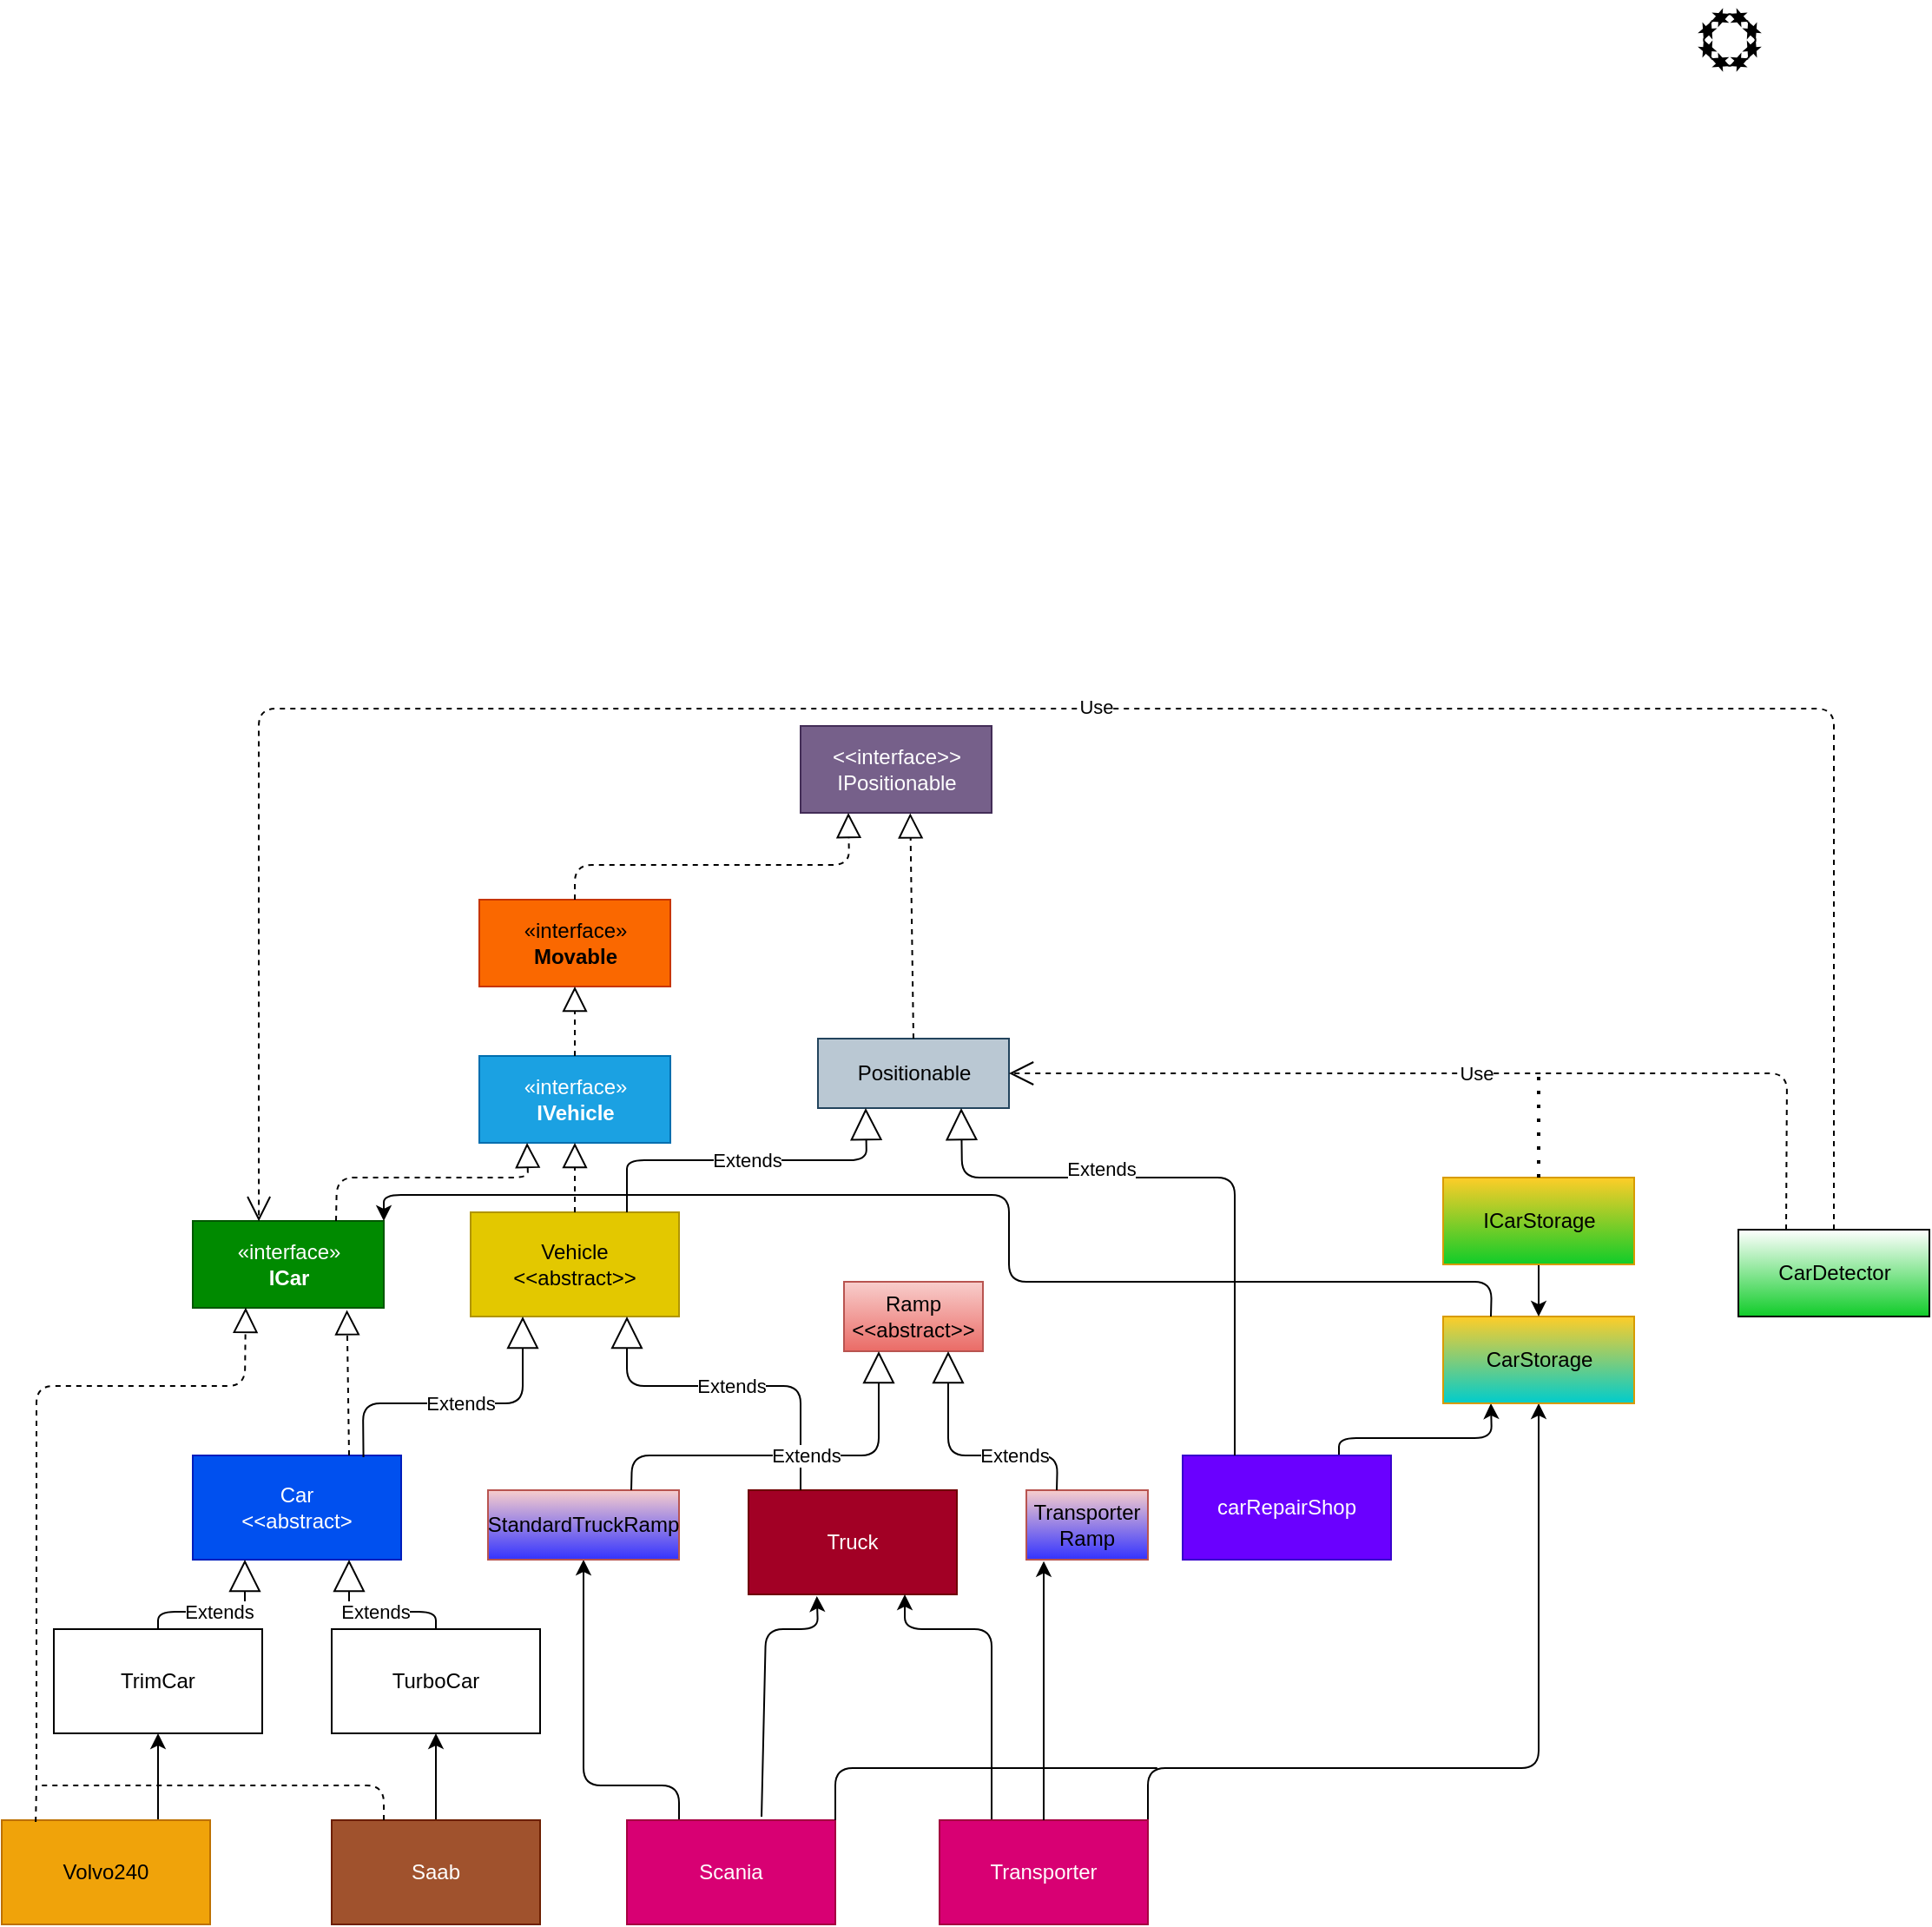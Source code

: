 <mxfile>
    <diagram id="Lvmbw9RptDjz1eKAB_4S" name="Before (Simplified)">
        <mxGraphModel grid="1" gridSize="10" guides="1" tooltips="1" connect="1" arrows="1" page="1" fold="1" pageScale="1" pageWidth="850" pageHeight="1100" math="0" shadow="0">
            <root>
                <mxCell id="0"/>
                <mxCell id="1" parent="0"/>
                <mxCell id="2" value="Car&lt;br&gt;&amp;lt;&amp;lt;abstract&amp;gt;" style="rounded=0;whiteSpace=wrap;html=1;fillColor=#0050ef;fontColor=#ffffff;strokeColor=#001DBC;" parent="1" vertex="1">
                    <mxGeometry x="1200" y="-640" width="120" height="60" as="geometry"/>
                </mxCell>
                <mxCell id="38" style="edgeStyle=none;html=1;exitX=0.25;exitY=0;exitDx=0;exitDy=0;entryX=0.5;entryY=1;entryDx=0;entryDy=0;" parent="1" source="7" target="96" edge="1">
                    <mxGeometry relative="1" as="geometry">
                        <Array as="points">
                            <mxPoint x="1480" y="-450"/>
                            <mxPoint x="1425" y="-450"/>
                        </Array>
                    </mxGeometry>
                </mxCell>
                <mxCell id="4" value="Truck" style="rounded=0;whiteSpace=wrap;html=1;fillColor=#a20025;fontColor=#ffffff;strokeColor=#6F0000;" parent="1" vertex="1">
                    <mxGeometry x="1520" y="-620" width="120" height="60" as="geometry"/>
                </mxCell>
                <mxCell id="14" style="edgeStyle=none;html=1;exitX=0.75;exitY=0;exitDx=0;exitDy=0;entryX=0.5;entryY=1;entryDx=0;entryDy=0;" parent="1" source="5" target="56" edge="1">
                    <mxGeometry relative="1" as="geometry"/>
                </mxCell>
                <mxCell id="5" value="Volvo240" style="rounded=0;whiteSpace=wrap;html=1;fillColor=#f0a30a;fontColor=#000000;strokeColor=#BD7000;" parent="1" vertex="1">
                    <mxGeometry x="1090" y="-430" width="120" height="60" as="geometry"/>
                </mxCell>
                <mxCell id="15" style="edgeStyle=none;html=1;exitX=0.5;exitY=0;exitDx=0;exitDy=0;entryX=0.5;entryY=1;entryDx=0;entryDy=0;" parent="1" source="6" target="57" edge="1">
                    <mxGeometry relative="1" as="geometry">
                        <Array as="points"/>
                    </mxGeometry>
                </mxCell>
                <mxCell id="6" value="Saab" style="rounded=0;whiteSpace=wrap;html=1;fillColor=#a0522d;fontColor=#ffffff;strokeColor=#6D1F00;" parent="1" vertex="1">
                    <mxGeometry x="1280" y="-430" width="120" height="60" as="geometry"/>
                </mxCell>
                <mxCell id="11" style="edgeStyle=none;html=1;exitX=0.646;exitY=-0.033;exitDx=0;exitDy=0;entryX=0.328;entryY=1.017;entryDx=0;entryDy=0;entryPerimeter=0;exitPerimeter=0;" parent="1" source="7" target="4" edge="1">
                    <mxGeometry relative="1" as="geometry">
                        <Array as="points">
                            <mxPoint x="1530" y="-540"/>
                            <mxPoint x="1560" y="-540"/>
                        </Array>
                    </mxGeometry>
                </mxCell>
                <mxCell id="7" value="Scania&lt;span style=&quot;color: rgba(0 , 0 , 0 , 0) ; font-family: monospace ; font-size: 0px&quot;&gt;%3CmxGraphModel%3E%3Croot%3E%3CmxCell%20id%3D%220%22%2F%3E%3CmxCell%20id%3D%221%22%20parent%3D%220%22%2F%3E%3CmxCell%20id%3D%222%22%20value%3D%22%22%20style%3D%22rounded%3D0%3BwhiteSpace%3Dwrap%3Bhtml%3D1%3B%22%20vertex%3D%221%22%20parent%3D%221%22%3E%3CmxGeometry%20x%3D%2270%22%20y%3D%22190%22%20width%3D%22120%22%20height%3D%2260%22%20as%3D%22geometry%22%2F%3E%3C%2FmxCell%3E%3C%2Froot%3E%3C%2FmxGraphModel%3E&lt;/span&gt;" style="rounded=0;whiteSpace=wrap;html=1;fillColor=#d80073;fontColor=#ffffff;strokeColor=#A50040;" parent="1" vertex="1">
                    <mxGeometry x="1450" y="-430" width="120" height="60" as="geometry"/>
                </mxCell>
                <mxCell id="12" style="edgeStyle=none;html=1;entryX=0.75;entryY=1;entryDx=0;entryDy=0;exitX=0.25;exitY=0;exitDx=0;exitDy=0;" parent="1" source="8" target="4" edge="1">
                    <mxGeometry relative="1" as="geometry">
                        <Array as="points">
                            <mxPoint x="1660" y="-540"/>
                            <mxPoint x="1610" y="-540"/>
                        </Array>
                        <mxPoint x="1640" y="-440" as="sourcePoint"/>
                    </mxGeometry>
                </mxCell>
                <mxCell id="43" style="edgeStyle=none;html=1;exitX=1;exitY=0;exitDx=0;exitDy=0;entryX=0.5;entryY=1;entryDx=0;entryDy=0;" parent="1" source="8" target="34" edge="1">
                    <mxGeometry relative="1" as="geometry">
                        <Array as="points">
                            <mxPoint x="1750" y="-460"/>
                            <mxPoint x="1975" y="-460"/>
                            <mxPoint x="1975" y="-550"/>
                        </Array>
                    </mxGeometry>
                </mxCell>
                <mxCell id="8" value="Transporter" style="rounded=0;whiteSpace=wrap;html=1;fillColor=#d80073;fontColor=#ffffff;strokeColor=#A50040;" parent="1" vertex="1">
                    <mxGeometry x="1630" y="-430" width="120" height="60" as="geometry"/>
                </mxCell>
                <mxCell id="19" value="Ramp&lt;br&gt;&amp;lt;&amp;lt;abstract&amp;gt;&amp;gt;" style="rounded=0;whiteSpace=wrap;html=1;fillColor=#f8cecc;gradientColor=#ea6b66;strokeColor=#b85450;" parent="1" vertex="1">
                    <mxGeometry x="1575" y="-740" width="80" height="40" as="geometry"/>
                </mxCell>
                <mxCell id="22" value="Vehicle&lt;br&gt;&amp;lt;&amp;lt;abstract&amp;gt;&amp;gt;" style="rounded=0;whiteSpace=wrap;html=1;fillColor=#e3c800;fontColor=#000000;strokeColor=#B09500;" parent="1" vertex="1">
                    <mxGeometry x="1360" y="-780" width="120" height="60" as="geometry"/>
                </mxCell>
                <mxCell id="26" value="«interface»&lt;br&gt;&lt;b&gt;Movable&lt;/b&gt;" style="html=1;fillColor=#fa6800;fontColor=#000000;strokeColor=#C73500;" parent="1" vertex="1">
                    <mxGeometry x="1365" y="-960" width="110" height="50" as="geometry"/>
                </mxCell>
                <mxCell id="28" value="Positionable" style="html=1;fillColor=#bac8d3;strokeColor=#23445d;" parent="1" vertex="1">
                    <mxGeometry x="1560" y="-880" width="110" height="40" as="geometry"/>
                </mxCell>
                <mxCell id="39" style="edgeStyle=none;html=1;exitX=0.75;exitY=0;exitDx=0;exitDy=0;entryX=0.25;entryY=1;entryDx=0;entryDy=0;" parent="1" source="31" target="34" edge="1">
                    <mxGeometry relative="1" as="geometry">
                        <Array as="points">
                            <mxPoint x="1860" y="-650"/>
                            <mxPoint x="1948" y="-650"/>
                        </Array>
                    </mxGeometry>
                </mxCell>
                <mxCell id="31" value="carRepairShop" style="rounded=0;whiteSpace=wrap;html=1;fillColor=#6a00ff;fontColor=#ffffff;strokeColor=#3700CC;" parent="1" vertex="1">
                    <mxGeometry x="1770" y="-640" width="120" height="60" as="geometry"/>
                </mxCell>
                <mxCell id="34" value="CarStorage&lt;br&gt;" style="html=1;fillColor=#ffcd28;gradientColor=#00CCCC;strokeColor=#d79b00;" parent="1" vertex="1">
                    <mxGeometry x="1920" y="-720" width="110" height="50" as="geometry"/>
                </mxCell>
                <mxCell id="49" style="edgeStyle=none;html=1;exitX=0.5;exitY=1;exitDx=0;exitDy=0;entryX=0.5;entryY=0;entryDx=0;entryDy=0;" parent="1" source="47" target="34" edge="1">
                    <mxGeometry relative="1" as="geometry"/>
                </mxCell>
                <mxCell id="47" value="ICarStorage" style="html=1;fillColor=#ffcd28;gradientColor=#10CC29;strokeColor=#d79b00;" parent="1" vertex="1">
                    <mxGeometry x="1920" y="-800" width="110" height="50" as="geometry"/>
                </mxCell>
                <mxCell id="51" value="«interface»&lt;br&gt;&lt;b&gt;IVehicle&lt;/b&gt;" style="html=1;fillColor=#1ba1e2;fontColor=#ffffff;strokeColor=#006EAF;" parent="1" vertex="1">
                    <mxGeometry x="1365" y="-870" width="110" height="50" as="geometry"/>
                </mxCell>
                <mxCell id="53" value="&amp;lt;&amp;lt;interface&amp;gt;&amp;gt;&lt;br&gt;IPositionable" style="html=1;fillColor=#76608a;strokeColor=#432D57;fontColor=#ffffff;" parent="1" vertex="1">
                    <mxGeometry x="1550" y="-1060" width="110" height="50" as="geometry"/>
                </mxCell>
                <mxCell id="56" value="TrimCar" style="rounded=0;whiteSpace=wrap;html=1;" parent="1" vertex="1">
                    <mxGeometry x="1120" y="-540" width="120" height="60" as="geometry"/>
                </mxCell>
                <mxCell id="57" value="TurboCar" style="rounded=0;whiteSpace=wrap;html=1;" parent="1" vertex="1">
                    <mxGeometry x="1280" y="-540" width="120" height="60" as="geometry"/>
                </mxCell>
                <mxCell id="60" value="«interface»&lt;br&gt;&lt;b&gt;ICar&lt;/b&gt;" style="html=1;fillColor=#008a00;fontColor=#ffffff;strokeColor=#005700;" parent="1" vertex="1">
                    <mxGeometry x="1200" y="-775" width="110" height="50" as="geometry"/>
                </mxCell>
                <mxCell id="67" value="" style="endArrow=none;html=1;exitX=1;exitY=0;exitDx=0;exitDy=0;" parent="1" source="7" edge="1">
                    <mxGeometry width="50" height="50" relative="1" as="geometry">
                        <mxPoint x="1630" y="-550" as="sourcePoint"/>
                        <mxPoint x="1740" y="-460" as="targetPoint"/>
                        <Array as="points">
                            <mxPoint x="1570" y="-460"/>
                            <mxPoint x="1760" y="-460"/>
                        </Array>
                    </mxGeometry>
                </mxCell>
                <mxCell id="69" value="CarDetector" style="html=1;gradientColor=#10CC29;" parent="1" vertex="1">
                    <mxGeometry x="2090" y="-770" width="110" height="50" as="geometry"/>
                </mxCell>
                <mxCell id="71" value="" style="endArrow=block;dashed=1;endFill=0;endSize=12;html=1;exitX=0.163;exitY=0.016;exitDx=0;exitDy=0;entryX=0.277;entryY=0.998;entryDx=0;entryDy=0;exitPerimeter=0;entryPerimeter=0;" parent="1" source="5" target="60" edge="1">
                    <mxGeometry width="160" relative="1" as="geometry">
                        <mxPoint x="1050" y="-845.91" as="sourcePoint"/>
                        <mxPoint x="1210" y="-845.91" as="targetPoint"/>
                        <Array as="points">
                            <mxPoint x="1110" y="-450"/>
                            <mxPoint x="1110" y="-680"/>
                            <mxPoint x="1230" y="-680"/>
                        </Array>
                    </mxGeometry>
                </mxCell>
                <mxCell id="73" value="" style="endArrow=block;dashed=1;endFill=0;endSize=12;html=1;exitX=0.75;exitY=0;exitDx=0;exitDy=0;entryX=0.807;entryY=1.024;entryDx=0;entryDy=0;entryPerimeter=0;" parent="1" source="2" target="60" edge="1">
                    <mxGeometry width="160" relative="1" as="geometry">
                        <mxPoint x="1420" y="-495" as="sourcePoint"/>
                        <mxPoint x="1285" y="-730" as="targetPoint"/>
                        <Array as="points"/>
                    </mxGeometry>
                </mxCell>
                <mxCell id="74" value="Extends" style="endArrow=block;endSize=16;endFill=0;html=1;exitX=0.5;exitY=0;exitDx=0;exitDy=0;entryX=0.75;entryY=1;entryDx=0;entryDy=0;" parent="1" source="57" target="2" edge="1">
                    <mxGeometry width="160" relative="1" as="geometry">
                        <mxPoint x="1340" y="-590" as="sourcePoint"/>
                        <mxPoint x="1500" y="-590" as="targetPoint"/>
                        <Array as="points">
                            <mxPoint x="1340" y="-550"/>
                            <mxPoint x="1290" y="-550"/>
                        </Array>
                    </mxGeometry>
                </mxCell>
                <mxCell id="75" value="Extends" style="endArrow=block;endSize=16;endFill=0;html=1;exitX=0.5;exitY=0;exitDx=0;exitDy=0;entryX=0.25;entryY=1;entryDx=0;entryDy=0;" parent="1" source="56" target="2" edge="1">
                    <mxGeometry width="160" relative="1" as="geometry">
                        <mxPoint x="1370" y="-700" as="sourcePoint"/>
                        <mxPoint x="1530" y="-700" as="targetPoint"/>
                        <Array as="points">
                            <mxPoint x="1180" y="-550"/>
                            <mxPoint x="1230" y="-550"/>
                        </Array>
                    </mxGeometry>
                </mxCell>
                <mxCell id="76" value="Extends" style="endArrow=block;endSize=16;endFill=0;html=1;exitX=0.819;exitY=0.016;exitDx=0;exitDy=0;entryX=0.25;entryY=1;entryDx=0;entryDy=0;exitPerimeter=0;" parent="1" source="2" target="22" edge="1">
                    <mxGeometry width="160" relative="1" as="geometry">
                        <mxPoint x="1260" y="-640" as="sourcePoint"/>
                        <mxPoint x="1340" y="-680" as="targetPoint"/>
                        <Array as="points">
                            <mxPoint x="1298" y="-670"/>
                            <mxPoint x="1390" y="-670"/>
                        </Array>
                    </mxGeometry>
                </mxCell>
                <mxCell id="78" value="Extends" style="endArrow=block;endSize=16;endFill=0;html=1;exitX=0.25;exitY=0;exitDx=0;exitDy=0;entryX=0.75;entryY=1;entryDx=0;entryDy=0;" parent="1" source="4" target="22" edge="1">
                    <mxGeometry width="160" relative="1" as="geometry">
                        <mxPoint x="1460" y="-681.33" as="sourcePoint"/>
                        <mxPoint x="1620" y="-681.33" as="targetPoint"/>
                        <Array as="points">
                            <mxPoint x="1550" y="-680"/>
                            <mxPoint x="1450" y="-680"/>
                        </Array>
                    </mxGeometry>
                </mxCell>
                <mxCell id="79" value="" style="endArrow=block;dashed=1;endFill=0;endSize=12;html=1;exitX=0.5;exitY=0;exitDx=0;exitDy=0;entryX=0.5;entryY=1;entryDx=0;entryDy=0;" parent="1" source="22" target="51" edge="1">
                    <mxGeometry width="160" relative="1" as="geometry">
                        <mxPoint x="1360" y="-760" as="sourcePoint"/>
                        <mxPoint x="1520" y="-760" as="targetPoint"/>
                    </mxGeometry>
                </mxCell>
                <mxCell id="80" value="" style="endArrow=block;dashed=1;endFill=0;endSize=12;html=1;exitX=0.5;exitY=0;exitDx=0;exitDy=0;entryX=0.5;entryY=1;entryDx=0;entryDy=0;" parent="1" source="51" target="26" edge="1">
                    <mxGeometry width="160" relative="1" as="geometry">
                        <mxPoint x="1360" y="-890" as="sourcePoint"/>
                        <mxPoint x="1520" y="-890" as="targetPoint"/>
                    </mxGeometry>
                </mxCell>
                <mxCell id="81" value="" style="endArrow=block;dashed=1;endFill=0;endSize=12;html=1;exitX=0.5;exitY=0;exitDx=0;exitDy=0;entryX=0.25;entryY=1;entryDx=0;entryDy=0;" parent="1" source="26" target="53" edge="1">
                    <mxGeometry width="160" relative="1" as="geometry">
                        <mxPoint x="1420" y="-970" as="sourcePoint"/>
                        <mxPoint x="1580" y="-970" as="targetPoint"/>
                        <Array as="points">
                            <mxPoint x="1420" y="-980"/>
                            <mxPoint x="1578" y="-980"/>
                        </Array>
                    </mxGeometry>
                </mxCell>
                <mxCell id="82" value="" style="endArrow=block;dashed=1;endFill=0;endSize=12;html=1;exitX=0.5;exitY=0;exitDx=0;exitDy=0;entryX=0.574;entryY=1.004;entryDx=0;entryDy=0;entryPerimeter=0;" parent="1" source="28" target="53" edge="1">
                    <mxGeometry width="160" relative="1" as="geometry">
                        <mxPoint x="1435" y="-950" as="sourcePoint"/>
                        <mxPoint x="1560" y="-1030" as="targetPoint"/>
                    </mxGeometry>
                </mxCell>
                <mxCell id="83" value="Extends" style="endArrow=block;endSize=16;endFill=0;html=1;exitX=0.75;exitY=0;exitDx=0;exitDy=0;entryX=0.25;entryY=1;entryDx=0;entryDy=0;" parent="1" source="22" target="28" edge="1">
                    <mxGeometry width="160" relative="1" as="geometry">
                        <mxPoint x="1440" y="-775" as="sourcePoint"/>
                        <mxPoint x="1570" y="-855" as="targetPoint"/>
                        <Array as="points">
                            <mxPoint x="1450" y="-790"/>
                            <mxPoint x="1450" y="-810"/>
                            <mxPoint x="1588" y="-810"/>
                        </Array>
                    </mxGeometry>
                </mxCell>
                <mxCell id="84" value="Extends" style="endArrow=block;endSize=16;endFill=0;html=1;exitX=0.25;exitY=0;exitDx=0;exitDy=0;entryX=0.75;entryY=1;entryDx=0;entryDy=0;" parent="1" source="31" target="28" edge="1">
                    <mxGeometry x="0.327" y="-5" width="160" relative="1" as="geometry">
                        <mxPoint x="1460" y="-770.0" as="sourcePoint"/>
                        <mxPoint x="1597.5" y="-830.0" as="targetPoint"/>
                        <Array as="points">
                            <mxPoint x="1800" y="-800"/>
                            <mxPoint x="1643" y="-800"/>
                        </Array>
                        <mxPoint as="offset"/>
                    </mxGeometry>
                </mxCell>
                <mxCell id="85" value="Use" style="endArrow=open;endSize=12;dashed=1;html=1;exitX=0.5;exitY=0;exitDx=0;exitDy=0;entryX=0.346;entryY=0.002;entryDx=0;entryDy=0;entryPerimeter=0;" parent="1" source="69" target="60" edge="1">
                    <mxGeometry x="-0.034" y="-1" width="160" relative="1" as="geometry">
                        <mxPoint x="1690" y="-680" as="sourcePoint"/>
                        <mxPoint x="1290" y="-870" as="targetPoint"/>
                        <Array as="points">
                            <mxPoint x="2145" y="-1070"/>
                            <mxPoint x="1238" y="-1070"/>
                            <mxPoint x="1238" y="-950"/>
                            <mxPoint x="1238" y="-860"/>
                        </Array>
                        <mxPoint as="offset"/>
                    </mxGeometry>
                </mxCell>
                <mxCell id="86" value="" style="endArrow=block;dashed=1;endFill=0;endSize=12;html=1;exitX=0.75;exitY=0;exitDx=0;exitDy=0;entryX=0.25;entryY=1;entryDx=0;entryDy=0;" parent="1" source="60" target="51" edge="1">
                    <mxGeometry width="160" relative="1" as="geometry">
                        <mxPoint x="1460" y="-830" as="sourcePoint"/>
                        <mxPoint x="1620" y="-830" as="targetPoint"/>
                        <Array as="points">
                            <mxPoint x="1283" y="-800"/>
                            <mxPoint x="1393" y="-800"/>
                        </Array>
                    </mxGeometry>
                </mxCell>
                <mxCell id="89" value="" style="endArrow=none;dashed=1;html=1;dashPattern=1 3;strokeWidth=2;exitX=0.5;exitY=0;exitDx=0;exitDy=0;" parent="1" source="47" edge="1">
                    <mxGeometry width="50" height="50" relative="1" as="geometry">
                        <mxPoint x="2030" y="-590" as="sourcePoint"/>
                        <mxPoint x="1975" y="-860" as="targetPoint"/>
                    </mxGeometry>
                </mxCell>
                <mxCell id="92" style="edgeStyle=none;html=1;exitX=0.25;exitY=0;exitDx=0;exitDy=0;entryX=1;entryY=0;entryDx=0;entryDy=0;" parent="1" source="34" target="60" edge="1">
                    <mxGeometry relative="1" as="geometry">
                        <Array as="points">
                            <mxPoint x="1948" y="-740"/>
                            <mxPoint x="1670" y="-740"/>
                            <mxPoint x="1670" y="-790"/>
                            <mxPoint x="1540" y="-790"/>
                            <mxPoint x="1310" y="-790"/>
                        </Array>
                        <mxPoint x="1640" y="-510" as="sourcePoint"/>
                        <mxPoint x="1620" y="-570.0" as="targetPoint"/>
                    </mxGeometry>
                </mxCell>
                <mxCell id="94" value="Transporter Ramp" style="rounded=0;whiteSpace=wrap;html=1;fillColor=#f8cecc;gradientColor=#3333FF;strokeColor=#b85450;" parent="1" vertex="1">
                    <mxGeometry x="1680" y="-620" width="70" height="40" as="geometry"/>
                </mxCell>
                <mxCell id="96" value="StandardTruckRamp" style="rounded=0;whiteSpace=wrap;html=1;fillColor=#f8cecc;gradientColor=#3333FF;strokeColor=#b85450;" parent="1" vertex="1">
                    <mxGeometry x="1370" y="-620" width="110" height="40" as="geometry"/>
                </mxCell>
                <mxCell id="97" style="edgeStyle=none;html=1;exitX=0.5;exitY=0;exitDx=0;exitDy=0;entryX=0.143;entryY=1.021;entryDx=0;entryDy=0;entryPerimeter=0;" parent="1" source="8" target="94" edge="1">
                    <mxGeometry relative="1" as="geometry">
                        <Array as="points">
                            <mxPoint x="1690" y="-550"/>
                        </Array>
                        <mxPoint x="1480" y="-510" as="sourcePoint"/>
                        <mxPoint x="1455" y="-570" as="targetPoint"/>
                    </mxGeometry>
                </mxCell>
                <mxCell id="98" value="Extends" style="endArrow=block;endSize=16;endFill=0;html=1;exitX=0.75;exitY=0;exitDx=0;exitDy=0;entryX=0.25;entryY=1;entryDx=0;entryDy=0;" parent="1" source="96" target="19" edge="1">
                    <mxGeometry x="0.087" width="160" relative="1" as="geometry">
                        <mxPoint x="1590" y="-650" as="sourcePoint"/>
                        <mxPoint x="1750" y="-650" as="targetPoint"/>
                        <mxPoint as="offset"/>
                        <Array as="points">
                            <mxPoint x="1453" y="-640"/>
                            <mxPoint x="1595" y="-640"/>
                        </Array>
                    </mxGeometry>
                </mxCell>
                <mxCell id="99" value="Extends" style="endArrow=block;endSize=16;endFill=0;html=1;exitX=0.25;exitY=0;exitDx=0;exitDy=0;entryX=0.75;entryY=1;entryDx=0;entryDy=0;" parent="1" source="94" target="19" edge="1">
                    <mxGeometry x="-0.366" width="160" relative="1" as="geometry">
                        <mxPoint x="1472.5" y="-610" as="sourcePoint"/>
                        <mxPoint x="1605" y="-730" as="targetPoint"/>
                        <mxPoint as="offset"/>
                        <Array as="points">
                            <mxPoint x="1698" y="-640"/>
                            <mxPoint x="1635" y="-640"/>
                        </Array>
                    </mxGeometry>
                </mxCell>
                <mxCell id="100" value="Use" style="endArrow=open;endSize=12;dashed=1;html=1;exitX=0.25;exitY=0;exitDx=0;exitDy=0;entryX=1;entryY=0.5;entryDx=0;entryDy=0;" parent="1" source="69" target="28" edge="1">
                    <mxGeometry width="160" relative="1" as="geometry">
                        <mxPoint x="1810" y="-840" as="sourcePoint"/>
                        <mxPoint x="1970" y="-840" as="targetPoint"/>
                        <Array as="points">
                            <mxPoint x="2118" y="-860"/>
                        </Array>
                    </mxGeometry>
                </mxCell>
                <mxCell id="101" value="" style="endArrow=none;dashed=1;html=1;exitX=0.25;exitY=0;exitDx=0;exitDy=0;" parent="1" source="6" edge="1">
                    <mxGeometry width="50" height="50" relative="1" as="geometry">
                        <mxPoint x="1330" y="-510" as="sourcePoint"/>
                        <mxPoint x="1110" y="-450" as="targetPoint"/>
                        <Array as="points">
                            <mxPoint x="1310" y="-450"/>
                        </Array>
                    </mxGeometry>
                </mxCell>
                <mxCell id="kkflsmOurfuVlARq0WN8-101" style="edgeStyle=none;html=1;exitX=1;exitY=1;exitDx=0;exitDy=0;entryX=0.5;entryY=1;entryDx=0;entryDy=0;" edge="1" parent="1">
                    <mxGeometry relative="1" as="geometry">
                        <mxPoint x="2095.607" y="-1444.393" as="sourcePoint"/>
                        <mxPoint x="2085" y="-1440" as="targetPoint"/>
                    </mxGeometry>
                </mxCell>
                <mxCell id="kkflsmOurfuVlARq0WN8-102" style="edgeStyle=none;html=1;exitX=1;exitY=0;exitDx=0;exitDy=0;entryX=1;entryY=0.5;entryDx=0;entryDy=0;" edge="1" parent="1">
                    <mxGeometry relative="1" as="geometry">
                        <mxPoint x="2095.607" y="-1465.607" as="sourcePoint"/>
                        <mxPoint x="2100" y="-1455" as="targetPoint"/>
                    </mxGeometry>
                </mxCell>
                <mxCell id="kkflsmOurfuVlARq0WN8-103" style="edgeStyle=none;html=1;exitX=1;exitY=0.5;exitDx=0;exitDy=0;entryX=1;entryY=1;entryDx=0;entryDy=0;" edge="1" parent="1">
                    <mxGeometry relative="1" as="geometry">
                        <mxPoint x="2100" y="-1455" as="sourcePoint"/>
                        <mxPoint x="2095.607" y="-1444.393" as="targetPoint"/>
                    </mxGeometry>
                </mxCell>
                <mxCell id="kkflsmOurfuVlARq0WN8-104" style="edgeStyle=none;html=1;exitX=0.5;exitY=1;exitDx=0;exitDy=0;entryX=0;entryY=1;entryDx=0;entryDy=0;" edge="1" parent="1">
                    <mxGeometry relative="1" as="geometry">
                        <mxPoint x="2085" y="-1440" as="sourcePoint"/>
                        <mxPoint x="2074.393" y="-1444.393" as="targetPoint"/>
                    </mxGeometry>
                </mxCell>
                <mxCell id="kkflsmOurfuVlARq0WN8-105" style="edgeStyle=none;html=1;exitX=0.5;exitY=0;exitDx=0;exitDy=0;entryX=1;entryY=0;entryDx=0;entryDy=0;" edge="1" parent="1">
                    <mxGeometry relative="1" as="geometry">
                        <mxPoint x="2085" y="-1470" as="sourcePoint"/>
                        <mxPoint x="2095.607" y="-1465.607" as="targetPoint"/>
                    </mxGeometry>
                </mxCell>
                <mxCell id="kkflsmOurfuVlARq0WN8-106" style="edgeStyle=none;html=1;exitX=0;exitY=0.5;exitDx=0;exitDy=0;entryX=0;entryY=0;entryDx=0;entryDy=0;" edge="1" parent="1">
                    <mxGeometry relative="1" as="geometry">
                        <mxPoint x="2070" y="-1455" as="sourcePoint"/>
                        <mxPoint x="2074.393" y="-1465.607" as="targetPoint"/>
                    </mxGeometry>
                </mxCell>
                <mxCell id="kkflsmOurfuVlARq0WN8-107" style="edgeStyle=none;html=1;exitX=0;exitY=1;exitDx=0;exitDy=0;entryX=0;entryY=0.5;entryDx=0;entryDy=0;" edge="1" parent="1">
                    <mxGeometry relative="1" as="geometry">
                        <mxPoint x="2074.393" y="-1444.393" as="sourcePoint"/>
                        <mxPoint x="2070" y="-1455" as="targetPoint"/>
                    </mxGeometry>
                </mxCell>
                <mxCell id="kkflsmOurfuVlARq0WN8-108" style="edgeStyle=none;html=1;exitX=0;exitY=0;exitDx=0;exitDy=0;entryX=0.5;entryY=0;entryDx=0;entryDy=0;" edge="1" parent="1">
                    <mxGeometry relative="1" as="geometry">
                        <mxPoint x="2074.393" y="-1465.607" as="sourcePoint"/>
                        <mxPoint x="2085" y="-1470" as="targetPoint"/>
                    </mxGeometry>
                </mxCell>
                <mxCell id="kkflsmOurfuVlARq0WN8-109" style="edgeStyle=none;html=1;exitX=0.5;exitY=1;exitDx=0;exitDy=0;entryX=1;entryY=1;entryDx=0;entryDy=0;" edge="1" parent="1">
                    <mxGeometry relative="1" as="geometry">
                        <mxPoint x="2085" y="-1440" as="sourcePoint"/>
                        <mxPoint x="2095.607" y="-1444.393" as="targetPoint"/>
                    </mxGeometry>
                </mxCell>
                <mxCell id="kkflsmOurfuVlARq0WN8-110" style="edgeStyle=none;html=1;exitX=1;exitY=0.5;exitDx=0;exitDy=0;entryX=1;entryY=0;entryDx=0;entryDy=0;" edge="1" parent="1">
                    <mxGeometry relative="1" as="geometry">
                        <mxPoint x="2100" y="-1455" as="sourcePoint"/>
                        <mxPoint x="2095.607" y="-1465.607" as="targetPoint"/>
                    </mxGeometry>
                </mxCell>
                <mxCell id="kkflsmOurfuVlARq0WN8-111" style="edgeStyle=none;html=1;exitX=0.5;exitY=0;exitDx=0;exitDy=0;entryX=0;entryY=0;entryDx=0;entryDy=0;" edge="1" parent="1">
                    <mxGeometry relative="1" as="geometry">
                        <mxPoint x="2085" y="-1470" as="sourcePoint"/>
                        <mxPoint x="2074.393" y="-1465.607" as="targetPoint"/>
                    </mxGeometry>
                </mxCell>
                <mxCell id="kkflsmOurfuVlARq0WN8-112" style="edgeStyle=none;html=1;exitX=0;exitY=0.5;exitDx=0;exitDy=0;entryX=0;entryY=1;entryDx=0;entryDy=0;" edge="1" parent="1">
                    <mxGeometry relative="1" as="geometry">
                        <mxPoint x="2070" y="-1455" as="sourcePoint"/>
                        <mxPoint x="2074.393" y="-1444.393" as="targetPoint"/>
                    </mxGeometry>
                </mxCell>
                <mxCell id="kkflsmOurfuVlARq0WN8-113" style="edgeStyle=none;html=1;exitX=1;exitY=1;exitDx=0;exitDy=0;entryX=1;entryY=0.5;entryDx=0;entryDy=0;" edge="1" parent="1">
                    <mxGeometry relative="1" as="geometry">
                        <mxPoint x="2095.607" y="-1444.393" as="sourcePoint"/>
                        <mxPoint x="2100" y="-1455" as="targetPoint"/>
                    </mxGeometry>
                </mxCell>
                <mxCell id="kkflsmOurfuVlARq0WN8-114" style="edgeStyle=none;html=1;exitX=1;exitY=0;exitDx=0;exitDy=0;entryX=0.5;entryY=0;entryDx=0;entryDy=0;" edge="1" parent="1">
                    <mxGeometry relative="1" as="geometry">
                        <mxPoint x="2095.607" y="-1465.607" as="sourcePoint"/>
                        <mxPoint x="2085" y="-1470" as="targetPoint"/>
                    </mxGeometry>
                </mxCell>
                <mxCell id="kkflsmOurfuVlARq0WN8-115" style="edgeStyle=none;html=1;exitX=0;exitY=0;exitDx=0;exitDy=0;entryX=0;entryY=0.5;entryDx=0;entryDy=0;" edge="1" parent="1">
                    <mxGeometry relative="1" as="geometry">
                        <mxPoint x="2074.393" y="-1465.607" as="sourcePoint"/>
                        <mxPoint x="2070" y="-1455" as="targetPoint"/>
                    </mxGeometry>
                </mxCell>
                <mxCell id="kkflsmOurfuVlARq0WN8-116" style="edgeStyle=none;html=1;exitX=0;exitY=1;exitDx=0;exitDy=0;entryX=0.5;entryY=1;entryDx=0;entryDy=0;" edge="1" parent="1">
                    <mxGeometry relative="1" as="geometry">
                        <mxPoint x="2074.393" y="-1444.393" as="sourcePoint"/>
                        <mxPoint x="2085" y="-1440" as="targetPoint"/>
                    </mxGeometry>
                </mxCell>
            </root>
        </mxGraphModel>
    </diagram>
    <diagram name="Before" id="JuhOJTYqrBdBb5uwAgGY">
        <mxGraphModel grid="1" gridSize="10" guides="1" tooltips="1" connect="1" arrows="1" page="1" fold="1" pageScale="1" pageWidth="850" pageHeight="1100" math="0" shadow="0">
            <root>
                <mxCell id="qpSVQY0Za8j4VqFkmtPH-0"/>
                <mxCell id="qpSVQY0Za8j4VqFkmtPH-1" parent="qpSVQY0Za8j4VqFkmtPH-0"/>
                <mxCell id="qpSVQY0Za8j4VqFkmtPH-7" style="edgeStyle=none;html=1;exitX=0.5;exitY=0;exitDx=0;exitDy=0;" parent="qpSVQY0Za8j4VqFkmtPH-1" source="sbDfSiqAGK3jwa__E4tV-12" edge="1">
                    <mxGeometry relative="1" as="geometry">
                        <Array as="points"/>
                        <mxPoint x="1378" y="-100" as="sourcePoint"/>
                        <mxPoint x="1360" y="-220" as="targetPoint"/>
                    </mxGeometry>
                </mxCell>
                <mxCell id="qpSVQY0Za8j4VqFkmtPH-30" value="" style="endArrow=block;dashed=1;endFill=0;endSize=12;html=1;entryX=0.224;entryY=1.032;entryDx=0;entryDy=0;entryPerimeter=0;exitX=0.25;exitY=0;exitDx=0;exitDy=0;" parent="qpSVQY0Za8j4VqFkmtPH-1" source="sbDfSiqAGK3jwa__E4tV-16" target="WkpAqRpKrFjgYUWBNEbH-4" edge="1">
                    <mxGeometry width="160" relative="1" as="geometry">
                        <mxPoint x="1030" y="-140" as="sourcePoint"/>
                        <mxPoint x="1210" y="-845.91" as="targetPoint"/>
                        <Array as="points">
                            <mxPoint x="1040" y="-140"/>
                            <mxPoint x="940" y="-140"/>
                            <mxPoint x="920" y="-140"/>
                            <mxPoint x="920" y="-180"/>
                            <mxPoint x="920" y="-380"/>
                            <mxPoint x="920" y="-450"/>
                            <mxPoint x="994" y="-450"/>
                        </Array>
                    </mxGeometry>
                </mxCell>
                <mxCell id="qpSVQY0Za8j4VqFkmtPH-31" value="" style="endArrow=block;dashed=1;endFill=0;endSize=12;html=1;exitX=0.25;exitY=0;exitDx=0;exitDy=0;entryX=0.847;entryY=1.016;entryDx=0;entryDy=0;entryPerimeter=0;" parent="qpSVQY0Za8j4VqFkmtPH-1" source="sbDfSiqAGK3jwa__E4tV-29" target="WkpAqRpKrFjgYUWBNEbH-4" edge="1">
                    <mxGeometry width="160" relative="1" as="geometry">
                        <mxPoint x="1290" y="-640" as="sourcePoint"/>
                        <mxPoint x="1190" y="-670" as="targetPoint"/>
                        <Array as="points"/>
                    </mxGeometry>
                </mxCell>
                <mxCell id="qpSVQY0Za8j4VqFkmtPH-32" value="Extends" style="endArrow=block;endSize=16;endFill=0;html=1;exitX=0.25;exitY=0;exitDx=0;exitDy=0;entryX=0.751;entryY=1.036;entryDx=0;entryDy=0;entryPerimeter=0;" parent="qpSVQY0Za8j4VqFkmtPH-1" source="sbDfSiqAGK3jwa__E4tV-25" target="sbDfSiqAGK3jwa__E4tV-32" edge="1">
                    <mxGeometry width="160" relative="1" as="geometry">
                        <mxPoint x="1325" y="-449.77" as="sourcePoint"/>
                        <mxPoint x="1263.4" y="-396.004" as="targetPoint"/>
                        <Array as="points">
                            <mxPoint x="1320" y="-350"/>
                            <mxPoint x="1280" y="-350"/>
                        </Array>
                    </mxGeometry>
                </mxCell>
                <mxCell id="qpSVQY0Za8j4VqFkmtPH-33" value="Extends" style="endArrow=block;endSize=16;endFill=0;html=1;exitX=0.5;exitY=0;exitDx=0;exitDy=0;entryX=0.235;entryY=1.022;entryDx=0;entryDy=0;entryPerimeter=0;" parent="qpSVQY0Za8j4VqFkmtPH-1" source="sbDfSiqAGK3jwa__E4tV-20" target="sbDfSiqAGK3jwa__E4tV-32" edge="1">
                    <mxGeometry width="160" relative="1" as="geometry">
                        <mxPoint x="1165" y="-449.77" as="sourcePoint"/>
                        <mxPoint x="1185.16" y="-396.004" as="targetPoint"/>
                        <Array as="points">
                            <mxPoint x="1080" y="-350"/>
                            <mxPoint x="1155" y="-349.77"/>
                            <mxPoint x="1198" y="-350"/>
                        </Array>
                    </mxGeometry>
                </mxCell>
                <mxCell id="qpSVQY0Za8j4VqFkmtPH-34" value="Extends" style="endArrow=block;endSize=16;endFill=0;html=1;exitX=0.75;exitY=0;exitDx=0;exitDy=0;entryX=-0.002;entryY=0.843;entryDx=0;entryDy=0;entryPerimeter=0;" parent="qpSVQY0Za8j4VqFkmtPH-1" source="sbDfSiqAGK3jwa__E4tV-29" target="sbDfSiqAGK3jwa__E4tV-65" edge="1">
                    <mxGeometry x="-0.554" width="160" relative="1" as="geometry">
                        <mxPoint x="1280" y="-478.91" as="sourcePoint"/>
                        <mxPoint x="1290" y="-550" as="targetPoint"/>
                        <Array as="points">
                            <mxPoint x="1280" y="-530"/>
                            <mxPoint x="1310" y="-530"/>
                        </Array>
                        <mxPoint as="offset"/>
                    </mxGeometry>
                </mxCell>
                <mxCell id="qpSVQY0Za8j4VqFkmtPH-35" value="Extends" style="endArrow=block;endSize=16;endFill=0;html=1;exitX=0.5;exitY=0;exitDx=0;exitDy=0;" parent="qpSVQY0Za8j4VqFkmtPH-1" source="sbDfSiqAGK3jwa__E4tV-38" edge="1">
                    <mxGeometry x="0.609" width="160" relative="1" as="geometry">
                        <mxPoint x="1560" y="37.32" as="sourcePoint"/>
                        <mxPoint x="1500" y="-520" as="targetPoint"/>
                        <Array as="points">
                            <mxPoint x="1680" y="-190"/>
                            <mxPoint x="1500" y="-190"/>
                            <mxPoint x="1500" y="-340"/>
                            <mxPoint x="1500" y="-500"/>
                        </Array>
                        <mxPoint as="offset"/>
                    </mxGeometry>
                </mxCell>
                <mxCell id="qpSVQY0Za8j4VqFkmtPH-36" value="" style="endArrow=block;dashed=1;endFill=0;endSize=12;html=1;exitX=0.5;exitY=0;exitDx=0;exitDy=0;entryX=0.589;entryY=1.002;entryDx=0;entryDy=0;entryPerimeter=0;" parent="qpSVQY0Za8j4VqFkmtPH-1" source="sbDfSiqAGK3jwa__E4tV-62" target="qpSVQY0Za8j4VqFkmtPH-70" edge="1">
                    <mxGeometry width="160" relative="1" as="geometry">
                        <mxPoint x="1420" y="-780" as="sourcePoint"/>
                        <mxPoint x="1447.5" y="-820" as="targetPoint"/>
                    </mxGeometry>
                </mxCell>
                <mxCell id="qpSVQY0Za8j4VqFkmtPH-37" value="" style="endArrow=block;dashed=1;endFill=0;endSize=12;html=1;exitX=0.5;exitY=0;exitDx=0;exitDy=0;entryX=0.535;entryY=1.025;entryDx=0;entryDy=0;entryPerimeter=0;" parent="qpSVQY0Za8j4VqFkmtPH-1" source="qpSVQY0Za8j4VqFkmtPH-68" target="qpSVQY0Za8j4VqFkmtPH-58" edge="1">
                    <mxGeometry width="160" relative="1" as="geometry">
                        <mxPoint x="1420" y="-870" as="sourcePoint"/>
                        <mxPoint x="1420" y="-910" as="targetPoint"/>
                    </mxGeometry>
                </mxCell>
                <mxCell id="qpSVQY0Za8j4VqFkmtPH-38" value="" style="endArrow=block;dashed=1;endFill=0;endSize=12;html=1;entryX=0.25;entryY=1;entryDx=0;entryDy=0;" parent="qpSVQY0Za8j4VqFkmtPH-1" edge="1">
                    <mxGeometry width="160" relative="1" as="geometry">
                        <mxPoint x="1480" y="-980" as="sourcePoint"/>
                        <mxPoint x="1577.5" y="-1010" as="targetPoint"/>
                        <Array as="points">
                            <mxPoint x="1578" y="-980"/>
                        </Array>
                    </mxGeometry>
                </mxCell>
                <mxCell id="qpSVQY0Za8j4VqFkmtPH-39" value="" style="endArrow=block;dashed=1;endFill=0;endSize=12;html=1;exitX=0.5;exitY=0;exitDx=0;exitDy=0;" parent="qpSVQY0Za8j4VqFkmtPH-1" source="sbDfSiqAGK3jwa__E4tV-56" edge="1">
                    <mxGeometry width="160" relative="1" as="geometry">
                        <mxPoint x="1615.0" y="-880" as="sourcePoint"/>
                        <mxPoint x="1620" y="-1010" as="targetPoint"/>
                    </mxGeometry>
                </mxCell>
                <mxCell id="qpSVQY0Za8j4VqFkmtPH-40" value="Extends" style="endArrow=block;endSize=16;endFill=0;html=1;exitX=0.75;exitY=0;exitDx=0;exitDy=0;" parent="qpSVQY0Za8j4VqFkmtPH-1" source="sbDfSiqAGK3jwa__E4tV-62" edge="1">
                    <mxGeometry x="0.475" width="160" relative="1" as="geometry">
                        <mxPoint x="1450" y="-780" as="sourcePoint"/>
                        <mxPoint x="1560" y="-800" as="targetPoint"/>
                        <Array as="points">
                            <mxPoint x="1470" y="-740"/>
                            <mxPoint x="1560" y="-740"/>
                            <mxPoint x="1560" y="-770"/>
                        </Array>
                        <mxPoint as="offset"/>
                    </mxGeometry>
                </mxCell>
                <mxCell id="qpSVQY0Za8j4VqFkmtPH-41" value="Extends" style="endArrow=block;endSize=16;endFill=0;html=1;entryX=0.594;entryY=1.002;entryDx=0;entryDy=0;entryPerimeter=0;exitX=0.25;exitY=0;exitDx=0;exitDy=0;" parent="qpSVQY0Za8j4VqFkmtPH-1" source="sbDfSiqAGK3jwa__E4tV-0" target="sbDfSiqAGK3jwa__E4tV-59" edge="1">
                    <mxGeometry x="0.327" y="-5" width="160" relative="1" as="geometry">
                        <mxPoint x="2020" y="-550" as="sourcePoint"/>
                        <mxPoint x="1642.5" y="-840" as="targetPoint"/>
                        <Array as="points">
                            <mxPoint x="2040" y="-550"/>
                            <mxPoint x="1930" y="-550"/>
                            <mxPoint x="1930" y="-610"/>
                            <mxPoint x="1930" y="-680"/>
                            <mxPoint x="1930" y="-760"/>
                            <mxPoint x="1930" y="-740"/>
                            <mxPoint x="1810" y="-740"/>
                            <mxPoint x="1639" y="-740"/>
                        </Array>
                        <mxPoint as="offset"/>
                    </mxGeometry>
                </mxCell>
                <mxCell id="qpSVQY0Za8j4VqFkmtPH-42" value="Use" style="endArrow=open;endSize=12;dashed=1;html=1;exitX=0.5;exitY=0;exitDx=0;exitDy=0;entryX=0.5;entryY=0;entryDx=0;entryDy=0;" parent="qpSVQY0Za8j4VqFkmtPH-1" source="qpSVQY0Za8j4VqFkmtPH-59" target="WkpAqRpKrFjgYUWBNEbH-1" edge="1">
                    <mxGeometry x="0.946" width="160" relative="1" as="geometry">
                        <mxPoint x="2145" y="-770" as="sourcePoint"/>
                        <mxPoint x="1290" y="-870" as="targetPoint"/>
                        <Array as="points">
                            <mxPoint x="2450" y="-1200"/>
                            <mxPoint x="1085" y="-1200"/>
                            <mxPoint x="1085" y="-930"/>
                        </Array>
                        <mxPoint as="offset"/>
                    </mxGeometry>
                </mxCell>
                <mxCell id="qpSVQY0Za8j4VqFkmtPH-43" value="" style="endArrow=block;dashed=1;endFill=0;endSize=12;html=1;exitX=0.915;exitY=0.007;exitDx=0;exitDy=0;entryX=-0.005;entryY=0.588;entryDx=0;entryDy=0;entryPerimeter=0;exitPerimeter=0;" parent="qpSVQY0Za8j4VqFkmtPH-1" source="WkpAqRpKrFjgYUWBNEbH-1" target="qpSVQY0Za8j4VqFkmtPH-70" edge="1">
                    <mxGeometry width="160" relative="1" as="geometry">
                        <mxPoint x="1460" y="-830" as="sourcePoint"/>
                        <mxPoint x="1392.5" y="-820" as="targetPoint"/>
                        <Array as="points">
                            <mxPoint x="1222" y="-786"/>
                        </Array>
                    </mxGeometry>
                </mxCell>
                <mxCell id="qpSVQY0Za8j4VqFkmtPH-44" value="" style="endArrow=none;dashed=1;html=1;dashPattern=1 3;strokeWidth=2;exitX=0.5;exitY=0;exitDx=0;exitDy=0;" parent="qpSVQY0Za8j4VqFkmtPH-1" source="qpSVQY0Za8j4VqFkmtPH-63" edge="1">
                    <mxGeometry width="50" height="50" relative="1" as="geometry">
                        <mxPoint x="2050" y="-790" as="sourcePoint"/>
                        <mxPoint x="2160" y="-880" as="targetPoint"/>
                    </mxGeometry>
                </mxCell>
                <mxCell id="qpSVQY0Za8j4VqFkmtPH-49" value="Extends" style="endArrow=block;endSize=16;endFill=0;html=1;entryX=0.195;entryY=1;entryDx=0;entryDy=0;entryPerimeter=0;exitX=0.5;exitY=0;exitDx=0;exitDy=0;" parent="qpSVQY0Za8j4VqFkmtPH-1" source="KM7QFxgn2CZFhphmj2Kz-10" target="sbDfSiqAGK3jwa__E4tV-47" edge="1">
                    <mxGeometry x="-0.122" y="1" width="160" relative="1" as="geometry">
                        <mxPoint x="1651" y="-250" as="sourcePoint"/>
                        <mxPoint x="1650" y="-320" as="targetPoint"/>
                        <mxPoint as="offset"/>
                        <Array as="points"/>
                    </mxGeometry>
                </mxCell>
                <mxCell id="qpSVQY0Za8j4VqFkmtPH-51" value="Use" style="endArrow=open;endSize=12;dashed=1;html=1;exitX=0.25;exitY=0;exitDx=0;exitDy=0;entryX=0.997;entryY=0.557;entryDx=0;entryDy=0;entryPerimeter=0;" parent="qpSVQY0Za8j4VqFkmtPH-1" source="qpSVQY0Za8j4VqFkmtPH-59" target="sbDfSiqAGK3jwa__E4tV-58" edge="1">
                    <mxGeometry x="0.738" width="160" relative="1" as="geometry">
                        <mxPoint x="2117.5" y="-770" as="sourcePoint"/>
                        <mxPoint x="1670.0" y="-860" as="targetPoint"/>
                        <Array as="points">
                            <mxPoint x="2428" y="-880"/>
                        </Array>
                        <mxPoint as="offset"/>
                    </mxGeometry>
                </mxCell>
                <mxCell id="qpSVQY0Za8j4VqFkmtPH-52" value="" style="endArrow=none;dashed=1;html=1;exitX=0.25;exitY=0;exitDx=0;exitDy=0;" parent="qpSVQY0Za8j4VqFkmtPH-1" source="sbDfSiqAGK3jwa__E4tV-12" edge="1">
                    <mxGeometry width="50" height="50" relative="1" as="geometry">
                        <mxPoint x="1285" y="-189.77" as="sourcePoint"/>
                        <mxPoint x="1030" y="-140" as="targetPoint"/>
                        <Array as="points">
                            <mxPoint x="1320" y="-140"/>
                        </Array>
                    </mxGeometry>
                </mxCell>
                <mxCell id="qpSVQY0Za8j4VqFkmtPH-53" value="&lt;&lt;interface&gt;&gt;&#10;IPositionable" style="swimlane;fontStyle=1;align=center;verticalAlign=top;childLayout=stackLayout;horizontal=1;startSize=40;horizontalStack=0;resizeParent=1;resizeParentMax=0;resizeLast=0;collapsible=1;marginBottom=0;fillColor=#76608a;fontColor=#ffffff;strokeColor=#432D57;" parent="qpSVQY0Za8j4VqFkmtPH-1" vertex="1">
                    <mxGeometry x="1560" y="-1100" width="160" height="90" as="geometry"/>
                </mxCell>
                <mxCell id="qpSVQY0Za8j4VqFkmtPH-55" value="" style="line;strokeWidth=1;fillColor=none;align=left;verticalAlign=middle;spacingTop=-1;spacingLeft=3;spacingRight=3;rotatable=0;labelPosition=right;points=[];portConstraint=eastwest;" parent="qpSVQY0Za8j4VqFkmtPH-53" vertex="1">
                    <mxGeometry y="40" width="160" height="8" as="geometry"/>
                </mxCell>
                <mxCell id="qpSVQY0Za8j4VqFkmtPH-56" value="+ getY(): double&#10;+ getX(): double" style="text;strokeColor=#432D57;fillColor=#76608a;align=left;verticalAlign=top;spacingLeft=4;spacingRight=4;overflow=hidden;rotatable=0;points=[[0,0.5],[1,0.5]];portConstraint=eastwest;fontColor=#ffffff;" parent="qpSVQY0Za8j4VqFkmtPH-53" vertex="1">
                    <mxGeometry y="48" width="160" height="42" as="geometry"/>
                </mxCell>
                <mxCell id="40va7oiaYSGBzRvVLvIW-0" style="edgeStyle=none;html=1;exitX=0.5;exitY=0;exitDx=0;exitDy=0;entryX=0.201;entryY=1.036;entryDx=0;entryDy=0;entryPerimeter=0;" parent="qpSVQY0Za8j4VqFkmtPH-1" source="sbDfSiqAGK3jwa__E4tV-0" target="sbDfSiqAGK3jwa__E4tV-53" edge="1">
                    <mxGeometry relative="1" as="geometry"/>
                </mxCell>
                <mxCell id="sbDfSiqAGK3jwa__E4tV-0" value="CarRepairShop" style="swimlane;fontStyle=1;align=center;verticalAlign=top;childLayout=stackLayout;horizontal=1;startSize=26;horizontalStack=0;resizeParent=1;resizeParentMax=0;resizeLast=0;collapsible=1;marginBottom=0;" parent="qpSVQY0Za8j4VqFkmtPH-1" vertex="1">
                    <mxGeometry x="2000" y="-520" width="160" height="60" as="geometry"/>
                </mxCell>
                <mxCell id="sbDfSiqAGK3jwa__E4tV-1" value="- carStorage: CarStorage" style="text;strokeColor=none;fillColor=none;align=left;verticalAlign=top;spacingLeft=4;spacingRight=4;overflow=hidden;rotatable=0;points=[[0,0.5],[1,0.5]];portConstraint=eastwest;" parent="sbDfSiqAGK3jwa__E4tV-0" vertex="1">
                    <mxGeometry y="26" width="160" height="26" as="geometry"/>
                </mxCell>
                <mxCell id="sbDfSiqAGK3jwa__E4tV-2" value="" style="line;strokeWidth=1;fillColor=none;align=left;verticalAlign=middle;spacingTop=-1;spacingLeft=3;spacingRight=3;rotatable=0;labelPosition=right;points=[];portConstraint=eastwest;" parent="sbDfSiqAGK3jwa__E4tV-0" vertex="1">
                    <mxGeometry y="52" width="160" height="8" as="geometry"/>
                </mxCell>
                <mxCell id="qpSVQY0Za8j4VqFkmtPH-54" value="&lt;&lt;interface&gt;&gt;&#10;Movable" style="swimlane;fontStyle=1;align=center;verticalAlign=top;childLayout=stackLayout;horizontal=1;startSize=40;horizontalStack=0;resizeParent=1;resizeParentMax=0;resizeLast=0;collapsible=1;marginBottom=0;fillColor=#fa6800;fontColor=#000000;strokeColor=#C73500;" parent="qpSVQY0Za8j4VqFkmtPH-1" vertex="1">
                    <mxGeometry x="1320" y="-1040" width="160" height="110" as="geometry"/>
                </mxCell>
                <mxCell id="qpSVQY0Za8j4VqFkmtPH-57" value="" style="line;strokeWidth=1;fillColor=none;align=left;verticalAlign=middle;spacingTop=-1;spacingLeft=3;spacingRight=3;rotatable=0;labelPosition=right;points=[];portConstraint=eastwest;" parent="qpSVQY0Za8j4VqFkmtPH-54" vertex="1">
                    <mxGeometry y="40" width="160" height="8" as="geometry"/>
                </mxCell>
                <mxCell id="qpSVQY0Za8j4VqFkmtPH-58" value="+ void move();&#10;+ void turnLeft();&#10;+ void turnRight();" style="text;strokeColor=#C73500;fillColor=#fa6800;align=left;verticalAlign=top;spacingLeft=4;spacingRight=4;overflow=hidden;rotatable=0;points=[[0,0.5],[1,0.5]];portConstraint=eastwest;fontColor=#000000;" parent="qpSVQY0Za8j4VqFkmtPH-54" vertex="1">
                    <mxGeometry y="48" width="160" height="62" as="geometry"/>
                </mxCell>
                <mxCell id="sbDfSiqAGK3jwa__E4tV-66" style="edgeStyle=none;html=1;exitX=0.5;exitY=0;exitDx=0;exitDy=0;entryX=0.669;entryY=1.053;entryDx=0;entryDy=0;entryPerimeter=0;" parent="qpSVQY0Za8j4VqFkmtPH-1" source="sbDfSiqAGK3jwa__E4tV-4" target="KM7QFxgn2CZFhphmj2Kz-11" edge="1">
                    <mxGeometry relative="1" as="geometry">
                        <mxPoint x="1720.0" y="161.09" as="sourcePoint"/>
                        <mxPoint x="1720" y="-278.91" as="targetPoint"/>
                    </mxGeometry>
                </mxCell>
                <mxCell id="sbDfSiqAGK3jwa__E4tV-67" style="edgeStyle=none;html=1;exitX=0.75;exitY=0;exitDx=0;exitDy=0;entryX=0.787;entryY=1.004;entryDx=0;entryDy=0;entryPerimeter=0;" parent="qpSVQY0Za8j4VqFkmtPH-1" source="sbDfSiqAGK3jwa__E4tV-4" target="sbDfSiqAGK3jwa__E4tV-53" edge="1">
                    <mxGeometry relative="1" as="geometry">
                        <Array as="points">
                            <mxPoint x="1880" y="40"/>
                            <mxPoint x="2197" y="40"/>
                        </Array>
                        <mxPoint x="1760.0" y="161.09" as="sourcePoint"/>
                        <mxPoint x="2216.2" y="-563.4" as="targetPoint"/>
                    </mxGeometry>
                </mxCell>
                <mxCell id="sbDfSiqAGK3jwa__E4tV-68" style="edgeStyle=none;html=1;exitX=0.25;exitY=0;exitDx=0;exitDy=0;entryX=0.75;entryY=1;entryDx=0;entryDy=0;" parent="qpSVQY0Za8j4VqFkmtPH-1" source="sbDfSiqAGK3jwa__E4tV-4" target="sbDfSiqAGK3jwa__E4tV-38" edge="1">
                    <mxGeometry relative="1" as="geometry">
                        <Array as="points">
                            <mxPoint x="1800"/>
                            <mxPoint x="1720"/>
                        </Array>
                    </mxGeometry>
                </mxCell>
                <mxCell id="sbDfSiqAGK3jwa__E4tV-4" value="Transporter" style="swimlane;fontStyle=1;align=center;verticalAlign=top;childLayout=stackLayout;horizontal=1;startSize=26;horizontalStack=0;resizeParent=1;resizeParentMax=0;resizeLast=0;collapsible=1;marginBottom=0;" parent="qpSVQY0Za8j4VqFkmtPH-1" vertex="1">
                    <mxGeometry x="1760" y="80" width="160" height="160" as="geometry"/>
                </mxCell>
                <mxCell id="sbDfSiqAGK3jwa__E4tV-5" value="-truck: Truck&#10;-carStorage: CarStorage&#10;-maxAngle: int" style="text;strokeColor=none;fillColor=none;align=left;verticalAlign=top;spacingLeft=4;spacingRight=4;overflow=hidden;rotatable=0;points=[[0,0.5],[1,0.5]];portConstraint=eastwest;" parent="sbDfSiqAGK3jwa__E4tV-4" vertex="1">
                    <mxGeometry y="26" width="160" height="54" as="geometry"/>
                </mxCell>
                <mxCell id="sbDfSiqAGK3jwa__E4tV-6" value="" style="line;strokeWidth=1;fillColor=none;align=left;verticalAlign=middle;spacingTop=-1;spacingLeft=3;spacingRight=3;rotatable=0;labelPosition=right;points=[];portConstraint=eastwest;" parent="sbDfSiqAGK3jwa__E4tV-4" vertex="1">
                    <mxGeometry y="80" width="160" height="8" as="geometry"/>
                </mxCell>
                <mxCell id="sbDfSiqAGK3jwa__E4tV-7" value="+ raiseRamp(): void&#10;+lowerRamp(): void&#10;+loadcar(ICar): void&#10;+unloadCar(ICar): void" style="text;strokeColor=none;fillColor=none;align=left;verticalAlign=top;spacingLeft=4;spacingRight=4;overflow=hidden;rotatable=0;points=[[0,0.5],[1,0.5]];portConstraint=eastwest;" parent="sbDfSiqAGK3jwa__E4tV-4" vertex="1">
                    <mxGeometry y="88" width="160" height="72" as="geometry"/>
                </mxCell>
                <mxCell id="WkpAqRpKrFjgYUWBNEbH-1" value="&lt;&lt;interface&gt;&gt;&#10;ICar" style="swimlane;fontStyle=1;align=center;verticalAlign=top;childLayout=stackLayout;horizontal=1;startSize=40;horizontalStack=0;resizeParent=1;resizeParentMax=0;resizeLast=0;collapsible=1;marginBottom=0;fillColor=#6a00ff;fontColor=#ffffff;strokeColor=#3700CC;" parent="qpSVQY0Za8j4VqFkmtPH-1" vertex="1">
                    <mxGeometry x="920" y="-760" width="330" height="90" as="geometry"/>
                </mxCell>
                <mxCell id="WkpAqRpKrFjgYUWBNEbH-3" value="" style="line;strokeWidth=1;fillColor=none;align=left;verticalAlign=middle;spacingTop=-1;spacingLeft=3;spacingRight=3;rotatable=0;labelPosition=right;points=[];portConstraint=eastwest;" parent="WkpAqRpKrFjgYUWBNEbH-1" vertex="1">
                    <mxGeometry y="40" width="330" height="8" as="geometry"/>
                </mxCell>
                <mxCell id="WkpAqRpKrFjgYUWBNEbH-4" value="+ setCoordsForUnloadedCar(BigDecimal, BigDecimal): void" style="text;strokeColor=#3700CC;fillColor=#6a00ff;align=left;verticalAlign=top;spacingLeft=4;spacingRight=4;overflow=hidden;rotatable=0;points=[[0,0.5],[1,0.5]];portConstraint=eastwest;fontColor=#ffffff;" parent="WkpAqRpKrFjgYUWBNEbH-1" vertex="1">
                    <mxGeometry y="48" width="330" height="42" as="geometry"/>
                </mxCell>
                <mxCell id="sbDfSiqAGK3jwa__E4tV-42" style="edgeStyle=none;html=1;exitX=0.75;exitY=0;exitDx=0;exitDy=0;entryX=0.252;entryY=1.003;entryDx=0;entryDy=0;entryPerimeter=0;" parent="qpSVQY0Za8j4VqFkmtPH-1" source="sbDfSiqAGK3jwa__E4tV-8" target="sbDfSiqAGK3jwa__E4tV-41" edge="1">
                    <mxGeometry relative="1" as="geometry">
                        <Array as="points">
                            <mxPoint x="1600"/>
                            <mxPoint x="1640"/>
                        </Array>
                    </mxGeometry>
                </mxCell>
                <mxCell id="sbDfSiqAGK3jwa__E4tV-8" value="Scania" style="swimlane;fontStyle=1;align=center;verticalAlign=top;childLayout=stackLayout;horizontal=1;startSize=26;horizontalStack=0;resizeParent=1;resizeParentMax=0;resizeLast=0;collapsible=1;marginBottom=0;" parent="qpSVQY0Za8j4VqFkmtPH-1" vertex="1">
                    <mxGeometry x="1480" y="80" width="160" height="160" as="geometry"/>
                </mxCell>
                <mxCell id="sbDfSiqAGK3jwa__E4tV-9" value="-truck: Truck&#10;-maxAngle: int" style="text;strokeColor=none;fillColor=none;align=left;verticalAlign=top;spacingLeft=4;spacingRight=4;overflow=hidden;rotatable=0;points=[[0,0.5],[1,0.5]];portConstraint=eastwest;" parent="sbDfSiqAGK3jwa__E4tV-8" vertex="1">
                    <mxGeometry y="26" width="160" height="34" as="geometry"/>
                </mxCell>
                <mxCell id="sbDfSiqAGK3jwa__E4tV-10" value="" style="line;strokeWidth=1;fillColor=none;align=left;verticalAlign=middle;spacingTop=-1;spacingLeft=3;spacingRight=3;rotatable=0;labelPosition=right;points=[];portConstraint=eastwest;" parent="sbDfSiqAGK3jwa__E4tV-8" vertex="1">
                    <mxGeometry y="60" width="160" height="8" as="geometry"/>
                </mxCell>
                <mxCell id="sbDfSiqAGK3jwa__E4tV-11" value="+getRampAngle(): int&#10;+raiseRamp(int): void&#10;+lowerRamp(int): void&#10;+raiseRampToMax(): void&#10;+lowerRampToMin(): void" style="text;strokeColor=none;fillColor=none;align=left;verticalAlign=top;spacingLeft=4;spacingRight=4;overflow=hidden;rotatable=0;points=[[0,0.5],[1,0.5]];portConstraint=eastwest;" parent="sbDfSiqAGK3jwa__E4tV-8" vertex="1">
                    <mxGeometry y="68" width="160" height="92" as="geometry"/>
                </mxCell>
                <mxCell id="sbDfSiqAGK3jwa__E4tV-12" value="Saab" style="swimlane;fontStyle=1;align=center;verticalAlign=top;childLayout=stackLayout;horizontal=1;startSize=26;horizontalStack=0;resizeParent=1;resizeParentMax=0;resizeLast=0;collapsible=1;marginBottom=0;" parent="qpSVQY0Za8j4VqFkmtPH-1" vertex="1">
                    <mxGeometry x="1280" y="-120" width="160" height="52" as="geometry"/>
                </mxCell>
                <mxCell id="sbDfSiqAGK3jwa__E4tV-13" value="- turboCar: TurboCar" style="text;strokeColor=none;fillColor=none;align=left;verticalAlign=top;spacingLeft=4;spacingRight=4;overflow=hidden;rotatable=0;points=[[0,0.5],[1,0.5]];portConstraint=eastwest;" parent="sbDfSiqAGK3jwa__E4tV-12" vertex="1">
                    <mxGeometry y="26" width="160" height="26" as="geometry"/>
                </mxCell>
                <mxCell id="sbDfSiqAGK3jwa__E4tV-24" style="edgeStyle=none;html=1;exitX=0.5;exitY=0;exitDx=0;exitDy=0;entryX=0.498;entryY=1.123;entryDx=0;entryDy=0;entryPerimeter=0;" parent="qpSVQY0Za8j4VqFkmtPH-1" source="sbDfSiqAGK3jwa__E4tV-16" target="sbDfSiqAGK3jwa__E4tV-21" edge="1">
                    <mxGeometry relative="1" as="geometry">
                        <mxPoint x="1146.68" y="-588.466" as="targetPoint"/>
                    </mxGeometry>
                </mxCell>
                <mxCell id="sbDfSiqAGK3jwa__E4tV-16" value="Volvo240" style="swimlane;fontStyle=1;align=center;verticalAlign=top;childLayout=stackLayout;horizontal=1;startSize=26;horizontalStack=0;resizeParent=1;resizeParentMax=0;resizeLast=0;collapsible=1;marginBottom=0;fillColor=#2A2A2A;" parent="qpSVQY0Za8j4VqFkmtPH-1" vertex="1">
                    <mxGeometry x="1000" y="-120" width="160" height="52" as="geometry"/>
                </mxCell>
                <mxCell id="sbDfSiqAGK3jwa__E4tV-17" value="- trimCar: TrimCar" style="text;strokeColor=none;fillColor=none;align=left;verticalAlign=top;spacingLeft=4;spacingRight=4;overflow=hidden;rotatable=0;points=[[0,0.5],[1,0.5]];portConstraint=eastwest;" parent="sbDfSiqAGK3jwa__E4tV-16" vertex="1">
                    <mxGeometry y="26" width="160" height="26" as="geometry"/>
                </mxCell>
                <mxCell id="sbDfSiqAGK3jwa__E4tV-20" value="TrimCar" style="swimlane;fontStyle=1;align=center;verticalAlign=top;childLayout=stackLayout;horizontal=1;startSize=26;horizontalStack=0;resizeParent=1;resizeParentMax=0;resizeLast=0;collapsible=1;marginBottom=0;" parent="qpSVQY0Za8j4VqFkmtPH-1" vertex="1">
                    <mxGeometry x="1000" y="-321.77" width="160" height="52" as="geometry"/>
                </mxCell>
                <mxCell id="sbDfSiqAGK3jwa__E4tV-21" value="- trimFactor: double" style="text;strokeColor=none;fillColor=none;align=left;verticalAlign=top;spacingLeft=4;spacingRight=4;overflow=hidden;rotatable=0;points=[[0,0.5],[1,0.5]];portConstraint=eastwest;fontStyle=4" parent="sbDfSiqAGK3jwa__E4tV-20" vertex="1">
                    <mxGeometry y="26" width="160" height="26" as="geometry"/>
                </mxCell>
                <mxCell id="qpSVQY0Za8j4VqFkmtPH-59" value="CarDetector" style="swimlane;fontStyle=0;childLayout=stackLayout;horizontal=1;startSize=26;fillColor=#009900;horizontalStack=0;resizeParent=1;resizeParentMax=0;resizeLast=0;collapsible=1;marginBottom=0;gradientColor=#000000;" parent="qpSVQY0Za8j4VqFkmtPH-1" vertex="1">
                    <mxGeometry x="2360" y="-840" width="270" height="60" as="geometry"/>
                </mxCell>
                <mxCell id="qpSVQY0Za8j4VqFkmtPH-60" value="&lt;u&gt;+ carIsInRange(ICar, Positonable, int): boolean&lt;/u&gt;" style="text;strokeColor=none;fillColor=#000000;align=left;verticalAlign=top;spacingLeft=4;spacingRight=4;overflow=hidden;rotatable=0;points=[[0,0.5],[1,0.5]];portConstraint=eastwest;gradientColor=#009900;html=1;" parent="qpSVQY0Za8j4VqFkmtPH-59" vertex="1">
                    <mxGeometry y="26" width="270" height="34" as="geometry"/>
                </mxCell>
                <mxCell id="sbDfSiqAGK3jwa__E4tV-25" value="TurboCar" style="swimlane;fontStyle=1;align=center;verticalAlign=top;childLayout=stackLayout;horizontal=1;startSize=26;horizontalStack=0;resizeParent=1;resizeParentMax=0;resizeLast=0;collapsible=1;marginBottom=0;" parent="qpSVQY0Za8j4VqFkmtPH-1" vertex="1">
                    <mxGeometry x="1280" y="-321.77" width="160" height="100" as="geometry"/>
                </mxCell>
                <mxCell id="sbDfSiqAGK3jwa__E4tV-26" value="- turboOn: boolean" style="text;strokeColor=none;fillColor=none;align=left;verticalAlign=top;spacingLeft=4;spacingRight=4;overflow=hidden;rotatable=0;points=[[0,0.5],[1,0.5]];portConstraint=eastwest;" parent="sbDfSiqAGK3jwa__E4tV-25" vertex="1">
                    <mxGeometry y="26" width="160" height="26" as="geometry"/>
                </mxCell>
                <mxCell id="sbDfSiqAGK3jwa__E4tV-27" value="" style="line;strokeWidth=1;fillColor=none;align=left;verticalAlign=middle;spacingTop=-1;spacingLeft=3;spacingRight=3;rotatable=0;labelPosition=right;points=[];portConstraint=eastwest;" parent="sbDfSiqAGK3jwa__E4tV-25" vertex="1">
                    <mxGeometry y="52" width="160" height="8" as="geometry"/>
                </mxCell>
                <mxCell id="sbDfSiqAGK3jwa__E4tV-28" value="+ setTurboOff(): void&#10;+ setTurboOn(): void" style="text;strokeColor=none;fillColor=none;align=left;verticalAlign=top;spacingLeft=4;spacingRight=4;overflow=hidden;rotatable=0;points=[[0,0.5],[1,0.5]];portConstraint=eastwest;" parent="sbDfSiqAGK3jwa__E4tV-25" vertex="1">
                    <mxGeometry y="60" width="160" height="40" as="geometry"/>
                </mxCell>
                <mxCell id="sbDfSiqAGK3jwa__E4tV-29" value="Car &#10;&lt;&lt;abstract&gt;&gt;" style="swimlane;fontStyle=1;align=center;verticalAlign=top;childLayout=stackLayout;horizontal=1;startSize=40;horizontalStack=0;resizeParent=1;resizeParentMax=0;resizeLast=0;collapsible=1;marginBottom=0;" parent="qpSVQY0Za8j4VqFkmtPH-1" vertex="1">
                    <mxGeometry x="1160" y="-480" width="160" height="74" as="geometry"/>
                </mxCell>
                <mxCell id="sbDfSiqAGK3jwa__E4tV-31" value="" style="line;strokeWidth=1;fillColor=none;align=left;verticalAlign=middle;spacingTop=-1;spacingLeft=3;spacingRight=3;rotatable=0;labelPosition=right;points=[];portConstraint=eastwest;" parent="sbDfSiqAGK3jwa__E4tV-29" vertex="1">
                    <mxGeometry y="40" width="160" height="8" as="geometry"/>
                </mxCell>
                <mxCell id="sbDfSiqAGK3jwa__E4tV-32" value="+ loadCar(): void" style="text;strokeColor=none;fillColor=none;align=left;verticalAlign=top;spacingLeft=4;spacingRight=4;overflow=hidden;rotatable=0;points=[[0,0.5],[1,0.5]];portConstraint=eastwest;" parent="sbDfSiqAGK3jwa__E4tV-29" vertex="1">
                    <mxGeometry y="48" width="160" height="26" as="geometry"/>
                </mxCell>
                <mxCell id="sbDfSiqAGK3jwa__E4tV-38" value="Truck" style="swimlane;fontStyle=1;align=center;verticalAlign=top;childLayout=stackLayout;horizontal=1;startSize=26;horizontalStack=0;resizeParent=1;resizeParentMax=0;resizeLast=0;collapsible=1;marginBottom=0;" parent="qpSVQY0Za8j4VqFkmtPH-1" vertex="1">
                    <mxGeometry x="1600" y="-160" width="160" height="120" as="geometry"/>
                </mxCell>
                <mxCell id="sbDfSiqAGK3jwa__E4tV-39" value="- ramp: Ramp" style="text;strokeColor=none;fillColor=none;align=left;verticalAlign=top;spacingLeft=4;spacingRight=4;overflow=hidden;rotatable=0;points=[[0,0.5],[1,0.5]];portConstraint=eastwest;" parent="sbDfSiqAGK3jwa__E4tV-38" vertex="1">
                    <mxGeometry y="26" width="160" height="26" as="geometry"/>
                </mxCell>
                <mxCell id="sbDfSiqAGK3jwa__E4tV-40" value="" style="line;strokeWidth=1;fillColor=none;align=left;verticalAlign=middle;spacingTop=-1;spacingLeft=3;spacingRight=3;rotatable=0;labelPosition=right;points=[];portConstraint=eastwest;" parent="sbDfSiqAGK3jwa__E4tV-38" vertex="1">
                    <mxGeometry y="52" width="160" height="8" as="geometry"/>
                </mxCell>
                <mxCell id="sbDfSiqAGK3jwa__E4tV-41" value="+ getRamp(): Ramp&#10;+ raiseRampToMax(): void&#10;+ lowerRampToMin(): void" style="text;strokeColor=none;fillColor=none;align=left;verticalAlign=top;spacingLeft=4;spacingRight=4;overflow=hidden;rotatable=0;points=[[0,0.5],[1,0.5]];portConstraint=eastwest;" parent="sbDfSiqAGK3jwa__E4tV-38" vertex="1">
                    <mxGeometry y="60" width="160" height="60" as="geometry"/>
                </mxCell>
                <mxCell id="qpSVQY0Za8j4VqFkmtPH-63" value="&amp;lt;&amp;lt;interface&amp;gt;&amp;gt;&lt;br&gt;ICarStorage" style="swimlane;fontStyle=0;childLayout=stackLayout;horizontal=1;startSize=30;fillColor=#e3c800;horizontalStack=0;resizeParent=1;resizeParentMax=0;resizeLast=0;collapsible=1;marginBottom=0;html=1;fontColor=#000000;strokeColor=#B09500;" parent="qpSVQY0Za8j4VqFkmtPH-1" vertex="1">
                    <mxGeometry x="2040" y="-840" width="240" height="80" as="geometry"/>
                </mxCell>
                <mxCell id="qpSVQY0Za8j4VqFkmtPH-65" value="+ void loadCar(ICar, Positonable)&lt;br&gt;+ void unLoadCar(ICar, Positonable)&lt;br&gt;+ int getMaxCapacity()" style="text;strokeColor=#B09500;fillColor=#e3c800;align=left;verticalAlign=top;spacingLeft=4;spacingRight=4;overflow=hidden;rotatable=0;points=[[0,0.5],[1,0.5]];portConstraint=eastwest;html=1;fontColor=#000000;" parent="qpSVQY0Za8j4VqFkmtPH-63" vertex="1">
                    <mxGeometry y="30" width="240" height="50" as="geometry"/>
                </mxCell>
                <mxCell id="sbDfSiqAGK3jwa__E4tV-69" style="edgeStyle=none;html=1;exitX=-0.005;exitY=0.086;exitDx=0;exitDy=0;entryX=0.75;entryY=0;entryDx=0;entryDy=0;exitPerimeter=0;" parent="qpSVQY0Za8j4VqFkmtPH-1" source="sbDfSiqAGK3jwa__E4tV-53" target="WkpAqRpKrFjgYUWBNEbH-1" edge="1">
                    <mxGeometry relative="1" as="geometry">
                        <Array as="points">
                            <mxPoint x="1860" y="-651"/>
                            <mxPoint x="1860" y="-742"/>
                            <mxPoint x="1860" y="-1160"/>
                            <mxPoint x="1168" y="-1160"/>
                        </Array>
                        <mxPoint x="1170" y="-1160" as="targetPoint"/>
                    </mxGeometry>
                </mxCell>
                <mxCell id="sbDfSiqAGK3jwa__E4tV-52" value="CarStorage" style="swimlane;fontStyle=1;align=center;verticalAlign=top;childLayout=stackLayout;horizontal=1;startSize=26;horizontalStack=0;resizeParent=1;resizeParentMax=0;resizeLast=0;collapsible=1;marginBottom=0;" parent="qpSVQY0Za8j4VqFkmtPH-1" vertex="1">
                    <mxGeometry x="2040" y="-680" width="200" height="80" as="geometry"/>
                </mxCell>
                <mxCell id="sbDfSiqAGK3jwa__E4tV-53" value="- maxCapacity: int&#10;- loadedCars: List&lt;ICar&gt;&#10;- maxRangeForLoadingCars: int" style="text;strokeColor=none;fillColor=none;align=left;verticalAlign=top;spacingLeft=4;spacingRight=4;overflow=hidden;rotatable=0;points=[[0,0.5],[1,0.5]];portConstraint=eastwest;" parent="sbDfSiqAGK3jwa__E4tV-52" vertex="1">
                    <mxGeometry y="26" width="200" height="54" as="geometry"/>
                </mxCell>
                <mxCell id="sbDfSiqAGK3jwa__E4tV-61" value="" style="edgeStyle=none;html=1;exitX=0.75;exitY=0;exitDx=0;exitDy=0;entryX=0.688;entryY=1.029;entryDx=0;entryDy=0;entryPerimeter=0;" parent="qpSVQY0Za8j4VqFkmtPH-1" source="sbDfSiqAGK3jwa__E4tV-56" target="qpSVQY0Za8j4VqFkmtPH-56" edge="1">
                    <mxGeometry relative="1" as="geometry">
                        <mxPoint x="1620.0" y="-1008" as="targetPoint"/>
                    </mxGeometry>
                </mxCell>
                <mxCell id="sbDfSiqAGK3jwa__E4tV-56" value="Positionable" style="swimlane;fontStyle=1;align=center;verticalAlign=top;childLayout=stackLayout;horizontal=1;startSize=26;horizontalStack=0;resizeParent=1;resizeParentMax=0;resizeLast=0;collapsible=1;marginBottom=0;" parent="qpSVQY0Za8j4VqFkmtPH-1" vertex="1">
                    <mxGeometry x="1520" y="-961" width="200" height="160" as="geometry"/>
                </mxCell>
                <mxCell id="sbDfSiqAGK3jwa__E4tV-57" value="- x: BigDecimal&#10;- y: BigDecimal&#10;- direction: double" style="text;strokeColor=none;fillColor=none;align=left;verticalAlign=top;spacingLeft=4;spacingRight=4;overflow=hidden;rotatable=0;points=[[0,0.5],[1,0.5]];portConstraint=eastwest;" parent="sbDfSiqAGK3jwa__E4tV-56" vertex="1">
                    <mxGeometry y="26" width="200" height="44" as="geometry"/>
                </mxCell>
                <mxCell id="sbDfSiqAGK3jwa__E4tV-58" value="" style="line;strokeWidth=1;fillColor=none;align=left;verticalAlign=middle;spacingTop=-1;spacingLeft=3;spacingRight=3;rotatable=0;labelPosition=right;points=[];portConstraint=eastwest;" parent="sbDfSiqAGK3jwa__E4tV-56" vertex="1">
                    <mxGeometry y="70" width="200" height="8" as="geometry"/>
                </mxCell>
                <mxCell id="sbDfSiqAGK3jwa__E4tV-59" value="- getBigDecimalX(): BigDecimal&#10;# setX(double): void&#10;- getBigDecimalY(): BigDecimal&#10;# setY(double): void" style="text;strokeColor=none;fillColor=none;align=left;verticalAlign=top;spacingLeft=4;spacingRight=4;overflow=hidden;rotatable=0;points=[[0,0.5],[1,0.5]];portConstraint=eastwest;" parent="sbDfSiqAGK3jwa__E4tV-56" vertex="1">
                    <mxGeometry y="78" width="200" height="82" as="geometry"/>
                </mxCell>
                <mxCell id="sbDfSiqAGK3jwa__E4tV-62" value="Vehicle &#10;&lt;&lt;abstract&gt;&gt;" style="swimlane;fontStyle=1;align=center;verticalAlign=top;childLayout=stackLayout;horizontal=1;startSize=40;horizontalStack=0;resizeParent=1;resizeParentMax=0;resizeLast=0;collapsible=1;marginBottom=0;" parent="qpSVQY0Za8j4VqFkmtPH-1" vertex="1">
                    <mxGeometry x="1320" y="-720" width="200" height="200" as="geometry"/>
                </mxCell>
                <mxCell id="sbDfSiqAGK3jwa__E4tV-63" value="- nrDoors: int&#10;- enginePower: double&#10;- currentSpeed: double&#10;- color: Color&#10;- modelName: String" style="text;strokeColor=none;fillColor=none;align=left;verticalAlign=top;spacingLeft=4;spacingRight=4;overflow=hidden;rotatable=0;points=[[0,0.5],[1,0.5]];portConstraint=eastwest;" parent="sbDfSiqAGK3jwa__E4tV-62" vertex="1">
                    <mxGeometry y="40" width="200" height="90" as="geometry"/>
                </mxCell>
                <mxCell id="sbDfSiqAGK3jwa__E4tV-64" value="" style="line;strokeWidth=1;fillColor=none;align=left;verticalAlign=middle;spacingTop=-1;spacingLeft=3;spacingRight=3;rotatable=0;labelPosition=right;points=[];portConstraint=eastwest;" parent="sbDfSiqAGK3jwa__E4tV-62" vertex="1">
                    <mxGeometry y="130" width="200" height="8" as="geometry"/>
                </mxCell>
                <mxCell id="sbDfSiqAGK3jwa__E4tV-65" value="+ startEngine(): void&lt;br&gt;+ stopEngine(): void&lt;br&gt;# &lt;i&gt;speedFactor(): double&lt;/i&gt;" style="text;strokeColor=none;fillColor=none;align=left;verticalAlign=top;spacingLeft=4;spacingRight=4;overflow=hidden;rotatable=0;points=[[0,0.5],[1,0.5]];portConstraint=eastwest;fontStyle=0;html=1;" parent="sbDfSiqAGK3jwa__E4tV-62" vertex="1">
                    <mxGeometry y="138" width="200" height="62" as="geometry"/>
                </mxCell>
                <mxCell id="qpSVQY0Za8j4VqFkmtPH-67" value="" style="endArrow=block;dashed=1;endFill=0;endSize=12;html=1;exitX=0.5;exitY=0;exitDx=0;exitDy=0;entryX=0.413;entryY=1.061;entryDx=0;entryDy=0;entryPerimeter=0;" parent="qpSVQY0Za8j4VqFkmtPH-1" source="sbDfSiqAGK3jwa__E4tV-52" target="qpSVQY0Za8j4VqFkmtPH-65" edge="1">
                    <mxGeometry width="160" relative="1" as="geometry">
                        <mxPoint x="1820" y="-660" as="sourcePoint"/>
                        <mxPoint x="1980" y="-660" as="targetPoint"/>
                    </mxGeometry>
                </mxCell>
                <mxCell id="qpSVQY0Za8j4VqFkmtPH-68" value="&lt;&lt;interface&gt;&gt;&#10;IVehicle" style="swimlane;fontStyle=1;align=center;verticalAlign=top;childLayout=stackLayout;horizontal=1;startSize=40;horizontalStack=0;resizeParent=1;resizeParentMax=0;resizeLast=0;collapsible=1;marginBottom=0;fillColor=#1ba1e2;fontColor=#ffffff;strokeColor=#006EAF;" parent="qpSVQY0Za8j4VqFkmtPH-1" vertex="1">
                    <mxGeometry x="1320" y="-880" width="170" height="130" as="geometry"/>
                </mxCell>
                <mxCell id="qpSVQY0Za8j4VqFkmtPH-69" value="" style="line;strokeWidth=1;fillColor=none;align=left;verticalAlign=middle;spacingTop=-1;spacingLeft=3;spacingRight=3;rotatable=0;labelPosition=right;points=[];portConstraint=eastwest;" parent="qpSVQY0Za8j4VqFkmtPH-68" vertex="1">
                    <mxGeometry y="40" width="170" height="8" as="geometry"/>
                </mxCell>
                <mxCell id="qpSVQY0Za8j4VqFkmtPH-70" value="+ gas(double): void&#10;+ brake(double): void&#10;+ getEnginePower(): double&#10;+ getCurrentSpeed(): double" style="text;strokeColor=#006EAF;fillColor=#1ba1e2;align=left;verticalAlign=top;spacingLeft=4;spacingRight=4;overflow=hidden;rotatable=0;points=[[0,0.5],[1,0.5]];portConstraint=eastwest;fontColor=#ffffff;" parent="qpSVQY0Za8j4VqFkmtPH-68" vertex="1">
                    <mxGeometry y="48" width="170" height="82" as="geometry"/>
                </mxCell>
                <mxCell id="KY75AYapLWRPTw4uTMr9-6" style="edgeStyle=none;html=1;exitX=0;exitY=0.75;exitDx=0;exitDy=0;startArrow=none;" parent="qpSVQY0Za8j4VqFkmtPH-1" target="qpSVQY0Za8j4VqFkmtPH-72" edge="1" source="qpSVQY0Za8j4VqFkmtPH-71">
                    <mxGeometry relative="1" as="geometry">
                        <mxPoint x="1334.3" y="-1327.15" as="sourcePoint"/>
                    </mxGeometry>
                </mxCell>
                <mxCell id="qpSVQY0Za8j4VqFkmtPH-71" value="&lt;p style=&quot;margin: 0px ; margin-top: 4px ; text-align: center&quot;&gt;&lt;b&gt;CarView&lt;/b&gt;&lt;/p&gt;&lt;hr size=&quot;1&quot;&gt;&lt;p style=&quot;margin: 0px ; margin-left: 4px&quot;&gt;&lt;u&gt;&lt;span&gt;- X: int&lt;/span&gt;&lt;br&gt;&lt;/u&gt;&lt;/p&gt;&lt;p style=&quot;margin: 0px ; margin-left: 4px&quot;&gt;&lt;u&gt;- Y: int&lt;/u&gt;&lt;/p&gt;&lt;p style=&quot;margin: 0px ; margin-left: 4px&quot;&gt;~ carC: CarController&lt;/p&gt;&lt;p style=&quot;margin: 0px ; margin-left: 4px&quot;&gt;~ drawPanel: DrawPanel&lt;/p&gt;&lt;hr size=&quot;1&quot;&gt;&lt;p style=&quot;margin: 0px ; margin-left: 4px&quot;&gt;- initComponents(String): void&lt;/p&gt;" style="verticalAlign=top;align=left;overflow=fill;fontSize=12;fontFamily=Helvetica;html=1;fillColor=#009900;gradientColor=#000000;" parent="qpSVQY0Za8j4VqFkmtPH-1" vertex="1">
                    <mxGeometry x="1400" y="-1400" width="200" height="120" as="geometry"/>
                </mxCell>
                <mxCell id="qpSVQY0Za8j4VqFkmtPH-72" value="&lt;p style=&quot;margin: 0px ; margin-top: 4px ; text-align: center&quot;&gt;&lt;b&gt;CarController&lt;/b&gt;&lt;/p&gt;&lt;hr size=&quot;1&quot;&gt;&lt;p style=&quot;margin: 0px ; margin-left: 4px&quot;&gt;- delay: int&lt;/p&gt;&lt;p style=&quot;margin: 0px ; margin-left: 4px&quot;&gt;- timer: Timer&lt;/p&gt;&lt;p style=&quot;margin: 0px ; margin-left: 4px&quot;&gt;frame: CarView&lt;/p&gt;&lt;p style=&quot;margin: 0px ; margin-left: 4px&quot;&gt;cars: ArrayList&amp;lt;IVehicle&amp;gt;&lt;/p&gt;&lt;hr size=&quot;1&quot;&gt;&lt;p style=&quot;margin: 0px ; margin-left: 4px&quot;&gt;+ &lt;u&gt;main(String[] args): void&lt;/u&gt;&lt;/p&gt;&lt;p style=&quot;margin: 0px ; margin-left: 4px&quot;&gt;&lt;span&gt;gas(int): void&lt;/span&gt;&lt;br&gt;&lt;/p&gt;" style="verticalAlign=top;align=left;overflow=fill;fontSize=12;fontFamily=Helvetica;html=1;fillColor=#009900;gradientColor=#000000;" parent="qpSVQY0Za8j4VqFkmtPH-1" vertex="1">
                    <mxGeometry x="1160" y="-1400" width="160" height="160" as="geometry"/>
                </mxCell>
                <mxCell id="qpSVQY0Za8j4VqFkmtPH-78" value="&amp;lt;&amp;lt;Enumeration&amp;gt;&amp;gt;&lt;br&gt;RampState" style="swimlane;fontStyle=0;childLayout=stackLayout;horizontal=1;startSize=30;fillColor=none;horizontalStack=0;resizeParent=1;resizeParentMax=0;resizeLast=0;collapsible=1;marginBottom=0;html=1;" parent="qpSVQY0Za8j4VqFkmtPH-1" vertex="1">
                    <mxGeometry x="1680" y="-720" width="120" height="80" as="geometry"/>
                </mxCell>
                <mxCell id="qpSVQY0Za8j4VqFkmtPH-79" value="DOWN&lt;br&gt;UP" style="text;strokeColor=none;fillColor=none;align=left;verticalAlign=top;spacingLeft=4;spacingRight=4;overflow=hidden;rotatable=0;points=[[0,0.5],[1,0.5]];portConstraint=eastwest;html=1;" parent="qpSVQY0Za8j4VqFkmtPH-78" vertex="1">
                    <mxGeometry y="30" width="120" height="50" as="geometry"/>
                </mxCell>
                <mxCell id="sbDfSiqAGK3jwa__E4tV-44" value="Ramp &#10;&lt;&lt;abstract&gt;&gt;" style="swimlane;fontStyle=1;align=center;verticalAlign=top;childLayout=stackLayout;horizontal=1;startSize=40;horizontalStack=0;resizeParent=1;resizeParentMax=0;resizeLast=0;collapsible=1;marginBottom=0;" parent="qpSVQY0Za8j4VqFkmtPH-1" vertex="1">
                    <mxGeometry x="1560" y="-600" width="360" height="250" as="geometry">
                        <mxRectangle x="1570" y="-600" width="110" height="40" as="alternateBounds"/>
                    </mxGeometry>
                </mxCell>
                <mxCell id="sbDfSiqAGK3jwa__E4tV-45" value="- rampStateWhenDriving: RampState&#10;- rampAngle: int&#10;- MAX_ANGLE: int&#10;- MIN_ANGLE: int&#10;- rampState: RampState" style="text;strokeColor=none;fillColor=none;align=left;verticalAlign=top;spacingLeft=4;spacingRight=4;overflow=hidden;rotatable=0;points=[[0,0.5],[1,0.5]];portConstraint=eastwest;" parent="sbDfSiqAGK3jwa__E4tV-44" vertex="1">
                    <mxGeometry y="40" width="360" height="80" as="geometry"/>
                </mxCell>
                <mxCell id="sbDfSiqAGK3jwa__E4tV-46" value="" style="line;strokeWidth=1;fillColor=none;align=left;verticalAlign=middle;spacingTop=-1;spacingLeft=3;spacingRight=3;rotatable=0;labelPosition=right;points=[];portConstraint=eastwest;" parent="sbDfSiqAGK3jwa__E4tV-44" vertex="1">
                    <mxGeometry y="120" width="360" height="8" as="geometry"/>
                </mxCell>
                <mxCell id="sbDfSiqAGK3jwa__E4tV-47" value="Ramp(MAX_ANGLE: int, rampStateWhenDriving: RampState)&#10;+ raiseRamp(int): void&#10;+ lowerRamp(int): void&#10;+ raiseRampToMax(): void&#10;+ lowerRampToMin(): void&#10;- ensureDegreesIsVailidRange(int): void&#10;+ rampIsInDrivingPosition(): boolean" style="text;strokeColor=none;fillColor=none;align=left;verticalAlign=top;spacingLeft=4;spacingRight=4;overflow=hidden;rotatable=0;points=[[0,0.5],[1,0.5]];portConstraint=eastwest;" parent="sbDfSiqAGK3jwa__E4tV-44" vertex="1">
                    <mxGeometry y="128" width="360" height="122" as="geometry"/>
                </mxCell>
                <mxCell id="KM7QFxgn2CZFhphmj2Kz-10" value="StandardTruckRamp" style="html=1;" parent="qpSVQY0Za8j4VqFkmtPH-1" vertex="1">
                    <mxGeometry x="1560" y="-280" width="140" height="50" as="geometry"/>
                </mxCell>
                <mxCell id="KM7QFxgn2CZFhphmj2Kz-11" value="TransporterRamp" style="html=1;" parent="qpSVQY0Za8j4VqFkmtPH-1" vertex="1">
                    <mxGeometry x="1760" y="-278.91" width="120" height="48.91" as="geometry"/>
                </mxCell>
                <mxCell id="KM7QFxgn2CZFhphmj2Kz-13" value="" style="endArrow=classic;html=1;entryX=0.5;entryY=1;entryDx=0;entryDy=0;" parent="qpSVQY0Za8j4VqFkmtPH-1" source="sbDfSiqAGK3jwa__E4tV-44" target="qpSVQY0Za8j4VqFkmtPH-78" edge="1">
                    <mxGeometry width="50" height="50" relative="1" as="geometry">
                        <mxPoint x="1910" y="-780" as="sourcePoint"/>
                        <mxPoint x="1740" y="-640" as="targetPoint"/>
                    </mxGeometry>
                </mxCell>
                <mxCell id="KM7QFxgn2CZFhphmj2Kz-14" value="Extends" style="endArrow=block;endSize=16;endFill=0;html=1;exitX=0.5;exitY=0;exitDx=0;exitDy=0;entryX=0.724;entryY=1.015;entryDx=0;entryDy=0;entryPerimeter=0;" parent="qpSVQY0Za8j4VqFkmtPH-1" source="KM7QFxgn2CZFhphmj2Kz-11" target="sbDfSiqAGK3jwa__E4tV-47" edge="1">
                    <mxGeometry width="160" relative="1" as="geometry">
                        <mxPoint x="1620" y="-310" as="sourcePoint"/>
                        <mxPoint x="1780" y="-310" as="targetPoint"/>
                    </mxGeometry>
                </mxCell>
                <mxCell id="KM7QFxgn2CZFhphmj2Kz-16" style="edgeStyle=none;html=1;exitX=0.5;exitY=0;exitDx=0;exitDy=0;entryX=0.25;entryY=1;entryDx=0;entryDy=0;" parent="qpSVQY0Za8j4VqFkmtPH-1" source="sbDfSiqAGK3jwa__E4tV-8" target="KM7QFxgn2CZFhphmj2Kz-10" edge="1">
                    <mxGeometry relative="1" as="geometry">
                        <mxPoint x="1510" y="80" as="sourcePoint"/>
                        <mxPoint x="1580" y="-250" as="targetPoint"/>
                        <Array as="points">
                            <mxPoint x="1560" y="-90"/>
                            <mxPoint x="1560" y="-200"/>
                            <mxPoint x="1595" y="-200"/>
                        </Array>
                    </mxGeometry>
                </mxCell>
                <mxCell id="Kzil191IvUhGHOUteU-j-0" value="" style="endArrow=open;startArrow=circlePlus;endFill=0;startFill=0;endSize=8;html=1;exitX=0;exitY=0.75;exitDx=0;exitDy=0;" parent="qpSVQY0Za8j4VqFkmtPH-1" source="qpSVQY0Za8j4VqFkmtPH-72" target="Kzil191IvUhGHOUteU-j-1" edge="1">
                    <mxGeometry width="160" relative="1" as="geometry">
                        <mxPoint x="1070" y="-1300" as="sourcePoint"/>
                        <mxPoint x="1030" y="-1250" as="targetPoint"/>
                        <Array as="points"/>
                    </mxGeometry>
                </mxCell>
                <mxCell id="Kzil191IvUhGHOUteU-j-1" value="- TimerListener" style="swimlane;fontStyle=1;align=center;verticalAlign=top;childLayout=stackLayout;horizontal=1;startSize=26;horizontalStack=0;resizeParent=1;resizeParentMax=0;resizeLast=0;collapsible=1;marginBottom=0;html=1;" parent="qpSVQY0Za8j4VqFkmtPH-1" vertex="1">
                    <mxGeometry x="920" y="-1320" width="200" height="52" as="geometry"/>
                </mxCell>
                <mxCell id="Kzil191IvUhGHOUteU-j-4" value="+ actionPerformed(ActionEvent): void" style="text;strokeColor=none;fillColor=none;align=left;verticalAlign=top;spacingLeft=4;spacingRight=4;overflow=hidden;rotatable=0;points=[[0,0.5],[1,0.5]];portConstraint=eastwest;html=1;" parent="Kzil191IvUhGHOUteU-j-1" vertex="1">
                    <mxGeometry y="26" width="200" height="26" as="geometry"/>
                </mxCell>
                <mxCell id="Kzil191IvUhGHOUteU-j-5" value="«interface»&lt;br&gt;&lt;b&gt;ActionListener&lt;/b&gt;" style="html=1;" parent="qpSVQY0Za8j4VqFkmtPH-1" vertex="1">
                    <mxGeometry x="960" y="-1400" width="120" height="40" as="geometry"/>
                </mxCell>
                <mxCell id="Kzil191IvUhGHOUteU-j-6" value="" style="endArrow=block;dashed=1;endFill=0;endSize=12;html=1;exitX=0.5;exitY=0;exitDx=0;exitDy=0;entryX=0.5;entryY=1;entryDx=0;entryDy=0;" parent="qpSVQY0Za8j4VqFkmtPH-1" source="Kzil191IvUhGHOUteU-j-1" target="Kzil191IvUhGHOUteU-j-5" edge="1">
                    <mxGeometry width="160" relative="1" as="geometry">
                        <mxPoint x="910" y="-1260" as="sourcePoint"/>
                        <mxPoint x="1070" y="-1260" as="targetPoint"/>
                    </mxGeometry>
                </mxCell>
                <mxCell id="Kzil191IvUhGHOUteU-j-10" value="" style="endArrow=classic;html=1;" parent="qpSVQY0Za8j4VqFkmtPH-1" edge="1">
                    <mxGeometry width="50" height="50" relative="1" as="geometry">
                        <mxPoint x="1320" y="-1343" as="sourcePoint"/>
                        <mxPoint x="1400" y="-1343" as="targetPoint"/>
                    </mxGeometry>
                </mxCell>
                <mxCell id="Kzil191IvUhGHOUteU-j-11" value="" style="endArrow=classic;html=1;exitX=0.5;exitY=1;exitDx=0;exitDy=0;entryX=0;entryY=0.25;entryDx=0;entryDy=0;" parent="qpSVQY0Za8j4VqFkmtPH-1" source="qpSVQY0Za8j4VqFkmtPH-72" target="qpSVQY0Za8j4VqFkmtPH-68" edge="1">
                    <mxGeometry width="50" height="50" relative="1" as="geometry">
                        <mxPoint x="1333.52" y="-1333" as="sourcePoint"/>
                        <mxPoint x="1240" y="-880" as="targetPoint"/>
                        <Array as="points">
                            <mxPoint x="1240" y="-847"/>
                        </Array>
                    </mxGeometry>
                </mxCell>
                <mxCell id="KY75AYapLWRPTw4uTMr9-0" value="JFrame" style="html=1;" parent="qpSVQY0Za8j4VqFkmtPH-1" vertex="1">
                    <mxGeometry x="1440" y="-1520" width="120" height="40" as="geometry"/>
                </mxCell>
                <mxCell id="KY75AYapLWRPTw4uTMr9-2" value="Extends" style="endArrow=block;endSize=16;endFill=0;html=1;exitX=0.5;exitY=0;exitDx=0;exitDy=0;entryX=0.5;entryY=1;entryDx=0;entryDy=0;" parent="qpSVQY0Za8j4VqFkmtPH-1" source="qpSVQY0Za8j4VqFkmtPH-71" target="KY75AYapLWRPTw4uTMr9-0" edge="1">
                    <mxGeometry width="160" relative="1" as="geometry">
                        <mxPoint x="1440" y="-1450" as="sourcePoint"/>
                        <mxPoint x="1600" y="-1450" as="targetPoint"/>
                        <Array as="points"/>
                    </mxGeometry>
                </mxCell>
                <mxCell id="Kzil191IvUhGHOUteU-j-12" value="Use" style="endArrow=open;endSize=12;dashed=1;html=1;exitX=0.25;exitY=1;exitDx=0;exitDy=0;entryX=0;entryY=0.5;entryDx=0;entryDy=0;" parent="qpSVQY0Za8j4VqFkmtPH-1" source="qpSVQY0Za8j4VqFkmtPH-72" target="sbDfSiqAGK3jwa__E4tV-17" edge="1">
                    <mxGeometry x="0.904" width="160" relative="1" as="geometry">
                        <mxPoint x="1300" y="-1240" as="sourcePoint"/>
                        <mxPoint x="1520" y="30" as="targetPoint"/>
                        <Array as="points">
                            <mxPoint x="1200" y="-1220"/>
                            <mxPoint x="980" y="-1220"/>
                            <mxPoint x="850" y="-1220"/>
                            <mxPoint x="850" y="-81"/>
                            <mxPoint x="920" y="-81"/>
                        </Array>
                        <mxPoint as="offset"/>
                    </mxGeometry>
                </mxCell>
                <mxCell id="Kzil191IvUhGHOUteU-j-13" value="Use" style="endArrow=open;endSize=12;dashed=1;html=1;entryX=0;entryY=0.5;entryDx=0;entryDy=0;" parent="qpSVQY0Za8j4VqFkmtPH-1" target="sbDfSiqAGK3jwa__E4tV-13" edge="1">
                    <mxGeometry x="0.898" width="160" relative="1" as="geometry">
                        <mxPoint x="850" y="-80" as="sourcePoint"/>
                        <mxPoint x="1250" y="-80" as="targetPoint"/>
                        <Array as="points">
                            <mxPoint x="850"/>
                            <mxPoint x="1080"/>
                            <mxPoint x="1250"/>
                            <mxPoint x="1250" y="-81"/>
                        </Array>
                        <mxPoint as="offset"/>
                    </mxGeometry>
                </mxCell>
                <mxCell id="KY75AYapLWRPTw4uTMr9-3" value="JPanel" style="html=1;" parent="qpSVQY0Za8j4VqFkmtPH-1" vertex="1">
                    <mxGeometry x="1680" y="-1520" width="120" height="40" as="geometry"/>
                </mxCell>
                <mxCell id="40va7oiaYSGBzRvVLvIW-5" value="DrawPanel" style="swimlane;fontStyle=1;align=center;verticalAlign=top;childLayout=stackLayout;horizontal=1;startSize=26;horizontalStack=0;resizeParent=1;resizeParentMax=0;resizeLast=0;collapsible=1;marginBottom=0;fillColor=#333333;" parent="qpSVQY0Za8j4VqFkmtPH-1" vertex="1">
                    <mxGeometry x="1640" y="-1400" width="200" height="130" as="geometry"/>
                </mxCell>
                <mxCell id="40va7oiaYSGBzRvVLvIW-6" value="+volvoImage: BufferedImage&#10;+saabImage: BufferedImage&#10;+scaniaImage: BufferedImage" style="text;strokeColor=none;fillColor=none;align=left;verticalAlign=top;spacingLeft=4;spacingRight=4;overflow=hidden;rotatable=0;points=[[0,0.5],[1,0.5]];portConstraint=eastwest;" parent="40va7oiaYSGBzRvVLvIW-5" vertex="1">
                    <mxGeometry y="26" width="200" height="54" as="geometry"/>
                </mxCell>
                <mxCell id="40va7oiaYSGBzRvVLvIW-7" value="" style="line;strokeWidth=1;fillColor=none;align=left;verticalAlign=middle;spacingTop=-1;spacingLeft=3;spacingRight=3;rotatable=0;labelPosition=right;points=[];portConstraint=eastwest;" parent="40va7oiaYSGBzRvVLvIW-5" vertex="1">
                    <mxGeometry y="80" width="200" height="8" as="geometry"/>
                </mxCell>
                <mxCell id="40va7oiaYSGBzRvVLvIW-8" value="+putVehicle(IVehicle): void&#10;#paintComponent(Graphics): void" style="text;strokeColor=none;fillColor=none;align=left;verticalAlign=top;spacingLeft=4;spacingRight=4;overflow=hidden;rotatable=0;points=[[0,0.5],[1,0.5]];portConstraint=eastwest;" parent="40va7oiaYSGBzRvVLvIW-5" vertex="1">
                    <mxGeometry y="88" width="200" height="42" as="geometry"/>
                </mxCell>
                <mxCell id="KY75AYapLWRPTw4uTMr9-4" value="Extends" style="endArrow=block;endSize=16;endFill=0;html=1;exitX=0.5;exitY=0;exitDx=0;exitDy=0;entryX=0.5;entryY=1;entryDx=0;entryDy=0;" parent="qpSVQY0Za8j4VqFkmtPH-1" source="40va7oiaYSGBzRvVLvIW-5" target="KY75AYapLWRPTw4uTMr9-3" edge="1">
                    <mxGeometry width="160" relative="1" as="geometry">
                        <mxPoint x="1732.03" y="-1392.85" as="sourcePoint"/>
                        <mxPoint x="1727.97" y="-1470" as="targetPoint"/>
                        <Array as="points"/>
                    </mxGeometry>
                </mxCell>
                <mxCell id="KY75AYapLWRPTw4uTMr9-5" value="Use" style="endArrow=open;endSize=12;dashed=1;html=1;entryX=1;entryY=0;entryDx=0;entryDy=0;" parent="qpSVQY0Za8j4VqFkmtPH-1" source="40va7oiaYSGBzRvVLvIW-8" target="qpSVQY0Za8j4VqFkmtPH-68" edge="1">
                    <mxGeometry width="160" relative="1" as="geometry">
                        <mxPoint x="1880" y="-1150" as="sourcePoint"/>
                        <mxPoint x="2040" y="-1150" as="targetPoint"/>
                        <Array as="points">
                            <mxPoint x="1740" y="-1220"/>
                            <mxPoint x="1510" y="-1220"/>
                            <mxPoint x="1510" y="-880"/>
                        </Array>
                    </mxGeometry>
                </mxCell>
                <mxCell id="LjBPjYcZyX7fA0lD3u7J-0" value="Use" style="endArrow=open;endSize=12;dashed=1;html=1;entryX=0.006;entryY=-0.189;entryDx=0;entryDy=0;entryPerimeter=0;" parent="qpSVQY0Za8j4VqFkmtPH-1" target="sbDfSiqAGK3jwa__E4tV-9" edge="1">
                    <mxGeometry x="0.148" width="160" relative="1" as="geometry">
                        <mxPoint x="850.0" y="1" as="sourcePoint"/>
                        <mxPoint x="1280" y="-4.547e-13" as="targetPoint"/>
                        <Array as="points">
                            <mxPoint x="850" y="100"/>
                            <mxPoint x="1080" y="100"/>
                            <mxPoint x="1430" y="100"/>
                        </Array>
                        <mxPoint as="offset"/>
                    </mxGeometry>
                </mxCell>
                <mxCell id="5rOm6ez3wqRzL6oMBM6L-0" value="" style="endArrow=block;dashed=1;endFill=0;endSize=12;html=1;exitX=0.317;exitY=-0.022;exitDx=0;exitDy=0;exitPerimeter=0;" edge="1" parent="qpSVQY0Za8j4VqFkmtPH-1" source="sbDfSiqAGK3jwa__E4tV-8">
                    <mxGeometry width="160" relative="1" as="geometry">
                        <mxPoint x="1560" y="80" as="sourcePoint"/>
                        <mxPoint x="1490" y="-770" as="targetPoint"/>
                        <Array as="points">
                            <mxPoint x="1531" y="-770"/>
                        </Array>
                    </mxGeometry>
                </mxCell>
                <mxCell id="5rOm6ez3wqRzL6oMBM6L-1" value="" style="endArrow=none;dashed=1;html=1;" edge="1" parent="qpSVQY0Za8j4VqFkmtPH-1">
                    <mxGeometry width="50" height="50" relative="1" as="geometry">
                        <mxPoint x="1760" y="70" as="sourcePoint"/>
                        <mxPoint x="1530" y="40" as="targetPoint"/>
                        <Array as="points">
                            <mxPoint x="1760" y="50"/>
                        </Array>
                    </mxGeometry>
                </mxCell>
                <mxCell id="LD05NJaCpgGJGH579Qw2-16" style="edgeStyle=none;html=1;exitX=1;exitY=1;exitDx=0;exitDy=0;entryX=0.5;entryY=1;entryDx=0;entryDy=0;" edge="1" parent="qpSVQY0Za8j4VqFkmtPH-1">
                    <mxGeometry relative="1" as="geometry">
                        <mxPoint x="4775.607" y="5495.607" as="sourcePoint"/>
                        <mxPoint x="4765" y="5500" as="targetPoint"/>
                    </mxGeometry>
                </mxCell>
                <mxCell id="LD05NJaCpgGJGH579Qw2-17" style="edgeStyle=none;html=1;exitX=1;exitY=0;exitDx=0;exitDy=0;entryX=1;entryY=0.5;entryDx=0;entryDy=0;" edge="1" parent="qpSVQY0Za8j4VqFkmtPH-1">
                    <mxGeometry relative="1" as="geometry">
                        <mxPoint x="4775.607" y="5474.393" as="sourcePoint"/>
                        <mxPoint x="4780" y="5485" as="targetPoint"/>
                    </mxGeometry>
                </mxCell>
                <mxCell id="LD05NJaCpgGJGH579Qw2-18" style="edgeStyle=none;html=1;exitX=1;exitY=0.5;exitDx=0;exitDy=0;entryX=1;entryY=1;entryDx=0;entryDy=0;" edge="1" parent="qpSVQY0Za8j4VqFkmtPH-1">
                    <mxGeometry relative="1" as="geometry">
                        <mxPoint x="4780" y="5485" as="sourcePoint"/>
                        <mxPoint x="4775.607" y="5495.607" as="targetPoint"/>
                    </mxGeometry>
                </mxCell>
                <mxCell id="LD05NJaCpgGJGH579Qw2-19" style="edgeStyle=none;html=1;exitX=0.5;exitY=1;exitDx=0;exitDy=0;entryX=0;entryY=1;entryDx=0;entryDy=0;" edge="1" parent="qpSVQY0Za8j4VqFkmtPH-1">
                    <mxGeometry relative="1" as="geometry">
                        <mxPoint x="4765" y="5500" as="sourcePoint"/>
                        <mxPoint x="4754.393" y="5495.607" as="targetPoint"/>
                    </mxGeometry>
                </mxCell>
                <mxCell id="LD05NJaCpgGJGH579Qw2-20" style="edgeStyle=none;html=1;exitX=0.5;exitY=0;exitDx=0;exitDy=0;entryX=1;entryY=0;entryDx=0;entryDy=0;" edge="1" parent="qpSVQY0Za8j4VqFkmtPH-1">
                    <mxGeometry relative="1" as="geometry">
                        <mxPoint x="4765" y="5470" as="sourcePoint"/>
                        <mxPoint x="4775.607" y="5474.393" as="targetPoint"/>
                    </mxGeometry>
                </mxCell>
                <mxCell id="LD05NJaCpgGJGH579Qw2-21" style="edgeStyle=none;html=1;exitX=0;exitY=0.5;exitDx=0;exitDy=0;entryX=0;entryY=0;entryDx=0;entryDy=0;" edge="1" parent="qpSVQY0Za8j4VqFkmtPH-1">
                    <mxGeometry relative="1" as="geometry">
                        <mxPoint x="4750" y="5485" as="sourcePoint"/>
                        <mxPoint x="4754.393" y="5474.393" as="targetPoint"/>
                    </mxGeometry>
                </mxCell>
                <mxCell id="LD05NJaCpgGJGH579Qw2-22" style="edgeStyle=none;html=1;exitX=0;exitY=1;exitDx=0;exitDy=0;entryX=0;entryY=0.5;entryDx=0;entryDy=0;" edge="1" parent="qpSVQY0Za8j4VqFkmtPH-1">
                    <mxGeometry relative="1" as="geometry">
                        <mxPoint x="4754.393" y="5495.607" as="sourcePoint"/>
                        <mxPoint x="4750" y="5485" as="targetPoint"/>
                    </mxGeometry>
                </mxCell>
                <mxCell id="LD05NJaCpgGJGH579Qw2-23" style="edgeStyle=none;html=1;exitX=0;exitY=0;exitDx=0;exitDy=0;entryX=0.5;entryY=0;entryDx=0;entryDy=0;" edge="1" parent="qpSVQY0Za8j4VqFkmtPH-1">
                    <mxGeometry relative="1" as="geometry">
                        <mxPoint x="4754.393" y="5474.393" as="sourcePoint"/>
                        <mxPoint x="4765" y="5470" as="targetPoint"/>
                    </mxGeometry>
                </mxCell>
                <mxCell id="LD05NJaCpgGJGH579Qw2-24" style="edgeStyle=none;html=1;exitX=0.5;exitY=1;exitDx=0;exitDy=0;entryX=1;entryY=1;entryDx=0;entryDy=0;" edge="1" parent="qpSVQY0Za8j4VqFkmtPH-1">
                    <mxGeometry relative="1" as="geometry">
                        <mxPoint x="4765" y="5500" as="sourcePoint"/>
                        <mxPoint x="4775.607" y="5495.607" as="targetPoint"/>
                    </mxGeometry>
                </mxCell>
                <mxCell id="LD05NJaCpgGJGH579Qw2-25" style="edgeStyle=none;html=1;exitX=1;exitY=0.5;exitDx=0;exitDy=0;entryX=1;entryY=0;entryDx=0;entryDy=0;" edge="1" parent="qpSVQY0Za8j4VqFkmtPH-1">
                    <mxGeometry relative="1" as="geometry">
                        <mxPoint x="4780" y="5485" as="sourcePoint"/>
                        <mxPoint x="4775.607" y="5474.393" as="targetPoint"/>
                    </mxGeometry>
                </mxCell>
                <mxCell id="LD05NJaCpgGJGH579Qw2-26" style="edgeStyle=none;html=1;exitX=0.5;exitY=0;exitDx=0;exitDy=0;entryX=0;entryY=0;entryDx=0;entryDy=0;" edge="1" parent="qpSVQY0Za8j4VqFkmtPH-1">
                    <mxGeometry relative="1" as="geometry">
                        <mxPoint x="4765" y="5470" as="sourcePoint"/>
                        <mxPoint x="4754.393" y="5474.393" as="targetPoint"/>
                    </mxGeometry>
                </mxCell>
                <mxCell id="LD05NJaCpgGJGH579Qw2-27" style="edgeStyle=none;html=1;exitX=0;exitY=0.5;exitDx=0;exitDy=0;entryX=0;entryY=1;entryDx=0;entryDy=0;" edge="1" parent="qpSVQY0Za8j4VqFkmtPH-1">
                    <mxGeometry relative="1" as="geometry">
                        <mxPoint x="4750" y="5485" as="sourcePoint"/>
                        <mxPoint x="4754.393" y="5495.607" as="targetPoint"/>
                    </mxGeometry>
                </mxCell>
                <mxCell id="LD05NJaCpgGJGH579Qw2-28" style="edgeStyle=none;html=1;exitX=1;exitY=1;exitDx=0;exitDy=0;entryX=1;entryY=0.5;entryDx=0;entryDy=0;" edge="1" parent="qpSVQY0Za8j4VqFkmtPH-1">
                    <mxGeometry relative="1" as="geometry">
                        <mxPoint x="4775.607" y="5495.607" as="sourcePoint"/>
                        <mxPoint x="4780" y="5485" as="targetPoint"/>
                    </mxGeometry>
                </mxCell>
                <mxCell id="LD05NJaCpgGJGH579Qw2-29" style="edgeStyle=none;html=1;exitX=1;exitY=0;exitDx=0;exitDy=0;entryX=0.5;entryY=0;entryDx=0;entryDy=0;" edge="1" parent="qpSVQY0Za8j4VqFkmtPH-1">
                    <mxGeometry relative="1" as="geometry">
                        <mxPoint x="4775.607" y="5474.393" as="sourcePoint"/>
                        <mxPoint x="4765" y="5470" as="targetPoint"/>
                    </mxGeometry>
                </mxCell>
                <mxCell id="LD05NJaCpgGJGH579Qw2-30" style="edgeStyle=none;html=1;exitX=0;exitY=0;exitDx=0;exitDy=0;entryX=0;entryY=0.5;entryDx=0;entryDy=0;" edge="1" parent="qpSVQY0Za8j4VqFkmtPH-1">
                    <mxGeometry relative="1" as="geometry">
                        <mxPoint x="4754.393" y="5474.393" as="sourcePoint"/>
                        <mxPoint x="4750" y="5485" as="targetPoint"/>
                    </mxGeometry>
                </mxCell>
                <mxCell id="LD05NJaCpgGJGH579Qw2-31" style="edgeStyle=none;html=1;exitX=0;exitY=1;exitDx=0;exitDy=0;entryX=0.5;entryY=1;entryDx=0;entryDy=0;" edge="1" parent="qpSVQY0Za8j4VqFkmtPH-1">
                    <mxGeometry relative="1" as="geometry">
                        <mxPoint x="4754.393" y="5495.607" as="sourcePoint"/>
                        <mxPoint x="4765" y="5500" as="targetPoint"/>
                    </mxGeometry>
                </mxCell>
            </root>
        </mxGraphModel>
    </diagram>
    <diagram id="dmBb7G6V-pfwgePJ97_I" name="After">
        <mxGraphModel dx="-77" dy="2542" grid="1" gridSize="10" guides="1" tooltips="1" connect="1" arrows="1" fold="1" page="1" pageScale="1" pageWidth="850" pageHeight="1100" math="0" shadow="0">
            <root>
                <mxCell id="qRZItPxoQkv4E7YvbKgt-0"/>
                <mxCell id="qRZItPxoQkv4E7YvbKgt-1" parent="qRZItPxoQkv4E7YvbKgt-0"/>
                <mxCell id="wkd9pm-p2iWYtr4Q6L8q-0" style="edgeStyle=none;html=1;exitX=0.5;exitY=0;exitDx=0;exitDy=0;" parent="qRZItPxoQkv4E7YvbKgt-1" source="wkd9pm-p2iWYtr4Q6L8q-44" edge="1">
                    <mxGeometry relative="1" as="geometry">
                        <Array as="points"/>
                        <mxPoint x="1458" y="-100" as="sourcePoint"/>
                        <mxPoint x="1440" y="-220" as="targetPoint"/>
                    </mxGeometry>
                </mxCell>
                <mxCell id="wkd9pm-p2iWYtr4Q6L8q-1" value="" style="endArrow=block;dashed=1;endFill=0;endSize=12;html=1;entryX=0.224;entryY=1.032;entryDx=0;entryDy=0;entryPerimeter=0;exitX=0.25;exitY=0;exitDx=0;exitDy=0;" parent="qRZItPxoQkv4E7YvbKgt-1" source="wkd9pm-p2iWYtr4Q6L8q-47" target="wkd9pm-p2iWYtr4Q6L8q-38" edge="1">
                    <mxGeometry width="160" relative="1" as="geometry">
                        <mxPoint x="1110" y="-140" as="sourcePoint"/>
                        <mxPoint x="1290" y="-845.91" as="targetPoint"/>
                        <Array as="points">
                            <mxPoint x="1120" y="-140"/>
                            <mxPoint x="1020" y="-140"/>
                            <mxPoint x="1000" y="-140"/>
                            <mxPoint x="1000" y="-180"/>
                            <mxPoint x="1000" y="-380"/>
                            <mxPoint x="1000" y="-450"/>
                            <mxPoint x="1074" y="-450"/>
                        </Array>
                    </mxGeometry>
                </mxCell>
                <mxCell id="wkd9pm-p2iWYtr4Q6L8q-2" value="" style="endArrow=block;dashed=1;endFill=0;endSize=12;html=1;exitX=0.25;exitY=0;exitDx=0;exitDy=0;entryX=0.847;entryY=1.016;entryDx=0;entryDy=0;entryPerimeter=0;" parent="qRZItPxoQkv4E7YvbKgt-1" source="wkd9pm-p2iWYtr4Q6L8q-57" target="wkd9pm-p2iWYtr4Q6L8q-38" edge="1">
                    <mxGeometry width="160" relative="1" as="geometry">
                        <mxPoint x="1370" y="-640" as="sourcePoint"/>
                        <mxPoint x="1270" y="-670" as="targetPoint"/>
                        <Array as="points"/>
                    </mxGeometry>
                </mxCell>
                <mxCell id="wkd9pm-p2iWYtr4Q6L8q-3" value="Extends" style="endArrow=block;endSize=16;endFill=0;html=1;exitX=0.25;exitY=0;exitDx=0;exitDy=0;entryX=0.751;entryY=1.036;entryDx=0;entryDy=0;entryPerimeter=0;" parent="qRZItPxoQkv4E7YvbKgt-1" source="wkd9pm-p2iWYtr4Q6L8q-53" target="wkd9pm-p2iWYtr4Q6L8q-59" edge="1">
                    <mxGeometry width="160" relative="1" as="geometry">
                        <mxPoint x="1405" y="-449.77" as="sourcePoint"/>
                        <mxPoint x="1343.4" y="-396.004" as="targetPoint"/>
                        <Array as="points">
                            <mxPoint x="1400" y="-350"/>
                            <mxPoint x="1360" y="-350"/>
                        </Array>
                    </mxGeometry>
                </mxCell>
                <mxCell id="wkd9pm-p2iWYtr4Q6L8q-4" value="Extends" style="endArrow=block;endSize=16;endFill=0;html=1;exitX=0.5;exitY=0;exitDx=0;exitDy=0;entryX=0.235;entryY=1.022;entryDx=0;entryDy=0;entryPerimeter=0;" parent="qRZItPxoQkv4E7YvbKgt-1" source="wkd9pm-p2iWYtr4Q6L8q-49" target="wkd9pm-p2iWYtr4Q6L8q-59" edge="1">
                    <mxGeometry width="160" relative="1" as="geometry">
                        <mxPoint x="1245" y="-449.77" as="sourcePoint"/>
                        <mxPoint x="1265.16" y="-396.004" as="targetPoint"/>
                        <Array as="points">
                            <mxPoint x="1160" y="-350"/>
                            <mxPoint x="1235" y="-349.77"/>
                            <mxPoint x="1278" y="-350"/>
                        </Array>
                    </mxGeometry>
                </mxCell>
                <mxCell id="wkd9pm-p2iWYtr4Q6L8q-5" value="Extends" style="endArrow=block;endSize=16;endFill=0;html=1;exitX=0.75;exitY=0;exitDx=0;exitDy=0;entryX=-0.002;entryY=0.843;entryDx=0;entryDy=0;entryPerimeter=0;" parent="qRZItPxoQkv4E7YvbKgt-1" source="wkd9pm-p2iWYtr4Q6L8q-57" target="wkd9pm-p2iWYtr4Q6L8q-77" edge="1">
                    <mxGeometry x="-0.554" width="160" relative="1" as="geometry">
                        <mxPoint x="1360" y="-478.91" as="sourcePoint"/>
                        <mxPoint x="1370" y="-550" as="targetPoint"/>
                        <Array as="points">
                            <mxPoint x="1360" y="-530"/>
                            <mxPoint x="1390" y="-530"/>
                        </Array>
                        <mxPoint as="offset"/>
                    </mxGeometry>
                </mxCell>
                <mxCell id="wkd9pm-p2iWYtr4Q6L8q-6" value="Extends" style="endArrow=block;endSize=16;endFill=0;html=1;exitX=0.25;exitY=0;exitDx=0;exitDy=0;" parent="qRZItPxoQkv4E7YvbKgt-1" source="wkd9pm-p2iWYtr4Q6L8q-60" edge="1">
                    <mxGeometry x="0.609" width="160" relative="1" as="geometry">
                        <mxPoint x="1640" y="37.32" as="sourcePoint"/>
                        <mxPoint x="1580" y="-520" as="targetPoint"/>
                        <Array as="points">
                            <mxPoint x="1720" y="-190"/>
                            <mxPoint x="1580" y="-190"/>
                            <mxPoint x="1580" y="-340"/>
                            <mxPoint x="1580" y="-500"/>
                        </Array>
                        <mxPoint as="offset"/>
                    </mxGeometry>
                </mxCell>
                <mxCell id="wkd9pm-p2iWYtr4Q6L8q-7" value="" style="endArrow=block;dashed=1;endFill=0;endSize=12;html=1;exitX=0.5;exitY=0;exitDx=0;exitDy=0;entryX=0.589;entryY=1.002;entryDx=0;entryDy=0;entryPerimeter=0;" parent="qRZItPxoQkv4E7YvbKgt-1" source="wkd9pm-p2iWYtr4Q6L8q-74" target="wkd9pm-p2iWYtr4Q6L8q-81" edge="1">
                    <mxGeometry width="160" relative="1" as="geometry">
                        <mxPoint x="1500" y="-780" as="sourcePoint"/>
                        <mxPoint x="1527.5" y="-820" as="targetPoint"/>
                    </mxGeometry>
                </mxCell>
                <mxCell id="wkd9pm-p2iWYtr4Q6L8q-8" value="" style="endArrow=block;dashed=1;endFill=0;endSize=12;html=1;exitX=0.5;exitY=0;exitDx=0;exitDy=0;entryX=0.535;entryY=1.025;entryDx=0;entryDy=0;entryPerimeter=0;" parent="qRZItPxoQkv4E7YvbKgt-1" source="wkd9pm-p2iWYtr4Q6L8q-79" target="wkd9pm-p2iWYtr4Q6L8q-28" edge="1">
                    <mxGeometry width="160" relative="1" as="geometry">
                        <mxPoint x="1500" y="-870" as="sourcePoint"/>
                        <mxPoint x="1500" y="-910" as="targetPoint"/>
                    </mxGeometry>
                </mxCell>
                <mxCell id="wkd9pm-p2iWYtr4Q6L8q-9" value="" style="endArrow=block;dashed=1;endFill=0;endSize=12;html=1;entryX=0.25;entryY=1;entryDx=0;entryDy=0;" parent="qRZItPxoQkv4E7YvbKgt-1" edge="1">
                    <mxGeometry width="160" relative="1" as="geometry">
                        <mxPoint x="1560" y="-980" as="sourcePoint"/>
                        <mxPoint x="1657.5" y="-1010" as="targetPoint"/>
                        <Array as="points">
                            <mxPoint x="1658" y="-980"/>
                        </Array>
                    </mxGeometry>
                </mxCell>
                <mxCell id="wkd9pm-p2iWYtr4Q6L8q-10" value="" style="endArrow=block;dashed=1;endFill=0;endSize=12;html=1;exitX=0.5;exitY=0;exitDx=0;exitDy=0;" parent="qRZItPxoQkv4E7YvbKgt-1" source="wkd9pm-p2iWYtr4Q6L8q-70" edge="1">
                    <mxGeometry width="160" relative="1" as="geometry">
                        <mxPoint x="1695.0" y="-880" as="sourcePoint"/>
                        <mxPoint x="1700" y="-1010" as="targetPoint"/>
                    </mxGeometry>
                </mxCell>
                <mxCell id="wkd9pm-p2iWYtr4Q6L8q-11" value="Extends" style="endArrow=block;endSize=16;endFill=0;html=1;exitX=0.75;exitY=0;exitDx=0;exitDy=0;" parent="qRZItPxoQkv4E7YvbKgt-1" source="wkd9pm-p2iWYtr4Q6L8q-74" edge="1">
                    <mxGeometry x="0.475" width="160" relative="1" as="geometry">
                        <mxPoint x="1530" y="-780" as="sourcePoint"/>
                        <mxPoint x="1640" y="-800" as="targetPoint"/>
                        <Array as="points">
                            <mxPoint x="1550" y="-740"/>
                            <mxPoint x="1640" y="-740"/>
                            <mxPoint x="1640" y="-770"/>
                        </Array>
                        <mxPoint as="offset"/>
                    </mxGeometry>
                </mxCell>
                <mxCell id="wkd9pm-p2iWYtr4Q6L8q-12" value="Extends" style="endArrow=block;endSize=16;endFill=0;html=1;entryX=0.594;entryY=1.002;entryDx=0;entryDy=0;entryPerimeter=0;exitX=0.25;exitY=0;exitDx=0;exitDy=0;" parent="qRZItPxoQkv4E7YvbKgt-1" source="wkd9pm-p2iWYtr4Q6L8q-23" target="wkd9pm-p2iWYtr4Q6L8q-73" edge="1">
                    <mxGeometry x="0.327" y="-5" width="160" relative="1" as="geometry">
                        <mxPoint x="2100" y="-550" as="sourcePoint"/>
                        <mxPoint x="1722.5" y="-840" as="targetPoint"/>
                        <Array as="points">
                            <mxPoint x="2120" y="-550"/>
                            <mxPoint x="2010" y="-550"/>
                            <mxPoint x="2010" y="-610"/>
                            <mxPoint x="2010" y="-680"/>
                            <mxPoint x="2010" y="-760"/>
                            <mxPoint x="2010" y="-740"/>
                            <mxPoint x="1890" y="-740"/>
                            <mxPoint x="1719" y="-740"/>
                        </Array>
                        <mxPoint as="offset"/>
                    </mxGeometry>
                </mxCell>
                <mxCell id="wkd9pm-p2iWYtr4Q6L8q-13" value="Use" style="endArrow=open;endSize=12;dashed=1;html=1;exitX=0.5;exitY=0;exitDx=0;exitDy=0;entryX=0.5;entryY=0;entryDx=0;entryDy=0;" parent="qRZItPxoQkv4E7YvbKgt-1" source="wkd9pm-p2iWYtr4Q6L8q-51" target="wkd9pm-p2iWYtr4Q6L8q-36" edge="1">
                    <mxGeometry x="0.946" width="160" relative="1" as="geometry">
                        <mxPoint x="2225" y="-770" as="sourcePoint"/>
                        <mxPoint x="1370" y="-870" as="targetPoint"/>
                        <Array as="points">
                            <mxPoint x="2575" y="-1200"/>
                            <mxPoint x="1165" y="-1200"/>
                            <mxPoint x="1165" y="-930"/>
                        </Array>
                        <mxPoint as="offset"/>
                    </mxGeometry>
                </mxCell>
                <mxCell id="wkd9pm-p2iWYtr4Q6L8q-14" value="" style="endArrow=block;dashed=1;endFill=0;endSize=12;html=1;exitX=0.915;exitY=0.007;exitDx=0;exitDy=0;entryX=-0.005;entryY=0.588;entryDx=0;entryDy=0;entryPerimeter=0;exitPerimeter=0;" parent="qRZItPxoQkv4E7YvbKgt-1" source="wkd9pm-p2iWYtr4Q6L8q-36" target="wkd9pm-p2iWYtr4Q6L8q-81" edge="1">
                    <mxGeometry width="160" relative="1" as="geometry">
                        <mxPoint x="1540" y="-830" as="sourcePoint"/>
                        <mxPoint x="1472.5" y="-820" as="targetPoint"/>
                        <Array as="points">
                            <mxPoint x="1302" y="-786"/>
                        </Array>
                    </mxGeometry>
                </mxCell>
                <mxCell id="wkd9pm-p2iWYtr4Q6L8q-15" value="" style="endArrow=none;dashed=1;html=1;dashPattern=1 3;strokeWidth=2;exitX=0.5;exitY=0;exitDx=0;exitDy=0;" parent="qRZItPxoQkv4E7YvbKgt-1" source="wkd9pm-p2iWYtr4Q6L8q-64" edge="1">
                    <mxGeometry width="50" height="50" relative="1" as="geometry">
                        <mxPoint x="2130" y="-790" as="sourcePoint"/>
                        <mxPoint x="2240" y="-880" as="targetPoint"/>
                    </mxGeometry>
                </mxCell>
                <mxCell id="wkd9pm-p2iWYtr4Q6L8q-16" value="Extends" style="endArrow=block;endSize=16;endFill=0;html=1;entryX=0.195;entryY=1;entryDx=0;entryDy=0;entryPerimeter=0;exitX=0.5;exitY=0;exitDx=0;exitDy=0;" parent="qRZItPxoQkv4E7YvbKgt-1" source="wkd9pm-p2iWYtr4Q6L8q-91" target="wkd9pm-p2iWYtr4Q6L8q-90" edge="1">
                    <mxGeometry x="-0.122" y="1" width="160" relative="1" as="geometry">
                        <mxPoint x="1731" y="-250" as="sourcePoint"/>
                        <mxPoint x="1730" y="-320" as="targetPoint"/>
                        <mxPoint as="offset"/>
                        <Array as="points"/>
                    </mxGeometry>
                </mxCell>
                <mxCell id="wkd9pm-p2iWYtr4Q6L8q-17" value="Use" style="endArrow=open;endSize=12;dashed=1;html=1;exitX=0.25;exitY=0;exitDx=0;exitDy=0;entryX=0.997;entryY=0.557;entryDx=0;entryDy=0;entryPerimeter=0;" parent="qRZItPxoQkv4E7YvbKgt-1" source="wkd9pm-p2iWYtr4Q6L8q-51" target="wkd9pm-p2iWYtr4Q6L8q-72" edge="1">
                    <mxGeometry x="0.738" width="160" relative="1" as="geometry">
                        <mxPoint x="2197.5" y="-770" as="sourcePoint"/>
                        <mxPoint x="1750.0" y="-860" as="targetPoint"/>
                        <Array as="points">
                            <mxPoint x="2508" y="-880"/>
                        </Array>
                        <mxPoint as="offset"/>
                    </mxGeometry>
                </mxCell>
                <mxCell id="wkd9pm-p2iWYtr4Q6L8q-18" value="" style="endArrow=none;dashed=1;html=1;exitX=0.25;exitY=0;exitDx=0;exitDy=0;" parent="qRZItPxoQkv4E7YvbKgt-1" source="wkd9pm-p2iWYtr4Q6L8q-44" edge="1">
                    <mxGeometry width="50" height="50" relative="1" as="geometry">
                        <mxPoint x="1365" y="-189.77" as="sourcePoint"/>
                        <mxPoint x="1110" y="-140" as="targetPoint"/>
                        <Array as="points">
                            <mxPoint x="1400" y="-140"/>
                        </Array>
                    </mxGeometry>
                </mxCell>
                <mxCell id="wkd9pm-p2iWYtr4Q6L8q-19" value="&lt;&lt;interface&gt;&gt;&#10;IPositionable" style="swimlane;fontStyle=1;align=center;verticalAlign=top;childLayout=stackLayout;horizontal=1;startSize=40;horizontalStack=0;resizeParent=1;resizeParentMax=0;resizeLast=0;collapsible=1;marginBottom=0;fillColor=#76608a;fontColor=#ffffff;strokeColor=#432D57;" parent="qRZItPxoQkv4E7YvbKgt-1" vertex="1">
                    <mxGeometry x="1640" y="-1100" width="160" height="90" as="geometry"/>
                </mxCell>
                <mxCell id="wkd9pm-p2iWYtr4Q6L8q-20" value="" style="line;strokeWidth=1;fillColor=none;align=left;verticalAlign=middle;spacingTop=-1;spacingLeft=3;spacingRight=3;rotatable=0;labelPosition=right;points=[];portConstraint=eastwest;" parent="wkd9pm-p2iWYtr4Q6L8q-19" vertex="1">
                    <mxGeometry y="40" width="160" height="8" as="geometry"/>
                </mxCell>
                <mxCell id="wkd9pm-p2iWYtr4Q6L8q-21" value="+ getY(): double&#10;+ getX(): double" style="text;strokeColor=#432D57;fillColor=#76608a;align=left;verticalAlign=top;spacingLeft=4;spacingRight=4;overflow=hidden;rotatable=0;points=[[0,0.5],[1,0.5]];portConstraint=eastwest;fontColor=#ffffff;" parent="wkd9pm-p2iWYtr4Q6L8q-19" vertex="1">
                    <mxGeometry y="48" width="160" height="42" as="geometry"/>
                </mxCell>
                <mxCell id="wkd9pm-p2iWYtr4Q6L8q-22" style="edgeStyle=none;html=1;exitX=0.5;exitY=0;exitDx=0;exitDy=0;entryX=0.201;entryY=1.036;entryDx=0;entryDy=0;entryPerimeter=0;" parent="qRZItPxoQkv4E7YvbKgt-1" source="wkd9pm-p2iWYtr4Q6L8q-23" target="wkd9pm-p2iWYtr4Q6L8q-68" edge="1">
                    <mxGeometry relative="1" as="geometry"/>
                </mxCell>
                <mxCell id="wkd9pm-p2iWYtr4Q6L8q-23" value="CarRepairShop" style="swimlane;fontStyle=1;align=center;verticalAlign=top;childLayout=stackLayout;horizontal=1;startSize=26;horizontalStack=0;resizeParent=1;resizeParentMax=0;resizeLast=0;collapsible=1;marginBottom=0;" parent="qRZItPxoQkv4E7YvbKgt-1" vertex="1">
                    <mxGeometry x="2080" y="-520" width="160" height="60" as="geometry"/>
                </mxCell>
                <mxCell id="wkd9pm-p2iWYtr4Q6L8q-24" value="- carStorage: CarStorage" style="text;strokeColor=none;fillColor=none;align=left;verticalAlign=top;spacingLeft=4;spacingRight=4;overflow=hidden;rotatable=0;points=[[0,0.5],[1,0.5]];portConstraint=eastwest;" parent="wkd9pm-p2iWYtr4Q6L8q-23" vertex="1">
                    <mxGeometry y="26" width="160" height="26" as="geometry"/>
                </mxCell>
                <mxCell id="wkd9pm-p2iWYtr4Q6L8q-25" value="" style="line;strokeWidth=1;fillColor=none;align=left;verticalAlign=middle;spacingTop=-1;spacingLeft=3;spacingRight=3;rotatable=0;labelPosition=right;points=[];portConstraint=eastwest;" parent="wkd9pm-p2iWYtr4Q6L8q-23" vertex="1">
                    <mxGeometry y="52" width="160" height="8" as="geometry"/>
                </mxCell>
                <mxCell id="wkd9pm-p2iWYtr4Q6L8q-26" value="&lt;&lt;interface&gt;&gt;&#10;Movable" style="swimlane;fontStyle=1;align=center;verticalAlign=top;childLayout=stackLayout;horizontal=1;startSize=40;horizontalStack=0;resizeParent=1;resizeParentMax=0;resizeLast=0;collapsible=1;marginBottom=0;fillColor=#fa6800;fontColor=#000000;strokeColor=#C73500;" parent="qRZItPxoQkv4E7YvbKgt-1" vertex="1">
                    <mxGeometry x="1400" y="-1040" width="160" height="110" as="geometry"/>
                </mxCell>
                <mxCell id="wkd9pm-p2iWYtr4Q6L8q-27" value="" style="line;strokeWidth=1;fillColor=none;align=left;verticalAlign=middle;spacingTop=-1;spacingLeft=3;spacingRight=3;rotatable=0;labelPosition=right;points=[];portConstraint=eastwest;" parent="wkd9pm-p2iWYtr4Q6L8q-26" vertex="1">
                    <mxGeometry y="40" width="160" height="8" as="geometry"/>
                </mxCell>
                <mxCell id="wkd9pm-p2iWYtr4Q6L8q-28" value="+ void move();&#10;+ void turnLeft();&#10;+ void turnRight();" style="text;strokeColor=#C73500;fillColor=#fa6800;align=left;verticalAlign=top;spacingLeft=4;spacingRight=4;overflow=hidden;rotatable=0;points=[[0,0.5],[1,0.5]];portConstraint=eastwest;fontColor=#000000;" parent="wkd9pm-p2iWYtr4Q6L8q-26" vertex="1">
                    <mxGeometry y="48" width="160" height="62" as="geometry"/>
                </mxCell>
                <mxCell id="wkd9pm-p2iWYtr4Q6L8q-29" style="edgeStyle=none;html=1;exitX=0.5;exitY=0;exitDx=0;exitDy=0;entryX=0.669;entryY=1.053;entryDx=0;entryDy=0;entryPerimeter=0;" parent="qRZItPxoQkv4E7YvbKgt-1" source="wkd9pm-p2iWYtr4Q6L8q-32" target="wkd9pm-p2iWYtr4Q6L8q-92" edge="1">
                    <mxGeometry relative="1" as="geometry">
                        <mxPoint x="1800.0" y="161.09" as="sourcePoint"/>
                        <mxPoint x="1800" y="-278.91" as="targetPoint"/>
                        <Array as="points">
                            <mxPoint x="2040"/>
                            <mxPoint x="2010" y="-190"/>
                        </Array>
                    </mxGeometry>
                </mxCell>
                <mxCell id="wkd9pm-p2iWYtr4Q6L8q-30" style="edgeStyle=none;html=1;exitX=0.75;exitY=0;exitDx=0;exitDy=0;entryX=0.787;entryY=1.004;entryDx=0;entryDy=0;entryPerimeter=0;" parent="qRZItPxoQkv4E7YvbKgt-1" source="wkd9pm-p2iWYtr4Q6L8q-32" target="wkd9pm-p2iWYtr4Q6L8q-68" edge="1">
                    <mxGeometry relative="1" as="geometry">
                        <Array as="points">
                            <mxPoint x="1960" y="40"/>
                            <mxPoint x="2277" y="40"/>
                        </Array>
                        <mxPoint x="1840.0" y="161.09" as="sourcePoint"/>
                        <mxPoint x="2296.2" y="-563.4" as="targetPoint"/>
                    </mxGeometry>
                </mxCell>
                <mxCell id="wkd9pm-p2iWYtr4Q6L8q-31" style="edgeStyle=none;html=1;exitX=0;exitY=0;exitDx=0;exitDy=0;entryX=0.75;entryY=1;entryDx=0;entryDy=0;" parent="qRZItPxoQkv4E7YvbKgt-1" source="wkd9pm-p2iWYtr4Q6L8q-32" target="wkd9pm-p2iWYtr4Q6L8q-60" edge="1">
                    <mxGeometry relative="1" as="geometry">
                        <Array as="points"/>
                    </mxGeometry>
                </mxCell>
                <mxCell id="wkd9pm-p2iWYtr4Q6L8q-32" value="Transporter" style="swimlane;fontStyle=1;align=center;verticalAlign=top;childLayout=stackLayout;horizontal=1;startSize=26;horizontalStack=0;resizeParent=1;resizeParentMax=0;resizeLast=0;collapsible=1;marginBottom=0;" parent="qRZItPxoQkv4E7YvbKgt-1" vertex="1">
                    <mxGeometry x="1810" y="230" width="160" height="160" as="geometry"/>
                </mxCell>
                <mxCell id="wkd9pm-p2iWYtr4Q6L8q-33" value="-truck: Truck&#10;-carStorage: CarStorage&#10;-maxAngle: int" style="text;strokeColor=none;fillColor=none;align=left;verticalAlign=top;spacingLeft=4;spacingRight=4;overflow=hidden;rotatable=0;points=[[0,0.5],[1,0.5]];portConstraint=eastwest;" parent="wkd9pm-p2iWYtr4Q6L8q-32" vertex="1">
                    <mxGeometry y="26" width="160" height="54" as="geometry"/>
                </mxCell>
                <mxCell id="wkd9pm-p2iWYtr4Q6L8q-34" value="" style="line;strokeWidth=1;fillColor=none;align=left;verticalAlign=middle;spacingTop=-1;spacingLeft=3;spacingRight=3;rotatable=0;labelPosition=right;points=[];portConstraint=eastwest;" parent="wkd9pm-p2iWYtr4Q6L8q-32" vertex="1">
                    <mxGeometry y="80" width="160" height="8" as="geometry"/>
                </mxCell>
                <mxCell id="wkd9pm-p2iWYtr4Q6L8q-35" value="+ raiseRamp(): void&#10;+lowerRamp(): void&#10;+loadcar(ICar): void&#10;+unloadCar(ICar): void" style="text;strokeColor=none;fillColor=none;align=left;verticalAlign=top;spacingLeft=4;spacingRight=4;overflow=hidden;rotatable=0;points=[[0,0.5],[1,0.5]];portConstraint=eastwest;" parent="wkd9pm-p2iWYtr4Q6L8q-32" vertex="1">
                    <mxGeometry y="88" width="160" height="72" as="geometry"/>
                </mxCell>
                <mxCell id="wkd9pm-p2iWYtr4Q6L8q-36" value="&lt;&lt;interface&gt;&gt;&#10;ICar" style="swimlane;fontStyle=1;align=center;verticalAlign=top;childLayout=stackLayout;horizontal=1;startSize=40;horizontalStack=0;resizeParent=1;resizeParentMax=0;resizeLast=0;collapsible=1;marginBottom=0;fillColor=#6a00ff;fontColor=#ffffff;strokeColor=#3700CC;" parent="qRZItPxoQkv4E7YvbKgt-1" vertex="1">
                    <mxGeometry x="1000" y="-760" width="330" height="90" as="geometry"/>
                </mxCell>
                <mxCell id="wkd9pm-p2iWYtr4Q6L8q-37" value="" style="line;strokeWidth=1;fillColor=none;align=left;verticalAlign=middle;spacingTop=-1;spacingLeft=3;spacingRight=3;rotatable=0;labelPosition=right;points=[];portConstraint=eastwest;" parent="wkd9pm-p2iWYtr4Q6L8q-36" vertex="1">
                    <mxGeometry y="40" width="330" height="8" as="geometry"/>
                </mxCell>
                <mxCell id="wkd9pm-p2iWYtr4Q6L8q-38" value="+ setCoordsForUnloadedCar(BigDecimal, BigDecimal): void" style="text;strokeColor=#3700CC;fillColor=#6a00ff;align=left;verticalAlign=top;spacingLeft=4;spacingRight=4;overflow=hidden;rotatable=0;points=[[0,0.5],[1,0.5]];portConstraint=eastwest;fontColor=#ffffff;" parent="wkd9pm-p2iWYtr4Q6L8q-36" vertex="1">
                    <mxGeometry y="48" width="330" height="42" as="geometry"/>
                </mxCell>
                <mxCell id="wkd9pm-p2iWYtr4Q6L8q-39" style="edgeStyle=none;html=1;exitX=0.75;exitY=0;exitDx=0;exitDy=0;entryX=0.232;entryY=0.989;entryDx=0;entryDy=0;entryPerimeter=0;" parent="qRZItPxoQkv4E7YvbKgt-1" source="wkd9pm-p2iWYtr4Q6L8q-40" target="wkd9pm-p2iWYtr4Q6L8q-63" edge="1">
                    <mxGeometry relative="1" as="geometry">
                        <Array as="points"/>
                        <mxPoint x="1730" y="-10" as="targetPoint"/>
                    </mxGeometry>
                </mxCell>
                <mxCell id="wkd9pm-p2iWYtr4Q6L8q-40" value="Scania" style="swimlane;fontStyle=1;align=center;verticalAlign=top;childLayout=stackLayout;horizontal=1;startSize=26;horizontalStack=0;resizeParent=1;resizeParentMax=0;resizeLast=0;collapsible=1;marginBottom=0;" parent="qRZItPxoQkv4E7YvbKgt-1" vertex="1">
                    <mxGeometry x="1600" y="220" width="160" height="160" as="geometry"/>
                </mxCell>
                <mxCell id="wkd9pm-p2iWYtr4Q6L8q-41" value="-truck: Truck&#10;-maxAngle: int" style="text;strokeColor=none;fillColor=none;align=left;verticalAlign=top;spacingLeft=4;spacingRight=4;overflow=hidden;rotatable=0;points=[[0,0.5],[1,0.5]];portConstraint=eastwest;" parent="wkd9pm-p2iWYtr4Q6L8q-40" vertex="1">
                    <mxGeometry y="26" width="160" height="34" as="geometry"/>
                </mxCell>
                <mxCell id="wkd9pm-p2iWYtr4Q6L8q-42" value="" style="line;strokeWidth=1;fillColor=none;align=left;verticalAlign=middle;spacingTop=-1;spacingLeft=3;spacingRight=3;rotatable=0;labelPosition=right;points=[];portConstraint=eastwest;" parent="wkd9pm-p2iWYtr4Q6L8q-40" vertex="1">
                    <mxGeometry y="60" width="160" height="8" as="geometry"/>
                </mxCell>
                <mxCell id="wkd9pm-p2iWYtr4Q6L8q-43" value="+getRampAngle(): int&#10;+raiseRamp(int): void&#10;+lowerRamp(int): void&#10;+raiseRampToMax(): void&#10;+lowerRampToMin(): void" style="text;strokeColor=none;fillColor=none;align=left;verticalAlign=top;spacingLeft=4;spacingRight=4;overflow=hidden;rotatable=0;points=[[0,0.5],[1,0.5]];portConstraint=eastwest;" parent="wkd9pm-p2iWYtr4Q6L8q-40" vertex="1">
                    <mxGeometry y="68" width="160" height="92" as="geometry"/>
                </mxCell>
                <mxCell id="wkd9pm-p2iWYtr4Q6L8q-44" value="Saab" style="swimlane;fontStyle=1;align=center;verticalAlign=top;childLayout=stackLayout;horizontal=1;startSize=26;horizontalStack=0;resizeParent=1;resizeParentMax=0;resizeLast=0;collapsible=1;marginBottom=0;" parent="qRZItPxoQkv4E7YvbKgt-1" vertex="1">
                    <mxGeometry x="1360" y="-120" width="160" height="52" as="geometry"/>
                </mxCell>
                <mxCell id="wkd9pm-p2iWYtr4Q6L8q-45" value="- turboCar: TurboCar" style="text;strokeColor=none;fillColor=none;align=left;verticalAlign=top;spacingLeft=4;spacingRight=4;overflow=hidden;rotatable=0;points=[[0,0.5],[1,0.5]];portConstraint=eastwest;" parent="wkd9pm-p2iWYtr4Q6L8q-44" vertex="1">
                    <mxGeometry y="26" width="160" height="26" as="geometry"/>
                </mxCell>
                <mxCell id="wkd9pm-p2iWYtr4Q6L8q-46" style="edgeStyle=none;html=1;exitX=0.5;exitY=0;exitDx=0;exitDy=0;entryX=0.498;entryY=1.123;entryDx=0;entryDy=0;entryPerimeter=0;" parent="qRZItPxoQkv4E7YvbKgt-1" source="wkd9pm-p2iWYtr4Q6L8q-47" target="wkd9pm-p2iWYtr4Q6L8q-50" edge="1">
                    <mxGeometry relative="1" as="geometry">
                        <mxPoint x="1226.68" y="-588.466" as="targetPoint"/>
                    </mxGeometry>
                </mxCell>
                <mxCell id="wkd9pm-p2iWYtr4Q6L8q-47" value="Volvo240" style="swimlane;fontStyle=1;align=center;verticalAlign=top;childLayout=stackLayout;horizontal=1;startSize=26;horizontalStack=0;resizeParent=1;resizeParentMax=0;resizeLast=0;collapsible=1;marginBottom=0;fillColor=#2A2A2A;" parent="qRZItPxoQkv4E7YvbKgt-1" vertex="1">
                    <mxGeometry x="1080" y="-120" width="160" height="52" as="geometry"/>
                </mxCell>
                <mxCell id="wkd9pm-p2iWYtr4Q6L8q-48" value="- trimCar: TrimCar" style="text;strokeColor=none;fillColor=none;align=left;verticalAlign=top;spacingLeft=4;spacingRight=4;overflow=hidden;rotatable=0;points=[[0,0.5],[1,0.5]];portConstraint=eastwest;" parent="wkd9pm-p2iWYtr4Q6L8q-47" vertex="1">
                    <mxGeometry y="26" width="160" height="26" as="geometry"/>
                </mxCell>
                <mxCell id="wkd9pm-p2iWYtr4Q6L8q-49" value="TrimCar" style="swimlane;fontStyle=1;align=center;verticalAlign=top;childLayout=stackLayout;horizontal=1;startSize=26;horizontalStack=0;resizeParent=1;resizeParentMax=0;resizeLast=0;collapsible=1;marginBottom=0;" parent="qRZItPxoQkv4E7YvbKgt-1" vertex="1">
                    <mxGeometry x="1080" y="-321.77" width="160" height="52" as="geometry"/>
                </mxCell>
                <mxCell id="wkd9pm-p2iWYtr4Q6L8q-50" value="- trimFactor: double" style="text;strokeColor=none;fillColor=none;align=left;verticalAlign=top;spacingLeft=4;spacingRight=4;overflow=hidden;rotatable=0;points=[[0,0.5],[1,0.5]];portConstraint=eastwest;fontStyle=4" parent="wkd9pm-p2iWYtr4Q6L8q-49" vertex="1">
                    <mxGeometry y="26" width="160" height="26" as="geometry"/>
                </mxCell>
                <mxCell id="wkd9pm-p2iWYtr4Q6L8q-51" value="CarDetector" style="swimlane;fontStyle=0;childLayout=stackLayout;horizontal=1;startSize=26;fillColor=#009900;horizontalStack=0;resizeParent=1;resizeParentMax=0;resizeLast=0;collapsible=1;marginBottom=0;gradientColor=#000000;" parent="qRZItPxoQkv4E7YvbKgt-1" vertex="1">
                    <mxGeometry x="2440" y="-840" width="270" height="60" as="geometry"/>
                </mxCell>
                <mxCell id="wkd9pm-p2iWYtr4Q6L8q-52" value="&lt;u&gt;+ carIsInRange(ICar, Positonable, int): boolean&lt;/u&gt;" style="text;strokeColor=none;fillColor=#000000;align=left;verticalAlign=top;spacingLeft=4;spacingRight=4;overflow=hidden;rotatable=0;points=[[0,0.5],[1,0.5]];portConstraint=eastwest;gradientColor=#009900;html=1;" parent="wkd9pm-p2iWYtr4Q6L8q-51" vertex="1">
                    <mxGeometry y="26" width="270" height="34" as="geometry"/>
                </mxCell>
                <mxCell id="wkd9pm-p2iWYtr4Q6L8q-53" value="TurboCar" style="swimlane;fontStyle=1;align=center;verticalAlign=top;childLayout=stackLayout;horizontal=1;startSize=26;horizontalStack=0;resizeParent=1;resizeParentMax=0;resizeLast=0;collapsible=1;marginBottom=0;" parent="qRZItPxoQkv4E7YvbKgt-1" vertex="1">
                    <mxGeometry x="1360" y="-321.77" width="160" height="100" as="geometry"/>
                </mxCell>
                <mxCell id="wkd9pm-p2iWYtr4Q6L8q-54" value="- turboOn: boolean" style="text;strokeColor=none;fillColor=none;align=left;verticalAlign=top;spacingLeft=4;spacingRight=4;overflow=hidden;rotatable=0;points=[[0,0.5],[1,0.5]];portConstraint=eastwest;" parent="wkd9pm-p2iWYtr4Q6L8q-53" vertex="1">
                    <mxGeometry y="26" width="160" height="26" as="geometry"/>
                </mxCell>
                <mxCell id="wkd9pm-p2iWYtr4Q6L8q-55" value="" style="line;strokeWidth=1;fillColor=none;align=left;verticalAlign=middle;spacingTop=-1;spacingLeft=3;spacingRight=3;rotatable=0;labelPosition=right;points=[];portConstraint=eastwest;" parent="wkd9pm-p2iWYtr4Q6L8q-53" vertex="1">
                    <mxGeometry y="52" width="160" height="8" as="geometry"/>
                </mxCell>
                <mxCell id="wkd9pm-p2iWYtr4Q6L8q-56" value="+ setTurboOff(): void&#10;+ setTurboOn(): void" style="text;strokeColor=none;fillColor=none;align=left;verticalAlign=top;spacingLeft=4;spacingRight=4;overflow=hidden;rotatable=0;points=[[0,0.5],[1,0.5]];portConstraint=eastwest;" parent="wkd9pm-p2iWYtr4Q6L8q-53" vertex="1">
                    <mxGeometry y="60" width="160" height="40" as="geometry"/>
                </mxCell>
                <mxCell id="wkd9pm-p2iWYtr4Q6L8q-57" value="Car &#10;&lt;&lt;abstract&gt;&gt;" style="swimlane;fontStyle=1;align=center;verticalAlign=top;childLayout=stackLayout;horizontal=1;startSize=40;horizontalStack=0;resizeParent=1;resizeParentMax=0;resizeLast=0;collapsible=1;marginBottom=0;" parent="qRZItPxoQkv4E7YvbKgt-1" vertex="1">
                    <mxGeometry x="1240" y="-480" width="160" height="74" as="geometry"/>
                </mxCell>
                <mxCell id="wkd9pm-p2iWYtr4Q6L8q-58" value="" style="line;strokeWidth=1;fillColor=none;align=left;verticalAlign=middle;spacingTop=-1;spacingLeft=3;spacingRight=3;rotatable=0;labelPosition=right;points=[];portConstraint=eastwest;" parent="wkd9pm-p2iWYtr4Q6L8q-57" vertex="1">
                    <mxGeometry y="40" width="160" height="8" as="geometry"/>
                </mxCell>
                <mxCell id="wkd9pm-p2iWYtr4Q6L8q-59" value="+ loadCar(): void" style="text;strokeColor=none;fillColor=none;align=left;verticalAlign=top;spacingLeft=4;spacingRight=4;overflow=hidden;rotatable=0;points=[[0,0.5],[1,0.5]];portConstraint=eastwest;" parent="wkd9pm-p2iWYtr4Q6L8q-57" vertex="1">
                    <mxGeometry y="48" width="160" height="26" as="geometry"/>
                </mxCell>
                <mxCell id="wkd9pm-p2iWYtr4Q6L8q-60" value="Truck" style="swimlane;fontStyle=1;align=center;verticalAlign=top;childLayout=stackLayout;horizontal=1;startSize=26;horizontalStack=0;resizeParent=1;resizeParentMax=0;resizeLast=0;collapsible=1;marginBottom=0;shadow=0;" parent="qRZItPxoQkv4E7YvbKgt-1" vertex="1">
                    <mxGeometry x="1680" y="30" width="160" height="120" as="geometry"/>
                </mxCell>
                <mxCell id="wkd9pm-p2iWYtr4Q6L8q-61" value="- ramp: Ramp" style="text;strokeColor=none;fillColor=none;align=left;verticalAlign=top;spacingLeft=4;spacingRight=4;overflow=hidden;rotatable=0;points=[[0,0.5],[1,0.5]];portConstraint=eastwest;" parent="wkd9pm-p2iWYtr4Q6L8q-60" vertex="1">
                    <mxGeometry y="26" width="160" height="26" as="geometry"/>
                </mxCell>
                <mxCell id="wkd9pm-p2iWYtr4Q6L8q-62" value="" style="line;strokeWidth=1;fillColor=none;align=left;verticalAlign=middle;spacingTop=-1;spacingLeft=3;spacingRight=3;rotatable=0;labelPosition=right;points=[];portConstraint=eastwest;" parent="wkd9pm-p2iWYtr4Q6L8q-60" vertex="1">
                    <mxGeometry y="52" width="160" height="8" as="geometry"/>
                </mxCell>
                <mxCell id="wkd9pm-p2iWYtr4Q6L8q-63" value="+ getRamp(): Ramp&#10;+ raiseRampToMax(): void&#10;+ lowerRampToMin(): void" style="text;strokeColor=none;fillColor=none;align=left;verticalAlign=top;spacingLeft=4;spacingRight=4;overflow=hidden;rotatable=0;points=[[0,0.5],[1,0.5]];portConstraint=eastwest;" parent="wkd9pm-p2iWYtr4Q6L8q-60" vertex="1">
                    <mxGeometry y="60" width="160" height="60" as="geometry"/>
                </mxCell>
                <mxCell id="wkd9pm-p2iWYtr4Q6L8q-64" value="&amp;lt;&amp;lt;interface&amp;gt;&amp;gt;&lt;br&gt;ICarStorage" style="swimlane;fontStyle=0;childLayout=stackLayout;horizontal=1;startSize=30;fillColor=#e3c800;horizontalStack=0;resizeParent=1;resizeParentMax=0;resizeLast=0;collapsible=1;marginBottom=0;html=1;fontColor=#000000;strokeColor=#B09500;" parent="qRZItPxoQkv4E7YvbKgt-1" vertex="1">
                    <mxGeometry x="2120" y="-840" width="240" height="80" as="geometry"/>
                </mxCell>
                <mxCell id="wkd9pm-p2iWYtr4Q6L8q-65" value="+ void loadCar(ICar, Positonable)&lt;br&gt;+ void unLoadCar(ICar, Positonable)&lt;br&gt;+ int getMaxCapacity()" style="text;strokeColor=#B09500;fillColor=#e3c800;align=left;verticalAlign=top;spacingLeft=4;spacingRight=4;overflow=hidden;rotatable=0;points=[[0,0.5],[1,0.5]];portConstraint=eastwest;html=1;fontColor=#000000;" parent="wkd9pm-p2iWYtr4Q6L8q-64" vertex="1">
                    <mxGeometry y="30" width="240" height="50" as="geometry"/>
                </mxCell>
                <mxCell id="wkd9pm-p2iWYtr4Q6L8q-66" style="edgeStyle=none;html=1;exitX=-0.005;exitY=0.086;exitDx=0;exitDy=0;entryX=0.75;entryY=0;entryDx=0;entryDy=0;exitPerimeter=0;" parent="qRZItPxoQkv4E7YvbKgt-1" source="wkd9pm-p2iWYtr4Q6L8q-68" target="wkd9pm-p2iWYtr4Q6L8q-36" edge="1">
                    <mxGeometry relative="1" as="geometry">
                        <Array as="points">
                            <mxPoint x="1940" y="-651"/>
                            <mxPoint x="1940" y="-742"/>
                            <mxPoint x="1940" y="-1160"/>
                            <mxPoint x="1248" y="-1160"/>
                        </Array>
                        <mxPoint x="1250" y="-1160" as="targetPoint"/>
                    </mxGeometry>
                </mxCell>
                <mxCell id="wkd9pm-p2iWYtr4Q6L8q-67" value="CarStorage" style="swimlane;fontStyle=1;align=center;verticalAlign=top;childLayout=stackLayout;horizontal=1;startSize=26;horizontalStack=0;resizeParent=1;resizeParentMax=0;resizeLast=0;collapsible=1;marginBottom=0;" parent="qRZItPxoQkv4E7YvbKgt-1" vertex="1">
                    <mxGeometry x="2120" y="-680" width="200" height="80" as="geometry"/>
                </mxCell>
                <mxCell id="wkd9pm-p2iWYtr4Q6L8q-68" value="- maxCapacity: int&#10;- loadedCars: List&lt;ICar&gt;&#10;- maxRangeForLoadingCars: int" style="text;strokeColor=none;fillColor=none;align=left;verticalAlign=top;spacingLeft=4;spacingRight=4;overflow=hidden;rotatable=0;points=[[0,0.5],[1,0.5]];portConstraint=eastwest;" parent="wkd9pm-p2iWYtr4Q6L8q-67" vertex="1">
                    <mxGeometry y="26" width="200" height="54" as="geometry"/>
                </mxCell>
                <mxCell id="wkd9pm-p2iWYtr4Q6L8q-69" value="" style="edgeStyle=none;html=1;exitX=0.75;exitY=0;exitDx=0;exitDy=0;entryX=0.688;entryY=1.029;entryDx=0;entryDy=0;entryPerimeter=0;" parent="qRZItPxoQkv4E7YvbKgt-1" source="wkd9pm-p2iWYtr4Q6L8q-70" target="wkd9pm-p2iWYtr4Q6L8q-21" edge="1">
                    <mxGeometry relative="1" as="geometry">
                        <mxPoint x="1700.0" y="-1008" as="targetPoint"/>
                    </mxGeometry>
                </mxCell>
                <mxCell id="wkd9pm-p2iWYtr4Q6L8q-70" value="Positionable" style="swimlane;fontStyle=1;align=center;verticalAlign=top;childLayout=stackLayout;horizontal=1;startSize=26;horizontalStack=0;resizeParent=1;resizeParentMax=0;resizeLast=0;collapsible=1;marginBottom=0;" parent="qRZItPxoQkv4E7YvbKgt-1" vertex="1">
                    <mxGeometry x="1600" y="-961" width="200" height="160" as="geometry"/>
                </mxCell>
                <mxCell id="wkd9pm-p2iWYtr4Q6L8q-71" value="- x: BigDecimal&#10;- y: BigDecimal&#10;- direction: double" style="text;strokeColor=none;fillColor=none;align=left;verticalAlign=top;spacingLeft=4;spacingRight=4;overflow=hidden;rotatable=0;points=[[0,0.5],[1,0.5]];portConstraint=eastwest;" parent="wkd9pm-p2iWYtr4Q6L8q-70" vertex="1">
                    <mxGeometry y="26" width="200" height="44" as="geometry"/>
                </mxCell>
                <mxCell id="wkd9pm-p2iWYtr4Q6L8q-72" value="" style="line;strokeWidth=1;fillColor=none;align=left;verticalAlign=middle;spacingTop=-1;spacingLeft=3;spacingRight=3;rotatable=0;labelPosition=right;points=[];portConstraint=eastwest;" parent="wkd9pm-p2iWYtr4Q6L8q-70" vertex="1">
                    <mxGeometry y="70" width="200" height="8" as="geometry"/>
                </mxCell>
                <mxCell id="wkd9pm-p2iWYtr4Q6L8q-73" value="- getBigDecimalX(): BigDecimal&#10;# setX(double): void&#10;- getBigDecimalY(): BigDecimal&#10;# setY(double): void" style="text;strokeColor=none;fillColor=none;align=left;verticalAlign=top;spacingLeft=4;spacingRight=4;overflow=hidden;rotatable=0;points=[[0,0.5],[1,0.5]];portConstraint=eastwest;" parent="wkd9pm-p2iWYtr4Q6L8q-70" vertex="1">
                    <mxGeometry y="78" width="200" height="82" as="geometry"/>
                </mxCell>
                <mxCell id="wkd9pm-p2iWYtr4Q6L8q-74" value="Vehicle &#10;&lt;&lt;abstract&gt;&gt;" style="swimlane;fontStyle=1;align=center;verticalAlign=top;childLayout=stackLayout;horizontal=1;startSize=40;horizontalStack=0;resizeParent=1;resizeParentMax=0;resizeLast=0;collapsible=1;marginBottom=0;" parent="qRZItPxoQkv4E7YvbKgt-1" vertex="1">
                    <mxGeometry x="1400" y="-720" width="200" height="200" as="geometry"/>
                </mxCell>
                <mxCell id="wkd9pm-p2iWYtr4Q6L8q-75" value="- nrDoors: int&#10;- enginePower: double&#10;- currentSpeed: double&#10;- color: Color&#10;- modelName: String" style="text;strokeColor=none;fillColor=none;align=left;verticalAlign=top;spacingLeft=4;spacingRight=4;overflow=hidden;rotatable=0;points=[[0,0.5],[1,0.5]];portConstraint=eastwest;" parent="wkd9pm-p2iWYtr4Q6L8q-74" vertex="1">
                    <mxGeometry y="40" width="200" height="90" as="geometry"/>
                </mxCell>
                <mxCell id="wkd9pm-p2iWYtr4Q6L8q-76" value="" style="line;strokeWidth=1;fillColor=none;align=left;verticalAlign=middle;spacingTop=-1;spacingLeft=3;spacingRight=3;rotatable=0;labelPosition=right;points=[];portConstraint=eastwest;" parent="wkd9pm-p2iWYtr4Q6L8q-74" vertex="1">
                    <mxGeometry y="130" width="200" height="8" as="geometry"/>
                </mxCell>
                <mxCell id="wkd9pm-p2iWYtr4Q6L8q-77" value="+ startEngine(): void&lt;br&gt;+ stopEngine(): void&lt;br&gt;# &lt;i&gt;speedFactor(): double&lt;/i&gt;" style="text;strokeColor=none;fillColor=none;align=left;verticalAlign=top;spacingLeft=4;spacingRight=4;overflow=hidden;rotatable=0;points=[[0,0.5],[1,0.5]];portConstraint=eastwest;fontStyle=0;html=1;" parent="wkd9pm-p2iWYtr4Q6L8q-74" vertex="1">
                    <mxGeometry y="138" width="200" height="62" as="geometry"/>
                </mxCell>
                <mxCell id="wkd9pm-p2iWYtr4Q6L8q-78" value="" style="endArrow=block;dashed=1;endFill=0;endSize=12;html=1;exitX=0.5;exitY=0;exitDx=0;exitDy=0;entryX=0.413;entryY=1.061;entryDx=0;entryDy=0;entryPerimeter=0;" parent="qRZItPxoQkv4E7YvbKgt-1" source="wkd9pm-p2iWYtr4Q6L8q-67" target="wkd9pm-p2iWYtr4Q6L8q-65" edge="1">
                    <mxGeometry width="160" relative="1" as="geometry">
                        <mxPoint x="1900" y="-660" as="sourcePoint"/>
                        <mxPoint x="2060" y="-660" as="targetPoint"/>
                    </mxGeometry>
                </mxCell>
                <mxCell id="wkd9pm-p2iWYtr4Q6L8q-79" value="&lt;&lt;interface&gt;&gt;&#10;IVehicle" style="swimlane;fontStyle=1;align=center;verticalAlign=top;childLayout=stackLayout;horizontal=1;startSize=40;horizontalStack=0;resizeParent=1;resizeParentMax=0;resizeLast=0;collapsible=1;marginBottom=0;fillColor=#1ba1e2;fontColor=#ffffff;strokeColor=#006EAF;" parent="qRZItPxoQkv4E7YvbKgt-1" vertex="1">
                    <mxGeometry x="1400" y="-880" width="170" height="130" as="geometry"/>
                </mxCell>
                <mxCell id="wkd9pm-p2iWYtr4Q6L8q-80" value="" style="line;strokeWidth=1;fillColor=none;align=left;verticalAlign=middle;spacingTop=-1;spacingLeft=3;spacingRight=3;rotatable=0;labelPosition=right;points=[];portConstraint=eastwest;" parent="wkd9pm-p2iWYtr4Q6L8q-79" vertex="1">
                    <mxGeometry y="40" width="170" height="8" as="geometry"/>
                </mxCell>
                <mxCell id="wkd9pm-p2iWYtr4Q6L8q-81" value="+ gas(double): void&#10;+ brake(double): void&#10;+ getEnginePower(): double&#10;+ getCurrentSpeed(): double" style="text;strokeColor=#006EAF;fillColor=#1ba1e2;align=left;verticalAlign=top;spacingLeft=4;spacingRight=4;overflow=hidden;rotatable=0;points=[[0,0.5],[1,0.5]];portConstraint=eastwest;fontColor=#ffffff;" parent="wkd9pm-p2iWYtr4Q6L8q-79" vertex="1">
                    <mxGeometry y="48" width="170" height="82" as="geometry"/>
                </mxCell>
                <mxCell id="wkd9pm-p2iWYtr4Q6L8q-83" value="&lt;p style=&quot;margin: 0px ; margin-top: 4px ; text-align: center&quot;&gt;&lt;b&gt;CarView&lt;/b&gt;&lt;/p&gt;&lt;hr size=&quot;1&quot;&gt;&lt;p style=&quot;margin: 0px ; margin-left: 4px&quot;&gt;&lt;u&gt;&lt;span&gt;- X: int&lt;/span&gt;&lt;br&gt;&lt;/u&gt;&lt;/p&gt;&lt;p style=&quot;margin: 0px ; margin-left: 4px&quot;&gt;&lt;u&gt;- Y: int&lt;/u&gt;&lt;/p&gt;&lt;p style=&quot;margin: 0px ; margin-left: 4px&quot;&gt;~ drawPanel: DrawPanel&lt;/p&gt;&lt;hr size=&quot;1&quot;&gt;&lt;p style=&quot;margin: 0px ; margin-left: 4px&quot;&gt;- initComponents(String): void&lt;/p&gt;&lt;p style=&quot;margin: 0px ; margin-left: 4px&quot;&gt;+updateObserver(): void&lt;/p&gt;" style="verticalAlign=top;align=left;overflow=fill;fontSize=12;fontFamily=Helvetica;html=1;fillColor=#009900;gradientColor=#000000;" parent="qRZItPxoQkv4E7YvbKgt-1" vertex="1">
                    <mxGeometry x="1480" y="-1400" width="200" height="120" as="geometry"/>
                </mxCell>
                <mxCell id="KkGkl5-HBZixU55cCcZl-6" value="" style="edgeStyle=none;html=1;" edge="1" parent="qRZItPxoQkv4E7YvbKgt-1" source="wkd9pm-p2iWYtr4Q6L8q-84" target="wkd9pm-p2iWYtr4Q6L8q-83">
                    <mxGeometry relative="1" as="geometry"/>
                </mxCell>
                <mxCell id="wkd9pm-p2iWYtr4Q6L8q-84" value="&lt;p style=&quot;margin: 0px ; margin-top: 4px ; text-align: center&quot;&gt;&lt;b&gt;CarController&lt;/b&gt;&lt;/p&gt;&lt;hr size=&quot;1&quot;&gt;&lt;p style=&quot;margin: 0px ; margin-left: 4px&quot;&gt;- delay: int&lt;/p&gt;&lt;hr size=&quot;1&quot;&gt;&lt;p style=&quot;margin: 0px ; margin-left: 4px&quot;&gt;&lt;span&gt;+gas(int): void&lt;/span&gt;&lt;br&gt;&lt;/p&gt;&lt;p style=&quot;margin: 0px ; margin-left: 4px&quot;&gt;&lt;span&gt;- makeButtonsGrid(): void&lt;/span&gt;&lt;/p&gt;&lt;p style=&quot;margin: 0px ; margin-left: 4px&quot;&gt;&lt;span&gt;+makeGasInputSpinner(): void&lt;/span&gt;&lt;/p&gt;&lt;p style=&quot;margin: 0px ; margin-left: 4px&quot;&gt;+makeEngineButtons(): void&lt;/p&gt;" style="verticalAlign=top;align=left;overflow=fill;fontSize=12;fontFamily=Helvetica;html=1;fillColor=#009900;gradientColor=#000000;" parent="qRZItPxoQkv4E7YvbKgt-1" vertex="1">
                    <mxGeometry x="1240" y="-1400" width="180" height="130" as="geometry"/>
                </mxCell>
                <mxCell id="wkd9pm-p2iWYtr4Q6L8q-85" value="&amp;lt;&amp;lt;Enumeration&amp;gt;&amp;gt;&lt;br&gt;RampState" style="swimlane;fontStyle=0;childLayout=stackLayout;horizontal=1;startSize=30;fillColor=none;horizontalStack=0;resizeParent=1;resizeParentMax=0;resizeLast=0;collapsible=1;marginBottom=0;html=1;" parent="qRZItPxoQkv4E7YvbKgt-1" vertex="1">
                    <mxGeometry x="1760" y="-720" width="120" height="80" as="geometry"/>
                </mxCell>
                <mxCell id="wkd9pm-p2iWYtr4Q6L8q-86" value="DOWN&lt;br&gt;UP" style="text;strokeColor=none;fillColor=none;align=left;verticalAlign=top;spacingLeft=4;spacingRight=4;overflow=hidden;rotatable=0;points=[[0,0.5],[1,0.5]];portConstraint=eastwest;html=1;" parent="wkd9pm-p2iWYtr4Q6L8q-85" vertex="1">
                    <mxGeometry y="30" width="120" height="50" as="geometry"/>
                </mxCell>
                <mxCell id="wkd9pm-p2iWYtr4Q6L8q-87" value="Ramp &#10;&lt;&lt;abstract&gt;&gt;" style="swimlane;fontStyle=1;align=center;verticalAlign=top;childLayout=stackLayout;horizontal=1;startSize=40;horizontalStack=0;resizeParent=1;resizeParentMax=0;resizeLast=0;collapsible=1;marginBottom=0;" parent="qRZItPxoQkv4E7YvbKgt-1" vertex="1">
                    <mxGeometry x="1640" y="-600" width="360" height="250" as="geometry">
                        <mxRectangle x="1570" y="-600" width="110" height="40" as="alternateBounds"/>
                    </mxGeometry>
                </mxCell>
                <mxCell id="wkd9pm-p2iWYtr4Q6L8q-88" value="- rampStateWhenDriving: RampState&#10;- rampAngle: int&#10;- MAX_ANGLE: int&#10;- MIN_ANGLE: int&#10;- rampState: RampState" style="text;strokeColor=none;fillColor=none;align=left;verticalAlign=top;spacingLeft=4;spacingRight=4;overflow=hidden;rotatable=0;points=[[0,0.5],[1,0.5]];portConstraint=eastwest;" parent="wkd9pm-p2iWYtr4Q6L8q-87" vertex="1">
                    <mxGeometry y="40" width="360" height="80" as="geometry"/>
                </mxCell>
                <mxCell id="wkd9pm-p2iWYtr4Q6L8q-89" value="" style="line;strokeWidth=1;fillColor=none;align=left;verticalAlign=middle;spacingTop=-1;spacingLeft=3;spacingRight=3;rotatable=0;labelPosition=right;points=[];portConstraint=eastwest;" parent="wkd9pm-p2iWYtr4Q6L8q-87" vertex="1">
                    <mxGeometry y="120" width="360" height="8" as="geometry"/>
                </mxCell>
                <mxCell id="wkd9pm-p2iWYtr4Q6L8q-90" value="Ramp(MAX_ANGLE: int, rampStateWhenDriving: RampState)&#10;+ raiseRamp(int): void&#10;+ lowerRamp(int): void&#10;+ raiseRampToMax(): void&#10;+ lowerRampToMin(): void&#10;- ensureDegreesIsVailidRange(int): void&#10;+ rampIsInDrivingPosition(): boolean" style="text;strokeColor=none;fillColor=none;align=left;verticalAlign=top;spacingLeft=4;spacingRight=4;overflow=hidden;rotatable=0;points=[[0,0.5],[1,0.5]];portConstraint=eastwest;" parent="wkd9pm-p2iWYtr4Q6L8q-87" vertex="1">
                    <mxGeometry y="128" width="360" height="122" as="geometry"/>
                </mxCell>
                <mxCell id="wkd9pm-p2iWYtr4Q6L8q-91" value="StandardTruckRamp" style="html=1;" parent="qRZItPxoQkv4E7YvbKgt-1" vertex="1">
                    <mxGeometry x="1640" y="-280" width="140" height="50" as="geometry"/>
                </mxCell>
                <mxCell id="wkd9pm-p2iWYtr4Q6L8q-92" value="TransporterRamp" style="html=1;" parent="qRZItPxoQkv4E7YvbKgt-1" vertex="1">
                    <mxGeometry x="1840" y="-278.91" width="120" height="48.91" as="geometry"/>
                </mxCell>
                <mxCell id="wkd9pm-p2iWYtr4Q6L8q-93" value="" style="endArrow=classic;html=1;entryX=0.5;entryY=1;entryDx=0;entryDy=0;" parent="qRZItPxoQkv4E7YvbKgt-1" source="wkd9pm-p2iWYtr4Q6L8q-87" target="wkd9pm-p2iWYtr4Q6L8q-85" edge="1">
                    <mxGeometry width="50" height="50" relative="1" as="geometry">
                        <mxPoint x="1990" y="-780" as="sourcePoint"/>
                        <mxPoint x="1820" y="-640" as="targetPoint"/>
                    </mxGeometry>
                </mxCell>
                <mxCell id="wkd9pm-p2iWYtr4Q6L8q-94" value="Extends" style="endArrow=block;endSize=16;endFill=0;html=1;exitX=0.5;exitY=0;exitDx=0;exitDy=0;entryX=0.724;entryY=1.015;entryDx=0;entryDy=0;entryPerimeter=0;" parent="qRZItPxoQkv4E7YvbKgt-1" source="wkd9pm-p2iWYtr4Q6L8q-92" target="wkd9pm-p2iWYtr4Q6L8q-90" edge="1">
                    <mxGeometry width="160" relative="1" as="geometry">
                        <mxPoint x="1700" y="-310" as="sourcePoint"/>
                        <mxPoint x="1860" y="-310" as="targetPoint"/>
                    </mxGeometry>
                </mxCell>
                <mxCell id="wkd9pm-p2iWYtr4Q6L8q-95" style="edgeStyle=none;html=1;entryX=0;entryY=1;entryDx=0;entryDy=0;exitX=0.25;exitY=0;exitDx=0;exitDy=0;" parent="qRZItPxoQkv4E7YvbKgt-1" source="wkd9pm-p2iWYtr4Q6L8q-40" target="wkd9pm-p2iWYtr4Q6L8q-91" edge="1">
                    <mxGeometry relative="1" as="geometry">
                        <mxPoint x="1640" y="70" as="sourcePoint"/>
                        <mxPoint x="1660" y="-250" as="targetPoint"/>
                        <Array as="points">
                            <mxPoint x="1640" y="-90"/>
                            <mxPoint x="1640" y="-200"/>
                        </Array>
                    </mxGeometry>
                </mxCell>
                <mxCell id="wkd9pm-p2iWYtr4Q6L8q-99" value="«interface»&lt;br&gt;&lt;b&gt;ActionListener&lt;/b&gt;" style="html=1;" parent="qRZItPxoQkv4E7YvbKgt-1" vertex="1">
                    <mxGeometry x="1020" y="-1400" width="120" height="40" as="geometry"/>
                </mxCell>
                <mxCell id="wkd9pm-p2iWYtr4Q6L8q-100" value="" style="endArrow=block;dashed=1;endFill=0;endSize=12;html=1;exitX=-0.005;exitY=0.181;exitDx=0;exitDy=0;entryX=0.5;entryY=1;entryDx=0;entryDy=0;exitPerimeter=0;" parent="qRZItPxoQkv4E7YvbKgt-1" source="wkd9pm-p2iWYtr4Q6L8q-84" target="wkd9pm-p2iWYtr4Q6L8q-99" edge="1">
                    <mxGeometry width="160" relative="1" as="geometry">
                        <mxPoint x="960" y="-1256" as="sourcePoint"/>
                        <mxPoint x="1120" y="-1256" as="targetPoint"/>
                    </mxGeometry>
                </mxCell>
                <mxCell id="wkd9pm-p2iWYtr4Q6L8q-102" value="" style="endArrow=classic;html=1;exitX=0.5;exitY=1;exitDx=0;exitDy=0;entryX=0;entryY=0.25;entryDx=0;entryDy=0;" parent="qRZItPxoQkv4E7YvbKgt-1" source="wkd9pm-p2iWYtr4Q6L8q-84" target="wkd9pm-p2iWYtr4Q6L8q-79" edge="1">
                    <mxGeometry width="50" height="50" relative="1" as="geometry">
                        <mxPoint x="1413.52" y="-1333" as="sourcePoint"/>
                        <mxPoint x="1320" y="-880" as="targetPoint"/>
                        <Array as="points">
                            <mxPoint x="1320" y="-847"/>
                        </Array>
                    </mxGeometry>
                </mxCell>
                <mxCell id="wkd9pm-p2iWYtr4Q6L8q-103" value="JFrame" style="html=1;" parent="qRZItPxoQkv4E7YvbKgt-1" vertex="1">
                    <mxGeometry x="1520" y="-1520" width="120" height="40" as="geometry"/>
                </mxCell>
                <mxCell id="wkd9pm-p2iWYtr4Q6L8q-104" value="Extends" style="endArrow=block;endSize=16;endFill=0;html=1;exitX=0.5;exitY=0;exitDx=0;exitDy=0;entryX=0.5;entryY=1;entryDx=0;entryDy=0;" parent="qRZItPxoQkv4E7YvbKgt-1" source="wkd9pm-p2iWYtr4Q6L8q-83" target="wkd9pm-p2iWYtr4Q6L8q-103" edge="1">
                    <mxGeometry width="160" relative="1" as="geometry">
                        <mxPoint x="1520" y="-1450" as="sourcePoint"/>
                        <mxPoint x="1680" y="-1450" as="targetPoint"/>
                        <Array as="points"/>
                    </mxGeometry>
                </mxCell>
                <mxCell id="wkd9pm-p2iWYtr4Q6L8q-105" value="Use" style="endArrow=open;endSize=12;dashed=1;html=1;exitX=0.25;exitY=1;exitDx=0;exitDy=0;entryX=0;entryY=0.5;entryDx=0;entryDy=0;" parent="qRZItPxoQkv4E7YvbKgt-1" source="wkd9pm-p2iWYtr4Q6L8q-84" target="wkd9pm-p2iWYtr4Q6L8q-48" edge="1">
                    <mxGeometry x="0.904" width="160" relative="1" as="geometry">
                        <mxPoint x="1380" y="-1240" as="sourcePoint"/>
                        <mxPoint x="1600" y="30" as="targetPoint"/>
                        <Array as="points">
                            <mxPoint x="1280" y="-1220"/>
                            <mxPoint x="1060" y="-1220"/>
                            <mxPoint x="930" y="-1220"/>
                            <mxPoint x="930" y="-81"/>
                            <mxPoint x="1000" y="-81"/>
                        </Array>
                        <mxPoint as="offset"/>
                    </mxGeometry>
                </mxCell>
                <mxCell id="wkd9pm-p2iWYtr4Q6L8q-106" value="Use" style="endArrow=open;endSize=12;dashed=1;html=1;entryX=0;entryY=0.5;entryDx=0;entryDy=0;" parent="qRZItPxoQkv4E7YvbKgt-1" target="wkd9pm-p2iWYtr4Q6L8q-45" edge="1">
                    <mxGeometry x="0.898" width="160" relative="1" as="geometry">
                        <mxPoint x="930" y="-80" as="sourcePoint"/>
                        <mxPoint x="1330" y="-80" as="targetPoint"/>
                        <Array as="points">
                            <mxPoint x="930"/>
                            <mxPoint x="1160"/>
                            <mxPoint x="1330"/>
                            <mxPoint x="1330" y="-81"/>
                        </Array>
                        <mxPoint as="offset"/>
                    </mxGeometry>
                </mxCell>
                <mxCell id="wkd9pm-p2iWYtr4Q6L8q-107" value="JPanel" style="html=1;" parent="qRZItPxoQkv4E7YvbKgt-1" vertex="1">
                    <mxGeometry x="1760" y="-1520" width="120" height="40" as="geometry"/>
                </mxCell>
                <mxCell id="wkd9pm-p2iWYtr4Q6L8q-108" value="DrawPanel" style="swimlane;fontStyle=1;align=center;verticalAlign=top;childLayout=stackLayout;horizontal=1;startSize=26;horizontalStack=0;resizeParent=1;resizeParentMax=0;resizeLast=0;collapsible=1;marginBottom=0;fillColor=#333333;" parent="qRZItPxoQkv4E7YvbKgt-1" vertex="1">
                    <mxGeometry x="1720" y="-1400" width="200" height="160" as="geometry"/>
                </mxCell>
                <mxCell id="wkd9pm-p2iWYtr4Q6L8q-109" value="+volvoImage: BufferedImage&#10;+saabImage: BufferedImage&#10;+scaniaImage: BufferedImage" style="text;strokeColor=none;fillColor=none;align=left;verticalAlign=top;spacingLeft=4;spacingRight=4;overflow=hidden;rotatable=0;points=[[0,0.5],[1,0.5]];portConstraint=eastwest;" parent="wkd9pm-p2iWYtr4Q6L8q-108" vertex="1">
                    <mxGeometry y="26" width="200" height="54" as="geometry"/>
                </mxCell>
                <mxCell id="wkd9pm-p2iWYtr4Q6L8q-110" value="" style="line;strokeWidth=1;fillColor=none;align=left;verticalAlign=middle;spacingTop=-1;spacingLeft=3;spacingRight=3;rotatable=0;labelPosition=right;points=[];portConstraint=eastwest;" parent="wkd9pm-p2iWYtr4Q6L8q-108" vertex="1">
                    <mxGeometry y="80" width="200" height="8" as="geometry"/>
                </mxCell>
                <mxCell id="wkd9pm-p2iWYtr4Q6L8q-111" value="+putVehicle(IVehicle): void&#10;# paintComponent(Graphics): void" style="text;strokeColor=none;fillColor=none;align=left;verticalAlign=top;spacingLeft=4;spacingRight=4;overflow=hidden;rotatable=0;points=[[0,0.5],[1,0.5]];portConstraint=eastwest;" parent="wkd9pm-p2iWYtr4Q6L8q-108" vertex="1">
                    <mxGeometry y="88" width="200" height="72" as="geometry"/>
                </mxCell>
                <mxCell id="wkd9pm-p2iWYtr4Q6L8q-112" value="Extends" style="endArrow=block;endSize=16;endFill=0;html=1;exitX=0.5;exitY=0;exitDx=0;exitDy=0;entryX=0.5;entryY=1;entryDx=0;entryDy=0;" parent="qRZItPxoQkv4E7YvbKgt-1" source="wkd9pm-p2iWYtr4Q6L8q-108" target="wkd9pm-p2iWYtr4Q6L8q-107" edge="1">
                    <mxGeometry width="160" relative="1" as="geometry">
                        <mxPoint x="1812.03" y="-1392.85" as="sourcePoint"/>
                        <mxPoint x="1807.97" y="-1470" as="targetPoint"/>
                        <Array as="points"/>
                    </mxGeometry>
                </mxCell>
                <mxCell id="wkd9pm-p2iWYtr4Q6L8q-113" value="Use" style="endArrow=open;endSize=12;dashed=1;html=1;entryX=1;entryY=0;entryDx=0;entryDy=0;" parent="qRZItPxoQkv4E7YvbKgt-1" source="wkd9pm-p2iWYtr4Q6L8q-111" target="wkd9pm-p2iWYtr4Q6L8q-79" edge="1">
                    <mxGeometry x="-0.344" width="160" relative="1" as="geometry">
                        <mxPoint x="1960" y="-1150" as="sourcePoint"/>
                        <mxPoint x="2120" y="-1150" as="targetPoint"/>
                        <Array as="points">
                            <mxPoint x="1820" y="-1220"/>
                            <mxPoint x="1590" y="-1220"/>
                            <mxPoint x="1590" y="-880"/>
                        </Array>
                        <mxPoint as="offset"/>
                    </mxGeometry>
                </mxCell>
                <mxCell id="wkd9pm-p2iWYtr4Q6L8q-114" value="Use" style="endArrow=open;endSize=12;dashed=1;html=1;entryX=0.006;entryY=-0.189;entryDx=0;entryDy=0;entryPerimeter=0;" parent="qRZItPxoQkv4E7YvbKgt-1" target="wkd9pm-p2iWYtr4Q6L8q-41" edge="1">
                    <mxGeometry x="0.898" width="160" relative="1" as="geometry">
                        <mxPoint x="930" y="1" as="sourcePoint"/>
                        <mxPoint x="1360" y="-4.547e-13" as="targetPoint"/>
                        <Array as="points">
                            <mxPoint x="930" y="100"/>
                            <mxPoint x="1160" y="100"/>
                            <mxPoint x="1510" y="100"/>
                        </Array>
                        <mxPoint as="offset"/>
                    </mxGeometry>
                </mxCell>
                <mxCell id="Sn8IH1osG86lxDu66T1r-0" value="CarModel" style="swimlane;fontStyle=1;align=center;verticalAlign=top;childLayout=stackLayout;horizontal=1;startSize=26;horizontalStack=0;resizeParent=1;resizeParentMax=0;resizeLast=0;collapsible=1;marginBottom=0;shadow=0;" vertex="1" parent="qRZItPxoQkv4E7YvbKgt-1">
                    <mxGeometry x="1960" y="-1400" width="240" height="160" as="geometry"/>
                </mxCell>
                <mxCell id="Sn8IH1osG86lxDu66T1r-1" value="- vehicles: Collection&lt;IVehicle&gt;&#10;- ticker: int&#10;- observers: Collection&lt;CarObserver&gt;" style="text;strokeColor=none;fillColor=none;align=left;verticalAlign=top;spacingLeft=4;spacingRight=4;overflow=hidden;rotatable=0;points=[[0,0.5],[1,0.5]];portConstraint=eastwest;shadow=0;" vertex="1" parent="Sn8IH1osG86lxDu66T1r-0">
                    <mxGeometry y="26" width="240" height="54" as="geometry"/>
                </mxCell>
                <mxCell id="Sn8IH1osG86lxDu66T1r-2" value="" style="line;strokeWidth=1;fillColor=none;align=left;verticalAlign=middle;spacingTop=-1;spacingLeft=3;spacingRight=3;rotatable=0;labelPosition=right;points=[];portConstraint=eastwest;shadow=0;" vertex="1" parent="Sn8IH1osG86lxDu66T1r-0">
                    <mxGeometry y="80" width="240" height="10" as="geometry"/>
                </mxCell>
                <mxCell id="Sn8IH1osG86lxDu66T1r-3" value="+ update(): void&#10;+ addObserver(CarObserver): void&#10;+ addVehicle(): void&#10;+ start(): void" style="text;strokeColor=none;fillColor=none;align=left;verticalAlign=top;spacingLeft=4;spacingRight=4;overflow=hidden;rotatable=0;points=[[0,0.5],[1,0.5]];portConstraint=eastwest;shadow=0;" vertex="1" parent="Sn8IH1osG86lxDu66T1r-0">
                    <mxGeometry y="90" width="240" height="70" as="geometry"/>
                </mxCell>
                <mxCell id="KkGkl5-HBZixU55cCcZl-0" value="&lt;&lt;Interface&gt;&gt;&#10;CarObserver" style="swimlane;fontStyle=1;align=center;verticalAlign=top;childLayout=stackLayout;horizontal=1;startSize=40;horizontalStack=0;resizeParent=1;resizeParentMax=0;resizeLast=0;collapsible=1;marginBottom=0;fillColor=#a20025;fontColor=#ffffff;strokeColor=#6F0000;" vertex="1" parent="qRZItPxoQkv4E7YvbKgt-1">
                    <mxGeometry x="2240" y="-1400" width="160" height="80" as="geometry"/>
                </mxCell>
                <mxCell id="KkGkl5-HBZixU55cCcZl-2" value="" style="line;strokeWidth=1;fillColor=#a20025;align=left;verticalAlign=middle;spacingTop=-1;spacingLeft=3;spacingRight=3;rotatable=0;labelPosition=right;points=[];portConstraint=eastwest;fontColor=#ffffff;strokeColor=#6F0000;" vertex="1" parent="KkGkl5-HBZixU55cCcZl-0">
                    <mxGeometry y="40" width="160" height="8" as="geometry"/>
                </mxCell>
                <mxCell id="KkGkl5-HBZixU55cCcZl-3" value="updateObserver():void" style="text;strokeColor=#6F0000;fillColor=#a20025;align=left;verticalAlign=top;spacingLeft=4;spacingRight=4;overflow=hidden;rotatable=0;points=[[0,0.5],[1,0.5]];portConstraint=eastwest;fontColor=#ffffff;" vertex="1" parent="KkGkl5-HBZixU55cCcZl-0">
                    <mxGeometry y="48" width="160" height="32" as="geometry"/>
                </mxCell>
                <mxCell id="x11oBS0LncPTptsTgkhG-4" value="" style="endArrow=block;dashed=1;endFill=0;endSize=12;html=1;exitX=0.75;exitY=0;exitDx=0;exitDy=0;entryX=0.5;entryY=0;entryDx=0;entryDy=0;" edge="1" parent="qRZItPxoQkv4E7YvbKgt-1" source="wkd9pm-p2iWYtr4Q6L8q-83" target="KkGkl5-HBZixU55cCcZl-0">
                    <mxGeometry width="160" relative="1" as="geometry">
                        <mxPoint x="1750" y="-1430" as="sourcePoint"/>
                        <mxPoint x="2230" y="-1420" as="targetPoint"/>
                        <Array as="points">
                            <mxPoint x="1630" y="-1440"/>
                            <mxPoint x="2320" y="-1440"/>
                        </Array>
                    </mxGeometry>
                </mxCell>
                <mxCell id="x11oBS0LncPTptsTgkhG-5" value="CarApp" style="swimlane;fontStyle=1;align=center;verticalAlign=top;childLayout=stackLayout;horizontal=1;startSize=26;horizontalStack=0;resizeParent=1;resizeParentMax=0;resizeLast=0;collapsible=1;marginBottom=0;" vertex="1" parent="qRZItPxoQkv4E7YvbKgt-1">
                    <mxGeometry x="1970" y="-1580" width="160" height="60" as="geometry"/>
                </mxCell>
                <mxCell id="x11oBS0LncPTptsTgkhG-7" value="" style="line;strokeWidth=1;fillColor=none;align=left;verticalAlign=middle;spacingTop=-1;spacingLeft=3;spacingRight=3;rotatable=0;labelPosition=right;points=[];portConstraint=eastwest;" vertex="1" parent="x11oBS0LncPTptsTgkhG-5">
                    <mxGeometry y="26" width="160" height="8" as="geometry"/>
                </mxCell>
                <mxCell id="x11oBS0LncPTptsTgkhG-8" value="+ main(String[] args): void" style="text;strokeColor=none;fillColor=none;align=left;verticalAlign=top;spacingLeft=4;spacingRight=4;overflow=hidden;rotatable=0;points=[[0,0.5],[1,0.5]];portConstraint=eastwest;" vertex="1" parent="x11oBS0LncPTptsTgkhG-5">
                    <mxGeometry y="34" width="160" height="26" as="geometry"/>
                </mxCell>
                <mxCell id="x11oBS0LncPTptsTgkhG-9" value="Use" style="endArrow=open;endSize=12;dashed=1;html=1;entryX=0.897;entryY=0.011;entryDx=0;entryDy=0;exitX=0.02;exitY=-0.118;exitDx=0;exitDy=0;exitPerimeter=0;entryPerimeter=0;" edge="1" parent="qRZItPxoQkv4E7YvbKgt-1" source="x11oBS0LncPTptsTgkhG-8" target="wkd9pm-p2iWYtr4Q6L8q-83">
                    <mxGeometry width="160" relative="1" as="geometry">
                        <mxPoint x="1930" y="-1390" as="sourcePoint"/>
                        <mxPoint x="2040" y="-1410" as="targetPoint"/>
                        <Array as="points">
                            <mxPoint x="1930" y="-1550"/>
                            <mxPoint x="1659" y="-1550"/>
                        </Array>
                    </mxGeometry>
                </mxCell>
                <mxCell id="x11oBS0LncPTptsTgkhG-10" value="Use" style="endArrow=open;endSize=12;dashed=1;html=1;exitX=0.5;exitY=1.013;exitDx=0;exitDy=0;exitPerimeter=0;entryX=0.375;entryY=0;entryDx=0;entryDy=0;entryPerimeter=0;" edge="1" parent="qRZItPxoQkv4E7YvbKgt-1" source="x11oBS0LncPTptsTgkhG-8" target="Sn8IH1osG86lxDu66T1r-0">
                    <mxGeometry width="160" relative="1" as="geometry">
                        <mxPoint x="2051.143" y="-1450" as="sourcePoint"/>
                        <mxPoint x="2060" y="-1420" as="targetPoint"/>
                    </mxGeometry>
                </mxCell>
                <mxCell id="Vk5bVL21tn9BliPs3sCE-64" style="edgeStyle=none;html=1;exitX=1;exitY=1;exitDx=0;exitDy=0;entryX=0.5;entryY=1;entryDx=0;entryDy=0;" edge="1" parent="qRZItPxoQkv4E7YvbKgt-1">
                    <mxGeometry relative="1" as="geometry">
                        <mxPoint x="3305.607" y="-1544.393" as="sourcePoint"/>
                        <mxPoint x="3295" y="-1540" as="targetPoint"/>
                    </mxGeometry>
                </mxCell>
                <mxCell id="Vk5bVL21tn9BliPs3sCE-65" style="edgeStyle=none;html=1;exitX=1;exitY=0;exitDx=0;exitDy=0;entryX=1;entryY=0.5;entryDx=0;entryDy=0;" edge="1" parent="qRZItPxoQkv4E7YvbKgt-1">
                    <mxGeometry relative="1" as="geometry">
                        <mxPoint x="3305.607" y="-1565.607" as="sourcePoint"/>
                        <mxPoint x="3310" y="-1555" as="targetPoint"/>
                    </mxGeometry>
                </mxCell>
                <mxCell id="Vk5bVL21tn9BliPs3sCE-66" style="edgeStyle=none;html=1;exitX=1;exitY=0.5;exitDx=0;exitDy=0;entryX=1;entryY=1;entryDx=0;entryDy=0;" edge="1" parent="qRZItPxoQkv4E7YvbKgt-1">
                    <mxGeometry relative="1" as="geometry">
                        <mxPoint x="3310" y="-1555" as="sourcePoint"/>
                        <mxPoint x="3305.607" y="-1544.393" as="targetPoint"/>
                    </mxGeometry>
                </mxCell>
                <mxCell id="Vk5bVL21tn9BliPs3sCE-67" style="edgeStyle=none;html=1;exitX=0.5;exitY=1;exitDx=0;exitDy=0;entryX=0;entryY=1;entryDx=0;entryDy=0;" edge="1" parent="qRZItPxoQkv4E7YvbKgt-1">
                    <mxGeometry relative="1" as="geometry">
                        <mxPoint x="3295" y="-1540" as="sourcePoint"/>
                        <mxPoint x="3284.393" y="-1544.393" as="targetPoint"/>
                    </mxGeometry>
                </mxCell>
                <mxCell id="Vk5bVL21tn9BliPs3sCE-68" style="edgeStyle=none;html=1;exitX=0.5;exitY=0;exitDx=0;exitDy=0;entryX=1;entryY=0;entryDx=0;entryDy=0;" edge="1" parent="qRZItPxoQkv4E7YvbKgt-1">
                    <mxGeometry relative="1" as="geometry">
                        <mxPoint x="3295" y="-1570" as="sourcePoint"/>
                        <mxPoint x="3305.607" y="-1565.607" as="targetPoint"/>
                    </mxGeometry>
                </mxCell>
                <mxCell id="Vk5bVL21tn9BliPs3sCE-69" style="edgeStyle=none;html=1;exitX=0;exitY=0.5;exitDx=0;exitDy=0;entryX=0;entryY=0;entryDx=0;entryDy=0;" edge="1" parent="qRZItPxoQkv4E7YvbKgt-1">
                    <mxGeometry relative="1" as="geometry">
                        <mxPoint x="3280" y="-1555" as="sourcePoint"/>
                        <mxPoint x="3284.393" y="-1565.607" as="targetPoint"/>
                    </mxGeometry>
                </mxCell>
                <mxCell id="Vk5bVL21tn9BliPs3sCE-70" style="edgeStyle=none;html=1;exitX=0;exitY=1;exitDx=0;exitDy=0;entryX=0;entryY=0.5;entryDx=0;entryDy=0;" edge="1" parent="qRZItPxoQkv4E7YvbKgt-1">
                    <mxGeometry relative="1" as="geometry">
                        <mxPoint x="3284.393" y="-1544.393" as="sourcePoint"/>
                        <mxPoint x="3280" y="-1555" as="targetPoint"/>
                    </mxGeometry>
                </mxCell>
                <mxCell id="Vk5bVL21tn9BliPs3sCE-71" style="edgeStyle=none;html=1;exitX=0;exitY=0;exitDx=0;exitDy=0;entryX=0.5;entryY=0;entryDx=0;entryDy=0;fillColor=#FF3399;strokeColor=#FF3399;" edge="1" parent="qRZItPxoQkv4E7YvbKgt-1">
                    <mxGeometry relative="1" as="geometry">
                        <mxPoint x="3284.393" y="-1565.607" as="sourcePoint"/>
                        <mxPoint x="3295" y="-1570" as="targetPoint"/>
                    </mxGeometry>
                </mxCell>
                <mxCell id="Vk5bVL21tn9BliPs3sCE-72" style="edgeStyle=none;html=1;exitX=0.5;exitY=1;exitDx=0;exitDy=0;entryX=1;entryY=1;entryDx=0;entryDy=0;" edge="1" parent="qRZItPxoQkv4E7YvbKgt-1">
                    <mxGeometry relative="1" as="geometry">
                        <mxPoint x="3295" y="-1540" as="sourcePoint"/>
                        <mxPoint x="3305.607" y="-1544.393" as="targetPoint"/>
                    </mxGeometry>
                </mxCell>
                <mxCell id="Vk5bVL21tn9BliPs3sCE-73" style="edgeStyle=none;html=1;exitX=1;exitY=0.5;exitDx=0;exitDy=0;entryX=1;entryY=0;entryDx=0;entryDy=0;fillColor=none;" edge="1" parent="qRZItPxoQkv4E7YvbKgt-1">
                    <mxGeometry relative="1" as="geometry">
                        <mxPoint x="3310" y="-1555" as="sourcePoint"/>
                        <mxPoint x="3305.607" y="-1565.607" as="targetPoint"/>
                    </mxGeometry>
                </mxCell>
                <mxCell id="Vk5bVL21tn9BliPs3sCE-74" style="edgeStyle=none;html=1;exitX=0.5;exitY=0;exitDx=0;exitDy=0;entryX=0;entryY=0;entryDx=0;entryDy=0;strokeColor=#FF3399;" edge="1" parent="qRZItPxoQkv4E7YvbKgt-1">
                    <mxGeometry relative="1" as="geometry">
                        <mxPoint x="3295" y="-1570" as="sourcePoint"/>
                        <mxPoint x="3284.393" y="-1565.607" as="targetPoint"/>
                    </mxGeometry>
                </mxCell>
                <mxCell id="Vk5bVL21tn9BliPs3sCE-75" style="edgeStyle=none;html=1;exitX=0;exitY=0.5;exitDx=0;exitDy=0;entryX=0;entryY=1;entryDx=0;entryDy=0;" edge="1" parent="qRZItPxoQkv4E7YvbKgt-1">
                    <mxGeometry relative="1" as="geometry">
                        <mxPoint x="3280" y="-1555" as="sourcePoint"/>
                        <mxPoint x="3284.393" y="-1544.393" as="targetPoint"/>
                    </mxGeometry>
                </mxCell>
                <mxCell id="Vk5bVL21tn9BliPs3sCE-76" style="edgeStyle=none;html=1;exitX=1;exitY=1;exitDx=0;exitDy=0;entryX=1;entryY=0.5;entryDx=0;entryDy=0;" edge="1" parent="qRZItPxoQkv4E7YvbKgt-1">
                    <mxGeometry relative="1" as="geometry">
                        <mxPoint x="3305.607" y="-1544.393" as="sourcePoint"/>
                        <mxPoint x="3310" y="-1555" as="targetPoint"/>
                    </mxGeometry>
                </mxCell>
                <mxCell id="Vk5bVL21tn9BliPs3sCE-77" style="edgeStyle=none;html=1;exitX=1;exitY=0;exitDx=0;exitDy=0;entryX=0.5;entryY=0;entryDx=0;entryDy=0;" edge="1" parent="qRZItPxoQkv4E7YvbKgt-1">
                    <mxGeometry relative="1" as="geometry">
                        <mxPoint x="3305.607" y="-1565.607" as="sourcePoint"/>
                        <mxPoint x="3295" y="-1570" as="targetPoint"/>
                    </mxGeometry>
                </mxCell>
                <mxCell id="Vk5bVL21tn9BliPs3sCE-78" style="edgeStyle=none;html=1;exitX=0;exitY=0;exitDx=0;exitDy=0;entryX=0;entryY=0.5;entryDx=0;entryDy=0;" edge="1" parent="qRZItPxoQkv4E7YvbKgt-1">
                    <mxGeometry relative="1" as="geometry">
                        <mxPoint x="3284.393" y="-1565.607" as="sourcePoint"/>
                        <mxPoint x="3280" y="-1555" as="targetPoint"/>
                    </mxGeometry>
                </mxCell>
                <mxCell id="Vk5bVL21tn9BliPs3sCE-79" style="edgeStyle=none;html=1;exitX=0;exitY=1;exitDx=0;exitDy=0;entryX=0.5;entryY=1;entryDx=0;entryDy=0;" edge="1" parent="qRZItPxoQkv4E7YvbKgt-1">
                    <mxGeometry relative="1" as="geometry">
                        <mxPoint x="3284.393" y="-1544.393" as="sourcePoint"/>
                        <mxPoint x="3295" y="-1540" as="targetPoint"/>
                    </mxGeometry>
                </mxCell>
                <mxCell id="x11oBS0LncPTptsTgkhG-11" value="Use" style="endArrow=open;endSize=12;dashed=1;html=1;entryX=0.5;entryY=0;entryDx=0;entryDy=0;" edge="1" parent="qRZItPxoQkv4E7YvbKgt-1" target="wkd9pm-p2iWYtr4Q6L8q-84">
                    <mxGeometry width="160" relative="1" as="geometry">
                        <mxPoint x="1670" y="-1550" as="sourcePoint"/>
                        <mxPoint x="1320" y="-1550.38" as="targetPoint"/>
                        <Array as="points">
                            <mxPoint x="1330" y="-1550"/>
                        </Array>
                        <mxPoint as="offset"/>
                    </mxGeometry>
                </mxCell>
                <mxCell id="x11oBS0LncPTptsTgkhG-12" value="" style="endArrow=classic;html=1;exitX=1;exitY=0.5;exitDx=0;exitDy=0;entryX=-0.003;entryY=0.642;entryDx=0;entryDy=0;entryPerimeter=0;" edge="1" parent="qRZItPxoQkv4E7YvbKgt-1" source="wkd9pm-p2iWYtr4Q6L8q-83" target="wkd9pm-p2iWYtr4Q6L8q-109">
                    <mxGeometry width="50" height="50" relative="1" as="geometry">
                        <mxPoint x="1660" y="-1320" as="sourcePoint"/>
                        <mxPoint x="1710" y="-1370" as="targetPoint"/>
                    </mxGeometry>
                </mxCell>
                <mxCell id="gde6Tk3wozf-HD_u187--5" value="&lt;&lt;interface&gt;&gt;&#10;ITruck" style="swimlane;fontStyle=0;childLayout=stackLayout;horizontal=1;startSize=42;horizontalStack=0;resizeParent=1;resizeParentMax=0;resizeLast=0;collapsible=1;marginBottom=0;fillColor=#60a917;fontColor=#ffffff;strokeColor=#2D7600;" vertex="1" parent="qRZItPxoQkv4E7YvbKgt-1">
                    <mxGeometry x="1720" y="-190" width="250" height="90" as="geometry"/>
                </mxCell>
                <mxCell id="gde6Tk3wozf-HD_u187--6" value="+ raiseRampToMax(): void&#10;+ raiseRampToMin(): void&#10;+ getRampIsInDrivingPosition(): boolean" style="text;strokeColor=#2D7600;fillColor=#60a917;align=left;verticalAlign=top;spacingLeft=4;spacingRight=4;overflow=hidden;rotatable=0;points=[[0,0.5],[1,0.5]];portConstraint=eastwest;fontColor=#ffffff;" vertex="1" parent="gde6Tk3wozf-HD_u187--5">
                    <mxGeometry y="42" width="250" height="48" as="geometry"/>
                </mxCell>
                <mxCell id="gde6Tk3wozf-HD_u187--9" value="" style="endArrow=block;dashed=1;endFill=0;endSize=12;html=1;exitX=0;exitY=0.5;exitDx=0;exitDy=0;entryX=1;entryY=0.75;entryDx=0;entryDy=0;" edge="1" parent="qRZItPxoQkv4E7YvbKgt-1" source="gde6Tk3wozf-HD_u187--5" target="wkd9pm-p2iWYtr4Q6L8q-79">
                    <mxGeometry width="160" relative="1" as="geometry">
                        <mxPoint x="1760" y="-140.77" as="sourcePoint"/>
                        <mxPoint x="1540" y="-141" as="targetPoint"/>
                        <Array as="points">
                            <mxPoint x="1610" y="-154"/>
                            <mxPoint x="1610" y="-400"/>
                            <mxPoint x="1610" y="-780"/>
                        </Array>
                    </mxGeometry>
                </mxCell>
                <mxCell id="gde6Tk3wozf-HD_u187--10" value="" style="endArrow=block;dashed=1;endFill=0;endSize=12;html=1;exitX=0.75;exitY=0;exitDx=0;exitDy=0;entryX=0.25;entryY=1;entryDx=0;entryDy=0;" edge="1" parent="qRZItPxoQkv4E7YvbKgt-1" source="wkd9pm-p2iWYtr4Q6L8q-60" target="gde6Tk3wozf-HD_u187--5">
                    <mxGeometry width="160" relative="1" as="geometry">
                        <mxPoint x="1650" y="-50" as="sourcePoint"/>
                        <mxPoint x="1810" y="-50" as="targetPoint"/>
                    </mxGeometry>
                </mxCell>
                <mxCell id="mNhtpCzGblMT4tc8j3vR-0" style="edgeStyle=none;html=1;exitX=1;exitY=1;exitDx=0;exitDy=0;entryX=0.5;entryY=1;entryDx=0;entryDy=0;" edge="1" parent="qRZItPxoQkv4E7YvbKgt-1">
                    <mxGeometry relative="1" as="geometry">
                        <mxPoint x="3315.607" y="-1534.393" as="sourcePoint"/>
                        <mxPoint x="3305" y="-1530" as="targetPoint"/>
                    </mxGeometry>
                </mxCell>
                <mxCell id="mNhtpCzGblMT4tc8j3vR-1" style="edgeStyle=none;html=1;exitX=1;exitY=0;exitDx=0;exitDy=0;entryX=1;entryY=0.5;entryDx=0;entryDy=0;" edge="1" parent="qRZItPxoQkv4E7YvbKgt-1">
                    <mxGeometry relative="1" as="geometry">
                        <mxPoint x="3315.607" y="-1555.607" as="sourcePoint"/>
                        <mxPoint x="3320" y="-1545" as="targetPoint"/>
                    </mxGeometry>
                </mxCell>
                <mxCell id="mNhtpCzGblMT4tc8j3vR-2" style="edgeStyle=none;html=1;exitX=1;exitY=0.5;exitDx=0;exitDy=0;entryX=1;entryY=1;entryDx=0;entryDy=0;" edge="1" parent="qRZItPxoQkv4E7YvbKgt-1">
                    <mxGeometry relative="1" as="geometry">
                        <mxPoint x="3320" y="-1545" as="sourcePoint"/>
                        <mxPoint x="3315.607" y="-1534.393" as="targetPoint"/>
                    </mxGeometry>
                </mxCell>
                <mxCell id="mNhtpCzGblMT4tc8j3vR-3" style="edgeStyle=none;html=1;exitX=0.5;exitY=1;exitDx=0;exitDy=0;entryX=0;entryY=1;entryDx=0;entryDy=0;" edge="1" parent="qRZItPxoQkv4E7YvbKgt-1">
                    <mxGeometry relative="1" as="geometry">
                        <mxPoint x="3305" y="-1530" as="sourcePoint"/>
                        <mxPoint x="3294.393" y="-1534.393" as="targetPoint"/>
                    </mxGeometry>
                </mxCell>
                <mxCell id="mNhtpCzGblMT4tc8j3vR-4" style="edgeStyle=none;html=1;exitX=0.5;exitY=0;exitDx=0;exitDy=0;entryX=1;entryY=0;entryDx=0;entryDy=0;" edge="1" parent="qRZItPxoQkv4E7YvbKgt-1">
                    <mxGeometry relative="1" as="geometry">
                        <mxPoint x="3305" y="-1560" as="sourcePoint"/>
                        <mxPoint x="3315.607" y="-1555.607" as="targetPoint"/>
                    </mxGeometry>
                </mxCell>
                <mxCell id="mNhtpCzGblMT4tc8j3vR-5" style="edgeStyle=none;html=1;exitX=0;exitY=0.5;exitDx=0;exitDy=0;entryX=0;entryY=0;entryDx=0;entryDy=0;" edge="1" parent="qRZItPxoQkv4E7YvbKgt-1">
                    <mxGeometry relative="1" as="geometry">
                        <mxPoint x="3290" y="-1545" as="sourcePoint"/>
                        <mxPoint x="3294.393" y="-1555.607" as="targetPoint"/>
                    </mxGeometry>
                </mxCell>
                <mxCell id="mNhtpCzGblMT4tc8j3vR-6" style="edgeStyle=none;html=1;exitX=0;exitY=1;exitDx=0;exitDy=0;entryX=0;entryY=0.5;entryDx=0;entryDy=0;" edge="1" parent="qRZItPxoQkv4E7YvbKgt-1">
                    <mxGeometry relative="1" as="geometry">
                        <mxPoint x="3294.393" y="-1534.393" as="sourcePoint"/>
                        <mxPoint x="3290" y="-1545" as="targetPoint"/>
                    </mxGeometry>
                </mxCell>
                <mxCell id="mNhtpCzGblMT4tc8j3vR-7" style="edgeStyle=none;html=1;exitX=0;exitY=0;exitDx=0;exitDy=0;entryX=0.5;entryY=0;entryDx=0;entryDy=0;fillColor=#FF3399;strokeColor=#FF3399;" edge="1" parent="qRZItPxoQkv4E7YvbKgt-1">
                    <mxGeometry relative="1" as="geometry">
                        <mxPoint x="3294.393" y="-1555.607" as="sourcePoint"/>
                        <mxPoint x="3305" y="-1560" as="targetPoint"/>
                    </mxGeometry>
                </mxCell>
                <mxCell id="mNhtpCzGblMT4tc8j3vR-8" style="edgeStyle=none;html=1;exitX=0.5;exitY=1;exitDx=0;exitDy=0;entryX=1;entryY=1;entryDx=0;entryDy=0;" edge="1" parent="qRZItPxoQkv4E7YvbKgt-1">
                    <mxGeometry relative="1" as="geometry">
                        <mxPoint x="3305" y="-1530" as="sourcePoint"/>
                        <mxPoint x="3315.607" y="-1534.393" as="targetPoint"/>
                    </mxGeometry>
                </mxCell>
                <mxCell id="mNhtpCzGblMT4tc8j3vR-9" style="edgeStyle=none;html=1;exitX=1;exitY=0.5;exitDx=0;exitDy=0;entryX=1;entryY=0;entryDx=0;entryDy=0;fillColor=none;" edge="1" parent="qRZItPxoQkv4E7YvbKgt-1">
                    <mxGeometry relative="1" as="geometry">
                        <mxPoint x="3320" y="-1545" as="sourcePoint"/>
                        <mxPoint x="3315.607" y="-1555.607" as="targetPoint"/>
                    </mxGeometry>
                </mxCell>
                <mxCell id="mNhtpCzGblMT4tc8j3vR-10" style="edgeStyle=none;html=1;exitX=0.5;exitY=0;exitDx=0;exitDy=0;entryX=0;entryY=0;entryDx=0;entryDy=0;strokeColor=#FF3399;" edge="1" parent="qRZItPxoQkv4E7YvbKgt-1">
                    <mxGeometry relative="1" as="geometry">
                        <mxPoint x="3305" y="-1560" as="sourcePoint"/>
                        <mxPoint x="3294.393" y="-1555.607" as="targetPoint"/>
                    </mxGeometry>
                </mxCell>
                <mxCell id="mNhtpCzGblMT4tc8j3vR-11" style="edgeStyle=none;html=1;exitX=0;exitY=0.5;exitDx=0;exitDy=0;entryX=0;entryY=1;entryDx=0;entryDy=0;" edge="1" parent="qRZItPxoQkv4E7YvbKgt-1">
                    <mxGeometry relative="1" as="geometry">
                        <mxPoint x="3290" y="-1545" as="sourcePoint"/>
                        <mxPoint x="3294.393" y="-1534.393" as="targetPoint"/>
                    </mxGeometry>
                </mxCell>
                <mxCell id="mNhtpCzGblMT4tc8j3vR-12" style="edgeStyle=none;html=1;exitX=1;exitY=1;exitDx=0;exitDy=0;entryX=1;entryY=0.5;entryDx=0;entryDy=0;" edge="1" parent="qRZItPxoQkv4E7YvbKgt-1">
                    <mxGeometry relative="1" as="geometry">
                        <mxPoint x="3315.607" y="-1534.393" as="sourcePoint"/>
                        <mxPoint x="3320" y="-1545" as="targetPoint"/>
                    </mxGeometry>
                </mxCell>
                <mxCell id="mNhtpCzGblMT4tc8j3vR-13" style="edgeStyle=none;html=1;exitX=1;exitY=0;exitDx=0;exitDy=0;entryX=0.5;entryY=0;entryDx=0;entryDy=0;" edge="1" parent="qRZItPxoQkv4E7YvbKgt-1">
                    <mxGeometry relative="1" as="geometry">
                        <mxPoint x="3315.607" y="-1555.607" as="sourcePoint"/>
                        <mxPoint x="3305" y="-1560" as="targetPoint"/>
                    </mxGeometry>
                </mxCell>
                <mxCell id="mNhtpCzGblMT4tc8j3vR-14" style="edgeStyle=none;html=1;exitX=0;exitY=0;exitDx=0;exitDy=0;entryX=0;entryY=0.5;entryDx=0;entryDy=0;" edge="1" parent="qRZItPxoQkv4E7YvbKgt-1">
                    <mxGeometry relative="1" as="geometry">
                        <mxPoint x="3294.393" y="-1555.607" as="sourcePoint"/>
                        <mxPoint x="3290" y="-1545" as="targetPoint"/>
                    </mxGeometry>
                </mxCell>
                <mxCell id="mNhtpCzGblMT4tc8j3vR-15" style="edgeStyle=none;html=1;exitX=0;exitY=1;exitDx=0;exitDy=0;entryX=0.5;entryY=1;entryDx=0;entryDy=0;" edge="1" parent="qRZItPxoQkv4E7YvbKgt-1">
                    <mxGeometry relative="1" as="geometry">
                        <mxPoint x="3294.393" y="-1534.393" as="sourcePoint"/>
                        <mxPoint x="3305" y="-1530" as="targetPoint"/>
                    </mxGeometry>
                </mxCell>
                <mxCell id="mNhtpCzGblMT4tc8j3vR-16" style="edgeStyle=none;html=1;exitX=1;exitY=1;exitDx=0;exitDy=0;entryX=0.5;entryY=1;entryDx=0;entryDy=0;" edge="1" parent="qRZItPxoQkv4E7YvbKgt-1">
                    <mxGeometry relative="1" as="geometry">
                        <mxPoint x="1375.607" y="1015.607" as="sourcePoint"/>
                        <mxPoint x="1365" y="1020" as="targetPoint"/>
                    </mxGeometry>
                </mxCell>
                <mxCell id="mNhtpCzGblMT4tc8j3vR-17" style="edgeStyle=none;html=1;exitX=1;exitY=0;exitDx=0;exitDy=0;entryX=1;entryY=0.5;entryDx=0;entryDy=0;" edge="1" parent="qRZItPxoQkv4E7YvbKgt-1">
                    <mxGeometry relative="1" as="geometry">
                        <mxPoint x="1375.607" y="994.393" as="sourcePoint"/>
                        <mxPoint x="1380" y="1005" as="targetPoint"/>
                    </mxGeometry>
                </mxCell>
                <mxCell id="mNhtpCzGblMT4tc8j3vR-18" style="edgeStyle=none;html=1;exitX=1;exitY=0.5;exitDx=0;exitDy=0;entryX=1;entryY=1;entryDx=0;entryDy=0;" edge="1" parent="qRZItPxoQkv4E7YvbKgt-1">
                    <mxGeometry relative="1" as="geometry">
                        <mxPoint x="1380" y="1005" as="sourcePoint"/>
                        <mxPoint x="1375.607" y="1015.607" as="targetPoint"/>
                    </mxGeometry>
                </mxCell>
                <mxCell id="mNhtpCzGblMT4tc8j3vR-19" style="edgeStyle=none;html=1;exitX=0.5;exitY=1;exitDx=0;exitDy=0;entryX=0;entryY=1;entryDx=0;entryDy=0;" edge="1" parent="qRZItPxoQkv4E7YvbKgt-1">
                    <mxGeometry relative="1" as="geometry">
                        <mxPoint x="1365" y="1020" as="sourcePoint"/>
                        <mxPoint x="1354.393" y="1015.607" as="targetPoint"/>
                    </mxGeometry>
                </mxCell>
                <mxCell id="mNhtpCzGblMT4tc8j3vR-20" style="edgeStyle=none;html=1;exitX=0.5;exitY=0;exitDx=0;exitDy=0;entryX=1;entryY=0;entryDx=0;entryDy=0;" edge="1" parent="qRZItPxoQkv4E7YvbKgt-1">
                    <mxGeometry relative="1" as="geometry">
                        <mxPoint x="1365" y="990" as="sourcePoint"/>
                        <mxPoint x="1375.607" y="994.393" as="targetPoint"/>
                    </mxGeometry>
                </mxCell>
                <mxCell id="mNhtpCzGblMT4tc8j3vR-21" style="edgeStyle=none;html=1;exitX=0;exitY=0.5;exitDx=0;exitDy=0;entryX=0;entryY=0;entryDx=0;entryDy=0;" edge="1" parent="qRZItPxoQkv4E7YvbKgt-1">
                    <mxGeometry relative="1" as="geometry">
                        <mxPoint x="1350" y="1005" as="sourcePoint"/>
                        <mxPoint x="1354.393" y="994.393" as="targetPoint"/>
                    </mxGeometry>
                </mxCell>
                <mxCell id="mNhtpCzGblMT4tc8j3vR-22" style="edgeStyle=none;html=1;exitX=0;exitY=1;exitDx=0;exitDy=0;entryX=0;entryY=0.5;entryDx=0;entryDy=0;" edge="1" parent="qRZItPxoQkv4E7YvbKgt-1">
                    <mxGeometry relative="1" as="geometry">
                        <mxPoint x="1354.393" y="1015.607" as="sourcePoint"/>
                        <mxPoint x="1350" y="1005" as="targetPoint"/>
                    </mxGeometry>
                </mxCell>
                <mxCell id="mNhtpCzGblMT4tc8j3vR-23" style="edgeStyle=none;html=1;exitX=0;exitY=0;exitDx=0;exitDy=0;entryX=0.5;entryY=0;entryDx=0;entryDy=0;fillColor=#FF3399;strokeColor=#FF3399;" edge="1" parent="qRZItPxoQkv4E7YvbKgt-1">
                    <mxGeometry relative="1" as="geometry">
                        <mxPoint x="1354.393" y="994.393" as="sourcePoint"/>
                        <mxPoint x="1365" y="990" as="targetPoint"/>
                    </mxGeometry>
                </mxCell>
                <mxCell id="mNhtpCzGblMT4tc8j3vR-24" style="edgeStyle=none;html=1;exitX=0.5;exitY=1;exitDx=0;exitDy=0;entryX=1;entryY=1;entryDx=0;entryDy=0;" edge="1" parent="qRZItPxoQkv4E7YvbKgt-1">
                    <mxGeometry relative="1" as="geometry">
                        <mxPoint x="1365" y="1020" as="sourcePoint"/>
                        <mxPoint x="1375.607" y="1015.607" as="targetPoint"/>
                    </mxGeometry>
                </mxCell>
                <mxCell id="mNhtpCzGblMT4tc8j3vR-25" style="edgeStyle=none;html=1;exitX=1;exitY=0.5;exitDx=0;exitDy=0;entryX=1;entryY=0;entryDx=0;entryDy=0;fillColor=none;" edge="1" parent="qRZItPxoQkv4E7YvbKgt-1">
                    <mxGeometry relative="1" as="geometry">
                        <mxPoint x="1380" y="1005" as="sourcePoint"/>
                        <mxPoint x="1375.607" y="994.393" as="targetPoint"/>
                    </mxGeometry>
                </mxCell>
                <mxCell id="mNhtpCzGblMT4tc8j3vR-26" style="edgeStyle=none;html=1;exitX=0.5;exitY=0;exitDx=0;exitDy=0;entryX=0;entryY=0;entryDx=0;entryDy=0;strokeColor=#FF3399;" edge="1" parent="qRZItPxoQkv4E7YvbKgt-1">
                    <mxGeometry relative="1" as="geometry">
                        <mxPoint x="1365" y="990" as="sourcePoint"/>
                        <mxPoint x="1354.393" y="994.393" as="targetPoint"/>
                    </mxGeometry>
                </mxCell>
                <mxCell id="mNhtpCzGblMT4tc8j3vR-27" style="edgeStyle=none;html=1;exitX=0;exitY=0.5;exitDx=0;exitDy=0;entryX=0;entryY=1;entryDx=0;entryDy=0;" edge="1" parent="qRZItPxoQkv4E7YvbKgt-1">
                    <mxGeometry relative="1" as="geometry">
                        <mxPoint x="1350" y="1005" as="sourcePoint"/>
                        <mxPoint x="1354.393" y="1015.607" as="targetPoint"/>
                    </mxGeometry>
                </mxCell>
                <mxCell id="mNhtpCzGblMT4tc8j3vR-28" style="edgeStyle=none;html=1;exitX=1;exitY=1;exitDx=0;exitDy=0;entryX=1;entryY=0.5;entryDx=0;entryDy=0;" edge="1" parent="qRZItPxoQkv4E7YvbKgt-1">
                    <mxGeometry relative="1" as="geometry">
                        <mxPoint x="1375.607" y="1015.607" as="sourcePoint"/>
                        <mxPoint x="1380" y="1005" as="targetPoint"/>
                    </mxGeometry>
                </mxCell>
                <mxCell id="mNhtpCzGblMT4tc8j3vR-29" style="edgeStyle=none;html=1;exitX=1;exitY=0;exitDx=0;exitDy=0;entryX=0.5;entryY=0;entryDx=0;entryDy=0;" edge="1" parent="qRZItPxoQkv4E7YvbKgt-1">
                    <mxGeometry relative="1" as="geometry">
                        <mxPoint x="1375.607" y="994.393" as="sourcePoint"/>
                        <mxPoint x="1365" y="990" as="targetPoint"/>
                    </mxGeometry>
                </mxCell>
                <mxCell id="mNhtpCzGblMT4tc8j3vR-30" style="edgeStyle=none;html=1;exitX=0;exitY=0;exitDx=0;exitDy=0;entryX=0;entryY=0.5;entryDx=0;entryDy=0;" edge="1" parent="qRZItPxoQkv4E7YvbKgt-1">
                    <mxGeometry relative="1" as="geometry">
                        <mxPoint x="1354.393" y="994.393" as="sourcePoint"/>
                        <mxPoint x="1350" y="1005" as="targetPoint"/>
                    </mxGeometry>
                </mxCell>
                <mxCell id="mNhtpCzGblMT4tc8j3vR-31" style="edgeStyle=none;html=1;exitX=0;exitY=1;exitDx=0;exitDy=0;entryX=0.5;entryY=1;entryDx=0;entryDy=0;" edge="1" parent="qRZItPxoQkv4E7YvbKgt-1">
                    <mxGeometry relative="1" as="geometry">
                        <mxPoint x="1354.393" y="1015.607" as="sourcePoint"/>
                        <mxPoint x="1365" y="1020" as="targetPoint"/>
                    </mxGeometry>
                </mxCell>
            </root>
        </mxGraphModel>
    </diagram>
</mxfile>